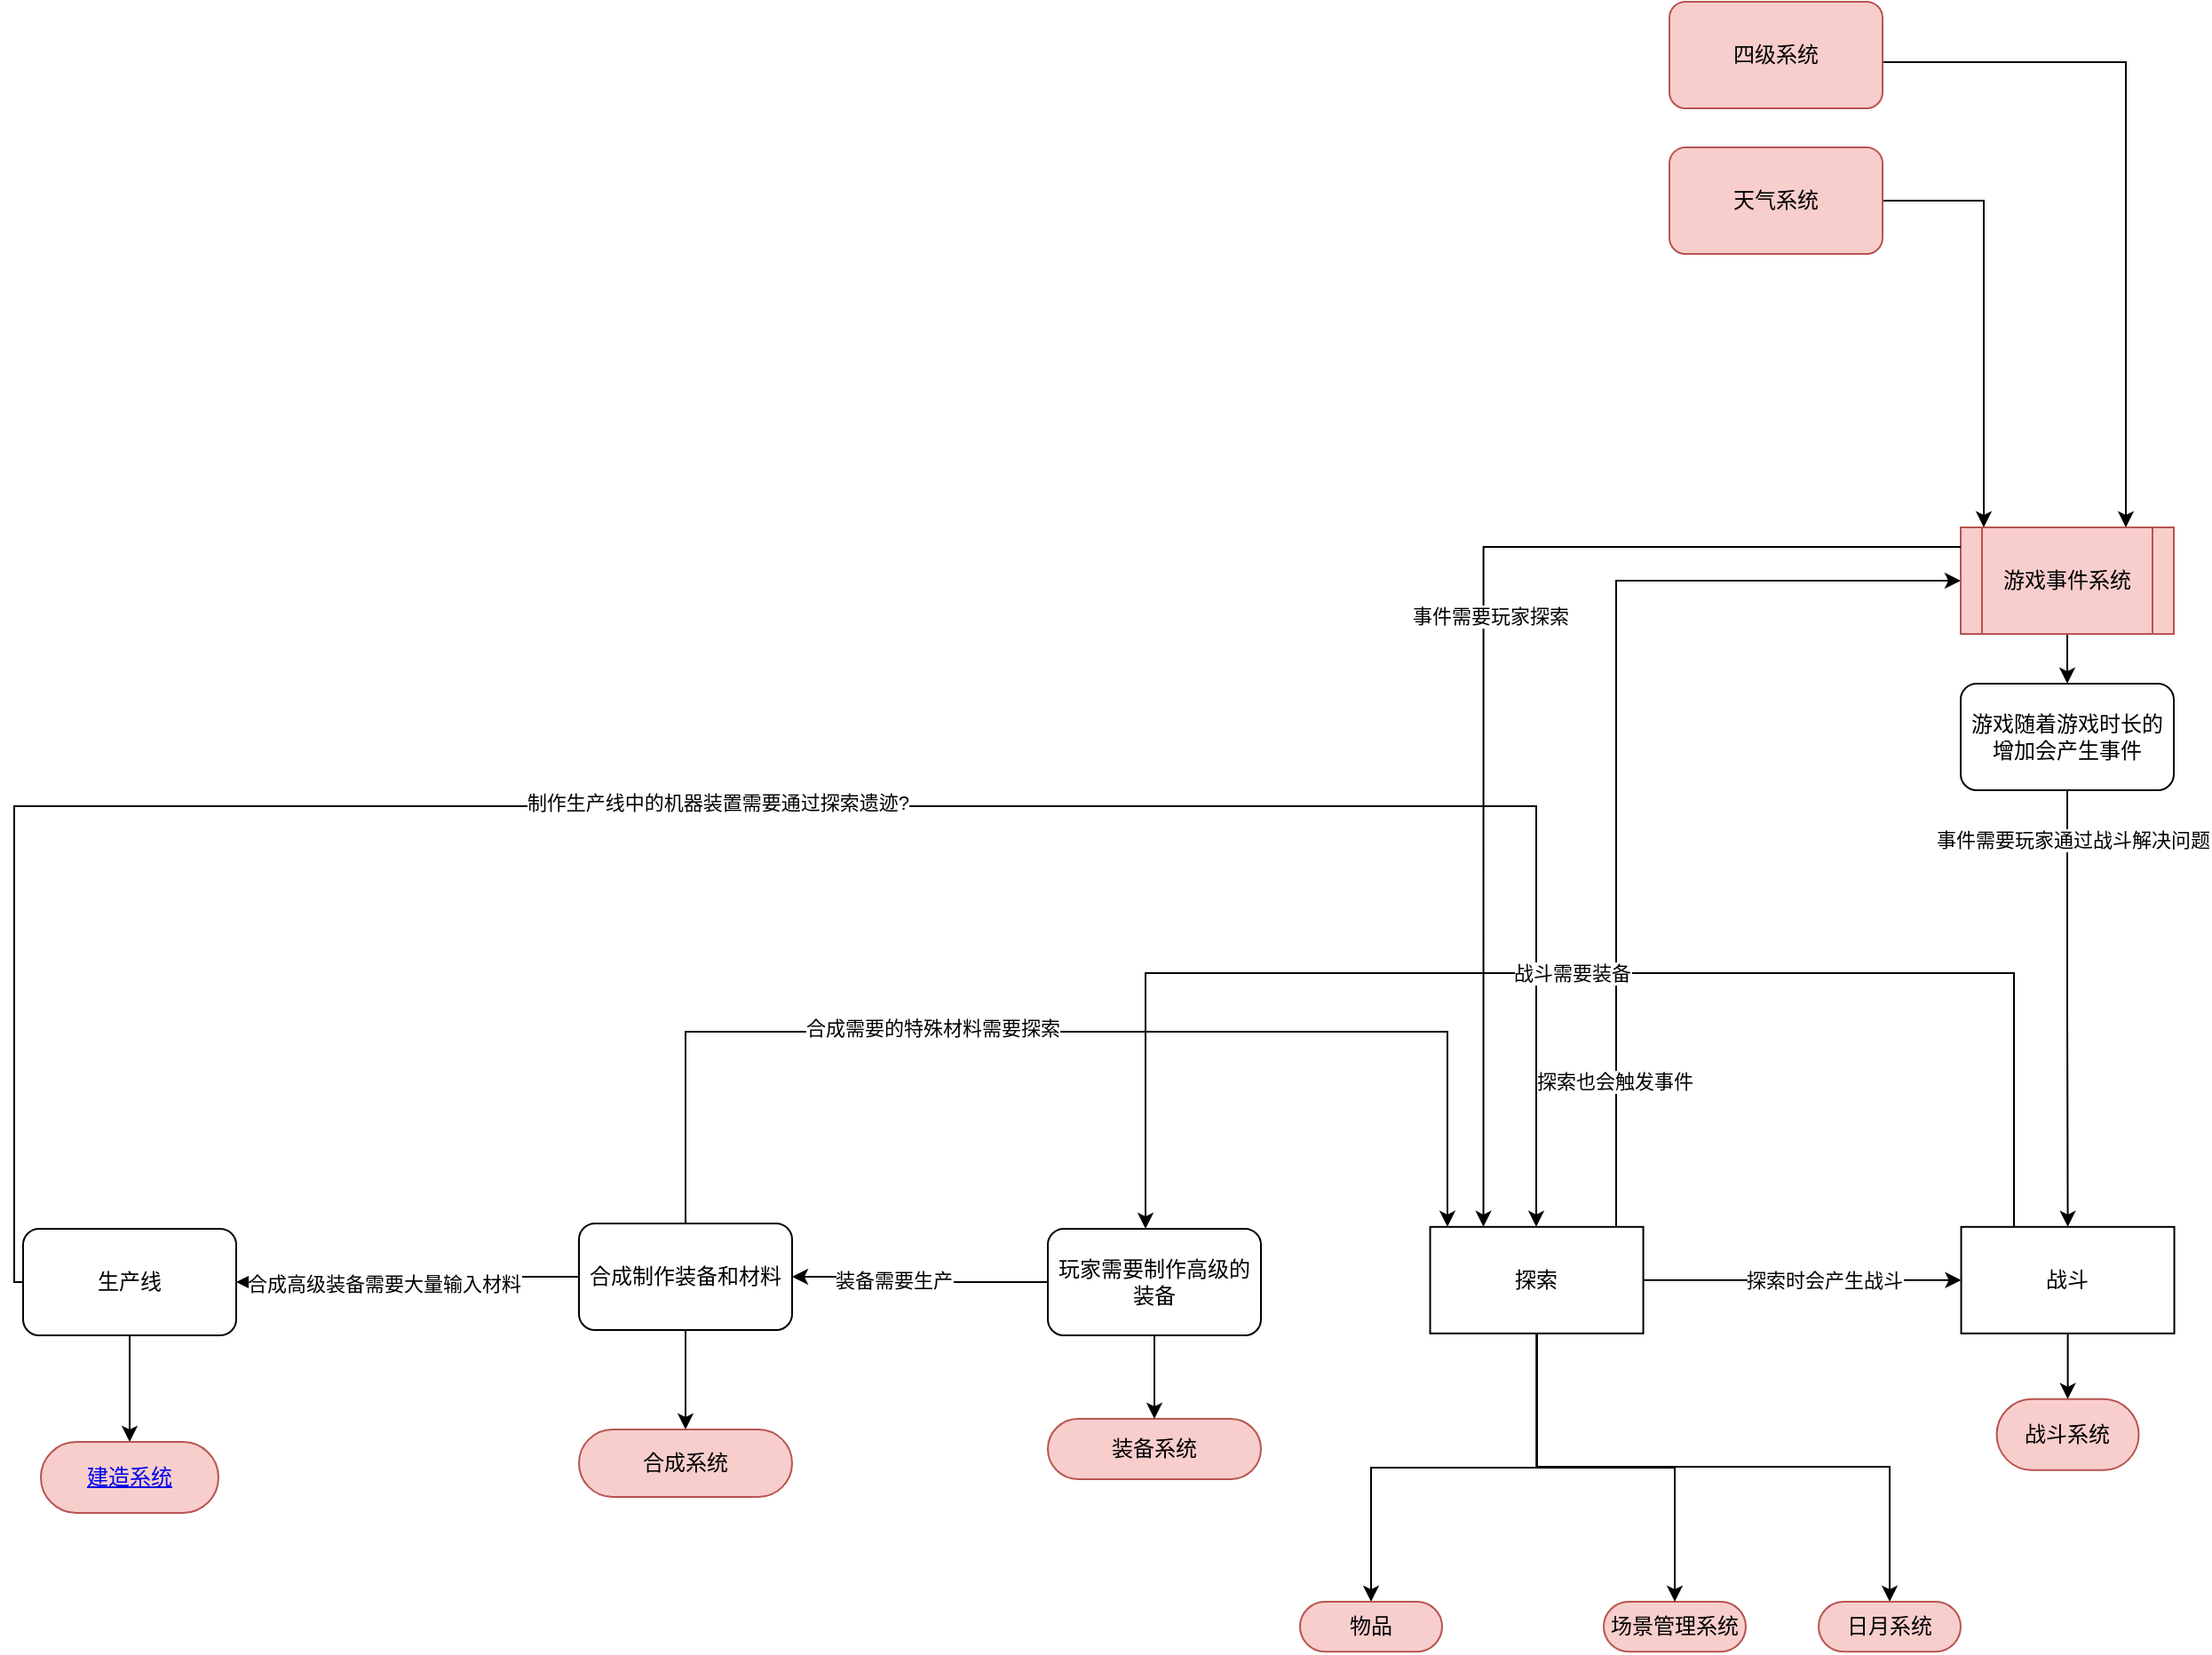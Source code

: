 <mxfile version="26.2.15" pages="11">
  <diagram id="8yKRzX55yw8iAQM8X-Ct" name="系统循环架构总览">
    <mxGraphModel dx="1295" dy="1937" grid="0" gridSize="10" guides="1" tooltips="1" connect="1" arrows="1" fold="1" page="1" pageScale="1" pageWidth="827" pageHeight="1169" math="0" shadow="0">
      <root>
        <mxCell id="0" />
        <mxCell id="1" parent="0" />
        <mxCell id="sgZPGOeCJPQWiLNWUdwU-47" value="场景管理系统" style="rounded=1;whiteSpace=wrap;html=1;fillColor=#f8cecc;strokeColor=#b85450;arcSize=50;" parent="1" vertex="1">
          <mxGeometry x="1178" y="807" width="80" height="28.09" as="geometry" />
        </mxCell>
        <mxCell id="sgZPGOeCJPQWiLNWUdwU-46" style="edgeStyle=orthogonalEdgeStyle;rounded=0;orthogonalLoop=1;jettySize=auto;html=1;" parent="1" source="sgZPGOeCJPQWiLNWUdwU-1" target="sgZPGOeCJPQWiLNWUdwU-47" edge="1">
          <mxGeometry relative="1" as="geometry">
            <mxPoint x="1100.27" y="730.91" as="targetPoint" />
          </mxGeometry>
        </mxCell>
        <mxCell id="sgZPGOeCJPQWiLNWUdwU-55" value="装备系统" style="rounded=1;whiteSpace=wrap;html=1;fillColor=#f8cecc;strokeColor=#b85450;arcSize=50;" parent="1" vertex="1">
          <mxGeometry x="865" y="704" width="120" height="34" as="geometry" />
        </mxCell>
        <mxCell id="sgZPGOeCJPQWiLNWUdwU-118" style="edgeStyle=orthogonalEdgeStyle;rounded=0;orthogonalLoop=1;jettySize=auto;html=1;" parent="1" source="sgZPGOeCJPQWiLNWUdwU-66" target="sgZPGOeCJPQWiLNWUdwU-1" edge="1">
          <mxGeometry relative="1" as="geometry">
            <Array as="points">
              <mxPoint x="283" y="627" />
              <mxPoint x="283" y="359" />
              <mxPoint x="1140" y="359" />
            </Array>
          </mxGeometry>
        </mxCell>
        <mxCell id="sgZPGOeCJPQWiLNWUdwU-119" value="制作生产线中的机器装置需要通过探索遗迹?" style="edgeLabel;html=1;align=center;verticalAlign=middle;resizable=0;points=[];" parent="sgZPGOeCJPQWiLNWUdwU-118" vertex="1" connectable="0">
          <mxGeometry x="-0.021" y="2" relative="1" as="geometry">
            <mxPoint as="offset" />
          </mxGeometry>
        </mxCell>
        <mxCell id="sgZPGOeCJPQWiLNWUdwU-127" style="edgeStyle=orthogonalEdgeStyle;rounded=0;orthogonalLoop=1;jettySize=auto;html=1;" parent="1" source="sgZPGOeCJPQWiLNWUdwU-77" target="sgZPGOeCJPQWiLNWUdwU-3" edge="1">
          <mxGeometry relative="1" as="geometry" />
        </mxCell>
        <mxCell id="sgZPGOeCJPQWiLNWUdwU-128" value="事件需要玩家通过战斗解决问题" style="edgeLabel;html=1;align=center;verticalAlign=middle;resizable=0;points=[];" parent="sgZPGOeCJPQWiLNWUdwU-127" vertex="1" connectable="0">
          <mxGeometry x="-0.773" y="3" relative="1" as="geometry">
            <mxPoint as="offset" />
          </mxGeometry>
        </mxCell>
        <mxCell id="sgZPGOeCJPQWiLNWUdwU-111" style="edgeStyle=orthogonalEdgeStyle;rounded=0;orthogonalLoop=1;jettySize=auto;html=1;entryX=1;entryY=0.5;entryDx=0;entryDy=0;" parent="1" source="sgZPGOeCJPQWiLNWUdwU-91" target="sgZPGOeCJPQWiLNWUdwU-113" edge="1">
          <mxGeometry relative="1" as="geometry">
            <mxPoint x="775" y="554" as="targetPoint" />
          </mxGeometry>
        </mxCell>
        <mxCell id="sgZPGOeCJPQWiLNWUdwU-112" value="装备需要生产" style="edgeLabel;html=1;align=center;verticalAlign=middle;resizable=0;points=[];" parent="sgZPGOeCJPQWiLNWUdwU-111" vertex="1" connectable="0">
          <mxGeometry x="0.233" y="2" relative="1" as="geometry">
            <mxPoint as="offset" />
          </mxGeometry>
        </mxCell>
        <mxCell id="sgZPGOeCJPQWiLNWUdwU-122" style="edgeStyle=orthogonalEdgeStyle;rounded=0;orthogonalLoop=1;jettySize=auto;html=1;" parent="1" source="sgZPGOeCJPQWiLNWUdwU-91" target="sgZPGOeCJPQWiLNWUdwU-55" edge="1">
          <mxGeometry relative="1" as="geometry" />
        </mxCell>
        <mxCell id="sgZPGOeCJPQWiLNWUdwU-91" value="玩家需要制作高级的装备" style="rounded=1;whiteSpace=wrap;html=1;" parent="1" vertex="1">
          <mxGeometry x="865" y="597" width="120" height="60" as="geometry" />
        </mxCell>
        <mxCell id="sgZPGOeCJPQWiLNWUdwU-102" style="edgeStyle=orthogonalEdgeStyle;rounded=0;orthogonalLoop=1;jettySize=auto;html=1;" parent="1" source="sgZPGOeCJPQWiLNWUdwU-1" target="sgZPGOeCJPQWiLNWUdwU-3" edge="1">
          <mxGeometry relative="1" as="geometry" />
        </mxCell>
        <mxCell id="sgZPGOeCJPQWiLNWUdwU-108" value="探索时会产生战斗" style="edgeLabel;html=1;align=center;verticalAlign=middle;resizable=0;points=[];" parent="sgZPGOeCJPQWiLNWUdwU-102" vertex="1" connectable="0">
          <mxGeometry x="0.128" relative="1" as="geometry">
            <mxPoint as="offset" />
          </mxGeometry>
        </mxCell>
        <mxCell id="sgZPGOeCJPQWiLNWUdwU-130" style="edgeStyle=orthogonalEdgeStyle;rounded=0;orthogonalLoop=1;jettySize=auto;html=1;" parent="1" source="sgZPGOeCJPQWiLNWUdwU-1" target="sgZPGOeCJPQWiLNWUdwU-84" edge="1">
          <mxGeometry relative="1" as="geometry">
            <Array as="points">
              <mxPoint x="1185" y="232" />
            </Array>
          </mxGeometry>
        </mxCell>
        <mxCell id="sgZPGOeCJPQWiLNWUdwU-131" value="探索也会触发事件" style="edgeLabel;html=1;align=center;verticalAlign=middle;resizable=0;points=[];" parent="sgZPGOeCJPQWiLNWUdwU-130" vertex="1" connectable="0">
          <mxGeometry x="-0.704" y="1" relative="1" as="geometry">
            <mxPoint as="offset" />
          </mxGeometry>
        </mxCell>
        <mxCell id="-geq74HsViHpNyOa7h9e-5" style="edgeStyle=orthogonalEdgeStyle;rounded=0;orthogonalLoop=1;jettySize=auto;html=1;" edge="1" parent="1" source="sgZPGOeCJPQWiLNWUdwU-1" target="-geq74HsViHpNyOa7h9e-4">
          <mxGeometry relative="1" as="geometry" />
        </mxCell>
        <mxCell id="ikkEqmOgNWbmak4Izthl-3" style="edgeStyle=orthogonalEdgeStyle;rounded=0;orthogonalLoop=1;jettySize=auto;html=1;" edge="1" parent="1" source="sgZPGOeCJPQWiLNWUdwU-1" target="ikkEqmOgNWbmak4Izthl-1">
          <mxGeometry relative="1" as="geometry">
            <Array as="points">
              <mxPoint x="1140" y="731" />
              <mxPoint x="1339" y="731" />
            </Array>
          </mxGeometry>
        </mxCell>
        <mxCell id="sgZPGOeCJPQWiLNWUdwU-1" value="探索" style="rounded=0;whiteSpace=wrap;html=1;" parent="1" vertex="1">
          <mxGeometry x="1080.27" y="595.91" width="120" height="60" as="geometry" />
        </mxCell>
        <mxCell id="sgZPGOeCJPQWiLNWUdwU-107" value="" style="group" parent="1" vertex="1" connectable="0">
          <mxGeometry x="1379.27" y="595.91" width="120" height="137" as="geometry" />
        </mxCell>
        <mxCell id="sgZPGOeCJPQWiLNWUdwU-48" value="战斗系统" style="rounded=1;whiteSpace=wrap;html=1;fillColor=#f8cecc;strokeColor=#b85450;arcSize=50;" parent="sgZPGOeCJPQWiLNWUdwU-107" vertex="1">
          <mxGeometry x="20" y="97" width="80" height="40" as="geometry" />
        </mxCell>
        <mxCell id="sgZPGOeCJPQWiLNWUdwU-100" style="edgeStyle=orthogonalEdgeStyle;rounded=0;orthogonalLoop=1;jettySize=auto;html=1;" parent="sgZPGOeCJPQWiLNWUdwU-107" source="sgZPGOeCJPQWiLNWUdwU-3" target="sgZPGOeCJPQWiLNWUdwU-48" edge="1">
          <mxGeometry relative="1" as="geometry" />
        </mxCell>
        <mxCell id="sgZPGOeCJPQWiLNWUdwU-3" value="战斗" style="rounded=0;whiteSpace=wrap;html=1;" parent="sgZPGOeCJPQWiLNWUdwU-107" vertex="1">
          <mxGeometry width="120" height="60" as="geometry" />
        </mxCell>
        <mxCell id="sgZPGOeCJPQWiLNWUdwU-109" style="edgeStyle=orthogonalEdgeStyle;rounded=0;orthogonalLoop=1;jettySize=auto;html=1;" parent="1" source="sgZPGOeCJPQWiLNWUdwU-3" target="sgZPGOeCJPQWiLNWUdwU-91" edge="1">
          <mxGeometry relative="1" as="geometry">
            <Array as="points">
              <mxPoint x="1409" y="453" />
              <mxPoint x="920" y="453" />
            </Array>
          </mxGeometry>
        </mxCell>
        <mxCell id="sgZPGOeCJPQWiLNWUdwU-110" value="战斗需要装备" style="edgeLabel;html=1;align=center;verticalAlign=middle;resizable=0;points=[];" parent="sgZPGOeCJPQWiLNWUdwU-109" vertex="1" connectable="0">
          <mxGeometry x="0.01" relative="1" as="geometry">
            <mxPoint as="offset" />
          </mxGeometry>
        </mxCell>
        <mxCell id="sgZPGOeCJPQWiLNWUdwU-115" style="edgeStyle=orthogonalEdgeStyle;rounded=0;orthogonalLoop=1;jettySize=auto;html=1;entryX=0.5;entryY=0;entryDx=0;entryDy=0;" parent="1" source="sgZPGOeCJPQWiLNWUdwU-113" target="sgZPGOeCJPQWiLNWUdwU-114" edge="1">
          <mxGeometry relative="1" as="geometry" />
        </mxCell>
        <mxCell id="sgZPGOeCJPQWiLNWUdwU-116" style="edgeStyle=orthogonalEdgeStyle;rounded=0;orthogonalLoop=1;jettySize=auto;html=1;entryX=1;entryY=0.5;entryDx=0;entryDy=0;" parent="1" source="sgZPGOeCJPQWiLNWUdwU-113" target="sgZPGOeCJPQWiLNWUdwU-66" edge="1">
          <mxGeometry relative="1" as="geometry" />
        </mxCell>
        <mxCell id="sgZPGOeCJPQWiLNWUdwU-117" value="合成高级装备需要大量输入材料" style="edgeLabel;html=1;align=center;verticalAlign=middle;resizable=0;points=[];" parent="sgZPGOeCJPQWiLNWUdwU-116" vertex="1" connectable="0">
          <mxGeometry x="0.157" y="1" relative="1" as="geometry">
            <mxPoint as="offset" />
          </mxGeometry>
        </mxCell>
        <mxCell id="sgZPGOeCJPQWiLNWUdwU-144" style="edgeStyle=orthogonalEdgeStyle;rounded=0;orthogonalLoop=1;jettySize=auto;html=1;" parent="1" source="sgZPGOeCJPQWiLNWUdwU-113" target="sgZPGOeCJPQWiLNWUdwU-1" edge="1">
          <mxGeometry relative="1" as="geometry">
            <Array as="points">
              <mxPoint x="661" y="486" />
              <mxPoint x="1090" y="486" />
            </Array>
          </mxGeometry>
        </mxCell>
        <mxCell id="sgZPGOeCJPQWiLNWUdwU-145" value="合成需要的特殊材料需要探索" style="edgeLabel;html=1;align=center;verticalAlign=middle;resizable=0;points=[];" parent="sgZPGOeCJPQWiLNWUdwU-144" vertex="1" connectable="0">
          <mxGeometry x="-0.236" y="2" relative="1" as="geometry">
            <mxPoint as="offset" />
          </mxGeometry>
        </mxCell>
        <mxCell id="sgZPGOeCJPQWiLNWUdwU-113" value="合成制作装备和材料" style="rounded=1;whiteSpace=wrap;html=1;" parent="1" vertex="1">
          <mxGeometry x="601" y="594" width="120" height="60" as="geometry" />
        </mxCell>
        <mxCell id="sgZPGOeCJPQWiLNWUdwU-114" value="合成系统" style="rounded=1;whiteSpace=wrap;html=1;fillColor=#f8cecc;strokeColor=#b85450;arcSize=50;" parent="1" vertex="1">
          <mxGeometry x="601" y="710" width="120" height="38" as="geometry" />
        </mxCell>
        <mxCell id="sgZPGOeCJPQWiLNWUdwU-129" value="" style="group" parent="1" vertex="1" connectable="0">
          <mxGeometry x="1379" y="202" width="120" height="148" as="geometry" />
        </mxCell>
        <mxCell id="sgZPGOeCJPQWiLNWUdwU-77" value="游戏随着游戏时长的增加会产生事件" style="rounded=1;whiteSpace=wrap;html=1;" parent="sgZPGOeCJPQWiLNWUdwU-129" vertex="1">
          <mxGeometry y="88" width="120" height="60" as="geometry" />
        </mxCell>
        <mxCell id="sgZPGOeCJPQWiLNWUdwU-126" style="edgeStyle=orthogonalEdgeStyle;rounded=0;orthogonalLoop=1;jettySize=auto;html=1;" parent="sgZPGOeCJPQWiLNWUdwU-129" source="sgZPGOeCJPQWiLNWUdwU-84" target="sgZPGOeCJPQWiLNWUdwU-77" edge="1">
          <mxGeometry relative="1" as="geometry" />
        </mxCell>
        <mxCell id="sgZPGOeCJPQWiLNWUdwU-84" value="游戏事件系统" style="shape=process;whiteSpace=wrap;html=1;backgroundOutline=1;fillColor=#f8cecc;strokeColor=#b85450;" parent="sgZPGOeCJPQWiLNWUdwU-129" vertex="1">
          <mxGeometry width="120" height="60" as="geometry" />
        </mxCell>
        <mxCell id="sgZPGOeCJPQWiLNWUdwU-133" style="edgeStyle=orthogonalEdgeStyle;rounded=0;orthogonalLoop=1;jettySize=auto;html=1;entryX=0.25;entryY=0;entryDx=0;entryDy=0;" parent="1" source="sgZPGOeCJPQWiLNWUdwU-84" target="sgZPGOeCJPQWiLNWUdwU-1" edge="1">
          <mxGeometry relative="1" as="geometry">
            <Array as="points">
              <mxPoint x="1110" y="213" />
            </Array>
          </mxGeometry>
        </mxCell>
        <mxCell id="sgZPGOeCJPQWiLNWUdwU-134" value="事件需要玩家探索" style="edgeLabel;html=1;align=center;verticalAlign=middle;resizable=0;points=[];" parent="sgZPGOeCJPQWiLNWUdwU-133" vertex="1" connectable="0">
          <mxGeometry x="-0.056" y="3" relative="1" as="geometry">
            <mxPoint as="offset" />
          </mxGeometry>
        </mxCell>
        <mxCell id="sgZPGOeCJPQWiLNWUdwU-96" style="edgeStyle=orthogonalEdgeStyle;rounded=0;orthogonalLoop=1;jettySize=auto;html=1;" parent="1" source="sgZPGOeCJPQWiLNWUdwU-66" target="sgZPGOeCJPQWiLNWUdwU-95" edge="1">
          <mxGeometry relative="1" as="geometry" />
        </mxCell>
        <mxCell id="sgZPGOeCJPQWiLNWUdwU-66" value="生产线" style="rounded=1;whiteSpace=wrap;html=1;" parent="1" vertex="1">
          <mxGeometry x="288" y="597" width="120" height="60" as="geometry" />
        </mxCell>
        <mxCell id="sgZPGOeCJPQWiLNWUdwU-95" value="&lt;a href=&quot;data:page/id,DBMBjDPxNjhQfU15J7hw&quot;&gt;建造系统&lt;/a&gt;" style="rounded=1;whiteSpace=wrap;html=1;fillColor=#f8cecc;strokeColor=#b85450;arcSize=50;" parent="1" vertex="1">
          <mxGeometry x="298" y="717" width="100" height="40" as="geometry" />
        </mxCell>
        <mxCell id="7XPcrnXRqbOTe6IbbNeM-3" style="edgeStyle=orthogonalEdgeStyle;rounded=0;orthogonalLoop=1;jettySize=auto;html=1;" parent="1" target="sgZPGOeCJPQWiLNWUdwU-84" edge="1">
          <mxGeometry relative="1" as="geometry">
            <mxPoint x="1245" y="18" as="sourcePoint" />
            <mxPoint x="1349" y="202" as="targetPoint" />
            <Array as="points">
              <mxPoint x="1392" y="18" />
            </Array>
          </mxGeometry>
        </mxCell>
        <mxCell id="7XPcrnXRqbOTe6IbbNeM-1" value="天气系统" style="rounded=1;whiteSpace=wrap;html=1;fillColor=#f8cecc;strokeColor=#b85450;" parent="1" vertex="1">
          <mxGeometry x="1215" y="-12" width="120" height="60" as="geometry" />
        </mxCell>
        <mxCell id="7XPcrnXRqbOTe6IbbNeM-12" style="edgeStyle=orthogonalEdgeStyle;rounded=0;orthogonalLoop=1;jettySize=auto;html=1;" parent="1" source="7XPcrnXRqbOTe6IbbNeM-11" target="sgZPGOeCJPQWiLNWUdwU-84" edge="1">
          <mxGeometry relative="1" as="geometry">
            <Array as="points">
              <mxPoint x="1472" y="-60" />
            </Array>
          </mxGeometry>
        </mxCell>
        <mxCell id="7XPcrnXRqbOTe6IbbNeM-11" value="四级系统" style="rounded=1;whiteSpace=wrap;html=1;fillColor=#f8cecc;strokeColor=#b85450;" parent="1" vertex="1">
          <mxGeometry x="1215" y="-94" width="120" height="60" as="geometry" />
        </mxCell>
        <mxCell id="-geq74HsViHpNyOa7h9e-4" value="物品" style="rounded=1;whiteSpace=wrap;html=1;fillColor=#f8cecc;strokeColor=#b85450;arcSize=50;" vertex="1" parent="1">
          <mxGeometry x="1007" y="807" width="80" height="28.09" as="geometry" />
        </mxCell>
        <mxCell id="ikkEqmOgNWbmak4Izthl-1" value="日月系统" style="rounded=1;whiteSpace=wrap;html=1;fillColor=#f8cecc;strokeColor=#b85450;arcSize=50;" vertex="1" parent="1">
          <mxGeometry x="1299" y="807" width="80" height="28.09" as="geometry" />
        </mxCell>
      </root>
    </mxGraphModel>
  </diagram>
  <diagram id="DBMBjDPxNjhQfU15J7hw" name="建造系统">
    <mxGraphModel dx="1554" dy="922" grid="0" gridSize="10" guides="1" tooltips="1" connect="1" arrows="1" fold="1" page="1" pageScale="1" pageWidth="827" pageHeight="1169" math="0" shadow="0">
      <root>
        <mxCell id="0" />
        <mxCell id="1" parent="0" />
      </root>
    </mxGraphModel>
  </diagram>
  <diagram id="7nI9HsyKMPYUS1flPPYI" name="场景管理系统">
    <mxGraphModel dx="888" dy="527" grid="1" gridSize="10" guides="1" tooltips="1" connect="1" arrows="1" fold="1" page="1" pageScale="1" pageWidth="827" pageHeight="1169" math="0" shadow="0">
      <root>
        <mxCell id="0" />
        <mxCell id="1" parent="0" />
        <mxCell id="mfzNhTfDVjoKL1E9EDx1-3" style="edgeStyle=orthogonalEdgeStyle;rounded=0;orthogonalLoop=1;jettySize=auto;html=1;" edge="1" parent="1" source="mfzNhTfDVjoKL1E9EDx1-1" target="mfzNhTfDVjoKL1E9EDx1-4">
          <mxGeometry relative="1" as="geometry">
            <mxPoint x="450" y="290" as="targetPoint" />
          </mxGeometry>
        </mxCell>
        <mxCell id="mfzNhTfDVjoKL1E9EDx1-1" value="RuntimeItemManager" style="rounded=0;whiteSpace=wrap;html=1;" vertex="1" parent="1">
          <mxGeometry x="240" y="260" width="120" height="60" as="geometry" />
        </mxCell>
        <mxCell id="mfzNhTfDVjoKL1E9EDx1-4" value="1.控制Item的实例化&lt;div&gt;2.可通过其实现对场景中激活的对象&lt;/div&gt;&lt;div&gt;进行获取&lt;/div&gt;" style="rounded=0;html=1;align=left;" vertex="1" parent="1">
          <mxGeometry x="460" y="240" width="180" height="100" as="geometry" />
        </mxCell>
      </root>
    </mxGraphModel>
  </diagram>
  <diagram id="WCs-G18D6YQ83Z-JA0hO" name="合成系统">
    <mxGraphModel dx="1554" dy="922" grid="1" gridSize="10" guides="1" tooltips="1" connect="1" arrows="1" fold="1" page="1" pageScale="1" pageWidth="827" pageHeight="1169" math="0" shadow="0">
      <root>
        <mxCell id="0" />
        <mxCell id="1" parent="0" />
      </root>
    </mxGraphModel>
  </diagram>
  <diagram id="UFzkiy5nreiDV0YAMeuw" name="装备系统">
    <mxGraphModel dx="1554" dy="922" grid="1" gridSize="10" guides="1" tooltips="1" connect="1" arrows="1" fold="1" page="1" pageScale="1" pageWidth="827" pageHeight="1169" math="0" shadow="0">
      <root>
        <mxCell id="0" />
        <mxCell id="1" parent="0" />
      </root>
    </mxGraphModel>
  </diagram>
  <diagram id="4e21hq4EQfnfGdJ8mzFA" name="战斗系统">
    <mxGraphModel dx="414" dy="266" grid="0" gridSize="10" guides="1" tooltips="1" connect="1" arrows="1" fold="1" page="1" pageScale="1" pageWidth="827" pageHeight="1169" math="0" shadow="0">
      <root>
        <mxCell id="0" />
        <mxCell id="1" parent="0" />
        <mxCell id="ivFXdCMjcTw8b6-AllAN-2" value="&lt;span style=&quot;font-size: 16px;&quot;&gt;头盔&lt;/span&gt;" style="rounded=0;whiteSpace=wrap;html=1;" vertex="1" parent="1">
          <mxGeometry x="196" y="585" width="120" height="60" as="geometry" />
        </mxCell>
        <mxCell id="ivFXdCMjcTw8b6-AllAN-3" value="&lt;div&gt;&lt;span style=&quot;font-size: 16px; background-color: transparent; color: light-dark(rgb(0, 0, 0), rgb(255, 255, 255));&quot;&gt;胸甲&lt;/span&gt;&lt;/div&gt;" style="rounded=0;whiteSpace=wrap;html=1;" vertex="1" parent="1">
          <mxGeometry x="196" y="645" width="120" height="60" as="geometry" />
        </mxCell>
        <mxCell id="ivFXdCMjcTw8b6-AllAN-4" value="&lt;div style=&quot;font-size: 16px;&quot;&gt;护腿&lt;/div&gt;" style="rounded=0;whiteSpace=wrap;html=1;" vertex="1" parent="1">
          <mxGeometry x="196" y="705" width="120" height="60" as="geometry" />
        </mxCell>
        <mxCell id="ivFXdCMjcTw8b6-AllAN-5" value="&lt;span style=&quot;font-size: 16px;&quot;&gt;靴子&lt;/span&gt;" style="rounded=0;whiteSpace=wrap;html=1;" vertex="1" parent="1">
          <mxGeometry x="196" y="765" width="120" height="60" as="geometry" />
        </mxCell>
        <mxCell id="ivFXdCMjcTw8b6-AllAN-10" value="&lt;span style=&quot;font-size: 16px; font-weight: 400;&quot;&gt;头盔:20&lt;/span&gt;" style="swimlane;fontStyle=1;align=center;verticalAlign=top;childLayout=stackLayout;horizontal=1;startSize=26;horizontalStack=0;resizeParent=1;resizeParentMax=0;resizeLast=0;collapsible=1;marginBottom=0;whiteSpace=wrap;html=1;" vertex="1" parent="1">
          <mxGeometry x="971" y="385" width="160" height="141" as="geometry" />
        </mxCell>
        <mxCell id="ivFXdCMjcTw8b6-AllAN-11" value="1.头盔是主要用于防御上段攻击&lt;div&gt;2.头盔主要影响玩家的视野(也就是滚轮缩放程度)&lt;/div&gt;" style="text;strokeColor=none;fillColor=none;align=left;verticalAlign=top;spacingLeft=4;spacingRight=4;overflow=hidden;rotatable=0;points=[[0,0.5],[1,0.5]];portConstraint=eastwest;whiteSpace=wrap;html=1;" vertex="1" parent="ivFXdCMjcTw8b6-AllAN-10">
          <mxGeometry y="26" width="160" height="81" as="geometry" />
        </mxCell>
        <mxCell id="ivFXdCMjcTw8b6-AllAN-12" value="" style="line;strokeWidth=1;fillColor=none;align=left;verticalAlign=middle;spacingTop=-1;spacingLeft=3;spacingRight=3;rotatable=0;labelPosition=right;points=[];portConstraint=eastwest;strokeColor=inherit;" vertex="1" parent="ivFXdCMjcTw8b6-AllAN-10">
          <mxGeometry y="107" width="160" height="8" as="geometry" />
        </mxCell>
        <mxCell id="ivFXdCMjcTw8b6-AllAN-13" value="+ method(type): type" style="text;strokeColor=none;fillColor=none;align=left;verticalAlign=top;spacingLeft=4;spacingRight=4;overflow=hidden;rotatable=0;points=[[0,0.5],[1,0.5]];portConstraint=eastwest;whiteSpace=wrap;html=1;" vertex="1" parent="ivFXdCMjcTw8b6-AllAN-10">
          <mxGeometry y="115" width="160" height="26" as="geometry" />
        </mxCell>
        <mxCell id="ivFXdCMjcTw8b6-AllAN-14" value="Actor" style="shape=umlActor;verticalLabelPosition=bottom;verticalAlign=top;html=1;outlineConnect=0;" vertex="1" parent="1">
          <mxGeometry x="1269" y="703" width="101" height="202" as="geometry" />
        </mxCell>
        <mxCell id="ivFXdCMjcTw8b6-AllAN-16" style="edgeStyle=none;curved=1;rounded=0;orthogonalLoop=1;jettySize=auto;html=1;entryX=0.5;entryY=0;entryDx=0;entryDy=0;entryPerimeter=0;fontSize=12;startSize=8;endSize=8;" edge="1" parent="1" source="ivFXdCMjcTw8b6-AllAN-10" target="ivFXdCMjcTw8b6-AllAN-14">
          <mxGeometry relative="1" as="geometry" />
        </mxCell>
        <mxCell id="ivFXdCMjcTw8b6-AllAN-17" value="&lt;span style=&quot;font-size: 16px; font-weight: 400;&quot;&gt;胸甲:30&lt;/span&gt;" style="swimlane;fontStyle=1;align=center;verticalAlign=top;childLayout=stackLayout;horizontal=1;startSize=26;horizontalStack=0;resizeParent=1;resizeParentMax=0;resizeLast=0;collapsible=1;marginBottom=0;whiteSpace=wrap;html=1;" vertex="1" parent="1">
          <mxGeometry x="797" y="657" width="160" height="141" as="geometry" />
        </mxCell>
        <mxCell id="ivFXdCMjcTw8b6-AllAN-18" value="1.防御中段_刺攻击 也是防御力的主要来源&lt;div&gt;2.胸甲的重量占防御装备的大部分(会影响玩家的移动速度)&lt;/div&gt;" style="text;strokeColor=none;fillColor=none;align=left;verticalAlign=top;spacingLeft=4;spacingRight=4;overflow=hidden;rotatable=0;points=[[0,0.5],[1,0.5]];portConstraint=eastwest;whiteSpace=wrap;html=1;" vertex="1" parent="ivFXdCMjcTw8b6-AllAN-17">
          <mxGeometry y="26" width="160" height="81" as="geometry" />
        </mxCell>
        <mxCell id="ivFXdCMjcTw8b6-AllAN-19" value="" style="line;strokeWidth=1;fillColor=none;align=left;verticalAlign=middle;spacingTop=-1;spacingLeft=3;spacingRight=3;rotatable=0;labelPosition=right;points=[];portConstraint=eastwest;strokeColor=inherit;" vertex="1" parent="ivFXdCMjcTw8b6-AllAN-17">
          <mxGeometry y="107" width="160" height="8" as="geometry" />
        </mxCell>
        <mxCell id="ivFXdCMjcTw8b6-AllAN-20" value="+ method(type): type" style="text;strokeColor=none;fillColor=none;align=left;verticalAlign=top;spacingLeft=4;spacingRight=4;overflow=hidden;rotatable=0;points=[[0,0.5],[1,0.5]];portConstraint=eastwest;whiteSpace=wrap;html=1;" vertex="1" parent="ivFXdCMjcTw8b6-AllAN-17">
          <mxGeometry y="115" width="160" height="26" as="geometry" />
        </mxCell>
        <mxCell id="ivFXdCMjcTw8b6-AllAN-21" style="edgeStyle=none;curved=1;rounded=0;orthogonalLoop=1;jettySize=auto;html=1;entryX=0.5;entryY=0.5;entryDx=0;entryDy=0;entryPerimeter=0;fontSize=12;startSize=8;endSize=8;" edge="1" parent="1" source="ivFXdCMjcTw8b6-AllAN-18" target="ivFXdCMjcTw8b6-AllAN-14">
          <mxGeometry relative="1" as="geometry" />
        </mxCell>
        <mxCell id="ivFXdCMjcTw8b6-AllAN-23" value="护腿:30" style="swimlane;fontStyle=1;align=center;verticalAlign=top;childLayout=stackLayout;horizontal=1;startSize=26;horizontalStack=0;resizeParent=1;resizeParentMax=0;resizeLast=0;collapsible=1;marginBottom=0;whiteSpace=wrap;html=1;" vertex="1" parent="1">
          <mxGeometry x="881" y="977" width="160" height="141" as="geometry" />
        </mxCell>
        <mxCell id="ivFXdCMjcTw8b6-AllAN-24" value="1.主要影响玩家的转身速度&lt;div&gt;2.下部防御_占比大&lt;/div&gt;&lt;div&gt;3.影响玩家的翻滚动作&lt;/div&gt;" style="text;strokeColor=none;fillColor=none;align=left;verticalAlign=top;spacingLeft=4;spacingRight=4;overflow=hidden;rotatable=0;points=[[0,0.5],[1,0.5]];portConstraint=eastwest;whiteSpace=wrap;html=1;" vertex="1" parent="ivFXdCMjcTw8b6-AllAN-23">
          <mxGeometry y="26" width="160" height="81" as="geometry" />
        </mxCell>
        <mxCell id="ivFXdCMjcTw8b6-AllAN-25" value="" style="line;strokeWidth=1;fillColor=none;align=left;verticalAlign=middle;spacingTop=-1;spacingLeft=3;spacingRight=3;rotatable=0;labelPosition=right;points=[];portConstraint=eastwest;strokeColor=inherit;" vertex="1" parent="ivFXdCMjcTw8b6-AllAN-23">
          <mxGeometry y="107" width="160" height="8" as="geometry" />
        </mxCell>
        <mxCell id="ivFXdCMjcTw8b6-AllAN-26" value="+ method(type): type" style="text;strokeColor=none;fillColor=none;align=left;verticalAlign=top;spacingLeft=4;spacingRight=4;overflow=hidden;rotatable=0;points=[[0,0.5],[1,0.5]];portConstraint=eastwest;whiteSpace=wrap;html=1;" vertex="1" parent="ivFXdCMjcTw8b6-AllAN-23">
          <mxGeometry y="115" width="160" height="26" as="geometry" />
        </mxCell>
        <mxCell id="ivFXdCMjcTw8b6-AllAN-27" style="edgeStyle=none;curved=1;rounded=0;orthogonalLoop=1;jettySize=auto;html=1;entryX=0.297;entryY=0.818;entryDx=0;entryDy=0;entryPerimeter=0;fontSize=12;startSize=8;endSize=8;" edge="1" parent="1" source="ivFXdCMjcTw8b6-AllAN-23" target="ivFXdCMjcTw8b6-AllAN-14">
          <mxGeometry relative="1" as="geometry" />
        </mxCell>
        <mxCell id="ivFXdCMjcTw8b6-AllAN-28" value="靴子:20" style="swimlane;fontStyle=1;align=center;verticalAlign=top;childLayout=stackLayout;horizontal=1;startSize=26;horizontalStack=0;resizeParent=1;resizeParentMax=0;resizeLast=0;collapsible=1;marginBottom=0;whiteSpace=wrap;html=1;" vertex="1" parent="1">
          <mxGeometry x="1343" y="997" width="160" height="141" as="geometry" />
        </mxCell>
        <mxCell id="ivFXdCMjcTw8b6-AllAN-29" value="1.防御占比小&lt;div&gt;2.主要影响玩家的移动速度&lt;/div&gt;" style="text;strokeColor=none;fillColor=none;align=left;verticalAlign=top;spacingLeft=4;spacingRight=4;overflow=hidden;rotatable=0;points=[[0,0.5],[1,0.5]];portConstraint=eastwest;whiteSpace=wrap;html=1;" vertex="1" parent="ivFXdCMjcTw8b6-AllAN-28">
          <mxGeometry y="26" width="160" height="81" as="geometry" />
        </mxCell>
        <mxCell id="ivFXdCMjcTw8b6-AllAN-30" value="" style="line;strokeWidth=1;fillColor=none;align=left;verticalAlign=middle;spacingTop=-1;spacingLeft=3;spacingRight=3;rotatable=0;labelPosition=right;points=[];portConstraint=eastwest;strokeColor=inherit;" vertex="1" parent="ivFXdCMjcTw8b6-AllAN-28">
          <mxGeometry y="107" width="160" height="8" as="geometry" />
        </mxCell>
        <mxCell id="ivFXdCMjcTw8b6-AllAN-31" value="+ method(type): type" style="text;strokeColor=none;fillColor=none;align=left;verticalAlign=top;spacingLeft=4;spacingRight=4;overflow=hidden;rotatable=0;points=[[0,0.5],[1,0.5]];portConstraint=eastwest;whiteSpace=wrap;html=1;" vertex="1" parent="ivFXdCMjcTw8b6-AllAN-28">
          <mxGeometry y="115" width="160" height="26" as="geometry" />
        </mxCell>
        <mxCell id="ivFXdCMjcTw8b6-AllAN-32" style="edgeStyle=none;curved=1;rounded=0;orthogonalLoop=1;jettySize=auto;html=1;entryX=1;entryY=1;entryDx=0;entryDy=0;entryPerimeter=0;fontSize=12;startSize=8;endSize=8;" edge="1" parent="1" source="ivFXdCMjcTw8b6-AllAN-28" target="ivFXdCMjcTw8b6-AllAN-14">
          <mxGeometry relative="1" as="geometry" />
        </mxCell>
        <mxCell id="ivFXdCMjcTw8b6-AllAN-47" value="定义" style="swimlane;fontStyle=1;align=center;verticalAlign=top;childLayout=stackLayout;horizontal=1;startSize=26;horizontalStack=0;resizeParent=1;resizeParentMax=0;resizeLast=0;collapsible=1;marginBottom=0;whiteSpace=wrap;html=1;" vertex="1" parent="1">
          <mxGeometry x="1429" y="560" width="228" height="123" as="geometry" />
        </mxCell>
        <mxCell id="ivFXdCMjcTw8b6-AllAN-48" value="防御力(伤害减免百分比)&amp;nbsp;&lt;div&gt;重量(移动速度减少百分比)&lt;/div&gt;" style="text;strokeColor=none;fillColor=none;align=left;verticalAlign=top;spacingLeft=4;spacingRight=4;overflow=hidden;rotatable=0;points=[[0,0.5],[1,0.5]];portConstraint=eastwest;whiteSpace=wrap;html=1;" vertex="1" parent="ivFXdCMjcTw8b6-AllAN-47">
          <mxGeometry y="26" width="228" height="63" as="geometry" />
        </mxCell>
        <mxCell id="ivFXdCMjcTw8b6-AllAN-49" value="" style="line;strokeWidth=1;fillColor=none;align=left;verticalAlign=middle;spacingTop=-1;spacingLeft=3;spacingRight=3;rotatable=0;labelPosition=right;points=[];portConstraint=eastwest;strokeColor=inherit;" vertex="1" parent="ivFXdCMjcTw8b6-AllAN-47">
          <mxGeometry y="89" width="228" height="8" as="geometry" />
        </mxCell>
        <mxCell id="ivFXdCMjcTw8b6-AllAN-50" value="伤害减免(护甲) -- 最高为90%&lt;div&gt;&lt;br&gt;&lt;/div&gt;" style="text;strokeColor=none;fillColor=none;align=left;verticalAlign=top;spacingLeft=4;spacingRight=4;overflow=hidden;rotatable=0;points=[[0,0.5],[1,0.5]];portConstraint=eastwest;whiteSpace=wrap;html=1;" vertex="1" parent="ivFXdCMjcTw8b6-AllAN-47">
          <mxGeometry y="97" width="228" height="26" as="geometry" />
        </mxCell>
        <mxCell id="ivFXdCMjcTw8b6-AllAN-95" style="edgeStyle=none;curved=1;rounded=0;orthogonalLoop=1;jettySize=auto;html=1;fontSize=12;startSize=8;endSize=8;" edge="1" parent="1" source="ivFXdCMjcTw8b6-AllAN-52" target="ivFXdCMjcTw8b6-AllAN-10">
          <mxGeometry relative="1" as="geometry" />
        </mxCell>
        <mxCell id="ivFXdCMjcTw8b6-AllAN-52" value="木头盔" style="swimlane;fontStyle=1;align=center;verticalAlign=top;childLayout=stackLayout;horizontal=1;startSize=26;horizontalStack=0;resizeParent=1;resizeParentMax=0;resizeLast=0;collapsible=1;marginBottom=0;whiteSpace=wrap;html=1;" vertex="1" parent="1">
          <mxGeometry x="1064" y="128" width="160" height="119" as="geometry" />
        </mxCell>
        <mxCell id="ivFXdCMjcTw8b6-AllAN-53" value="防御力:5%&lt;div&gt;&lt;span style=&quot;background-color: transparent; color: light-dark(rgb(0, 0, 0), rgb(255, 255, 255));&quot;&gt;耐久:500&lt;/span&gt;&lt;/div&gt;" style="text;strokeColor=none;fillColor=none;align=left;verticalAlign=top;spacingLeft=4;spacingRight=4;overflow=hidden;rotatable=0;points=[[0,0.5],[1,0.5]];portConstraint=eastwest;whiteSpace=wrap;html=1;" vertex="1" parent="ivFXdCMjcTw8b6-AllAN-52">
          <mxGeometry y="26" width="160" height="44" as="geometry" />
        </mxCell>
        <mxCell id="ivFXdCMjcTw8b6-AllAN-54" value="" style="line;strokeWidth=1;fillColor=none;align=left;verticalAlign=middle;spacingTop=-1;spacingLeft=3;spacingRight=3;rotatable=0;labelPosition=right;points=[];portConstraint=eastwest;strokeColor=inherit;" vertex="1" parent="ivFXdCMjcTw8b6-AllAN-52">
          <mxGeometry y="70" width="160" height="8" as="geometry" />
        </mxCell>
        <mxCell id="ivFXdCMjcTw8b6-AllAN-55" value="清香的木头可以振奋精神&lt;div&gt;&lt;span style=&quot;background-color: transparent; color: light-dark(rgb(0, 0, 0), rgb(255, 255, 255));&quot;&gt;+25%最大精力&lt;/span&gt;&lt;/div&gt;" style="text;strokeColor=none;fillColor=none;align=left;verticalAlign=top;spacingLeft=4;spacingRight=4;overflow=hidden;rotatable=0;points=[[0,0.5],[1,0.5]];portConstraint=eastwest;whiteSpace=wrap;html=1;" vertex="1" parent="ivFXdCMjcTw8b6-AllAN-52">
          <mxGeometry y="78" width="160" height="41" as="geometry" />
        </mxCell>
        <mxCell id="ivFXdCMjcTw8b6-AllAN-94" style="edgeStyle=none;curved=1;rounded=0;orthogonalLoop=1;jettySize=auto;html=1;fontSize=12;startSize=8;endSize=8;" edge="1" parent="1" source="ivFXdCMjcTw8b6-AllAN-56" target="ivFXdCMjcTw8b6-AllAN-10">
          <mxGeometry relative="1" as="geometry" />
        </mxCell>
        <mxCell id="ivFXdCMjcTw8b6-AllAN-56" value="石头盔" style="swimlane;fontStyle=1;align=center;verticalAlign=top;childLayout=stackLayout;horizontal=1;startSize=26;horizontalStack=0;resizeParent=1;resizeParentMax=0;resizeLast=0;collapsible=1;marginBottom=0;whiteSpace=wrap;html=1;" vertex="1" parent="1">
          <mxGeometry x="846" y="116" width="160" height="138" as="geometry" />
        </mxCell>
        <mxCell id="ivFXdCMjcTw8b6-AllAN-57" value="防御力:10%&lt;div&gt;耐久:300&lt;/div&gt;" style="text;strokeColor=none;fillColor=none;align=left;verticalAlign=top;spacingLeft=4;spacingRight=4;overflow=hidden;rotatable=0;points=[[0,0.5],[1,0.5]];portConstraint=eastwest;whiteSpace=wrap;html=1;" vertex="1" parent="ivFXdCMjcTw8b6-AllAN-56">
          <mxGeometry y="26" width="160" height="56" as="geometry" />
        </mxCell>
        <mxCell id="ivFXdCMjcTw8b6-AllAN-93" value="没人会把这东西顶头上&lt;div&gt;转身速度-30%&lt;/div&gt;&lt;div&gt;移动速度-20%&lt;/div&gt;" style="rounded=0;whiteSpace=wrap;html=1;" vertex="1" parent="ivFXdCMjcTw8b6-AllAN-56">
          <mxGeometry y="82" width="160" height="56" as="geometry" />
        </mxCell>
        <mxCell id="ivFXdCMjcTw8b6-AllAN-69" value="合金" style="swimlane;fontStyle=1;align=center;verticalAlign=top;childLayout=stackLayout;horizontal=1;startSize=26;horizontalStack=0;resizeParent=1;resizeParentMax=0;resizeLast=0;collapsible=1;marginBottom=0;whiteSpace=wrap;html=1;" vertex="1" parent="1">
          <mxGeometry x="1644" y="931" width="160" height="87" as="geometry" />
        </mxCell>
        <mxCell id="ivFXdCMjcTw8b6-AllAN-70" value="70" style="text;strokeColor=none;fillColor=none;align=left;verticalAlign=top;spacingLeft=4;spacingRight=4;overflow=hidden;rotatable=0;points=[[0,0.5],[1,0.5]];portConstraint=eastwest;whiteSpace=wrap;html=1;" vertex="1" parent="ivFXdCMjcTw8b6-AllAN-69">
          <mxGeometry y="26" width="160" height="27" as="geometry" />
        </mxCell>
        <mxCell id="ivFXdCMjcTw8b6-AllAN-71" value="" style="line;strokeWidth=1;fillColor=none;align=left;verticalAlign=middle;spacingTop=-1;spacingLeft=3;spacingRight=3;rotatable=0;labelPosition=right;points=[];portConstraint=eastwest;strokeColor=inherit;" vertex="1" parent="ivFXdCMjcTw8b6-AllAN-69">
          <mxGeometry y="53" width="160" height="8" as="geometry" />
        </mxCell>
        <mxCell id="ivFXdCMjcTw8b6-AllAN-72" value="+ method(type): type" style="text;strokeColor=none;fillColor=none;align=left;verticalAlign=top;spacingLeft=4;spacingRight=4;overflow=hidden;rotatable=0;points=[[0,0.5],[1,0.5]];portConstraint=eastwest;whiteSpace=wrap;html=1;" vertex="1" parent="ivFXdCMjcTw8b6-AllAN-69">
          <mxGeometry y="61" width="160" height="26" as="geometry" />
        </mxCell>
        <mxCell id="ivFXdCMjcTw8b6-AllAN-73" value="铁制" style="swimlane;fontStyle=1;align=center;verticalAlign=top;childLayout=stackLayout;horizontal=1;startSize=26;horizontalStack=0;resizeParent=1;resizeParentMax=0;resizeLast=0;collapsible=1;marginBottom=0;whiteSpace=wrap;html=1;" vertex="1" parent="1">
          <mxGeometry x="1644" y="1032" width="160" height="86" as="geometry" />
        </mxCell>
        <mxCell id="ivFXdCMjcTw8b6-AllAN-74" value="60" style="text;strokeColor=none;fillColor=none;align=left;verticalAlign=top;spacingLeft=4;spacingRight=4;overflow=hidden;rotatable=0;points=[[0,0.5],[1,0.5]];portConstraint=eastwest;whiteSpace=wrap;html=1;" vertex="1" parent="ivFXdCMjcTw8b6-AllAN-73">
          <mxGeometry y="26" width="160" height="26" as="geometry" />
        </mxCell>
        <mxCell id="ivFXdCMjcTw8b6-AllAN-75" value="" style="line;strokeWidth=1;fillColor=none;align=left;verticalAlign=middle;spacingTop=-1;spacingLeft=3;spacingRight=3;rotatable=0;labelPosition=right;points=[];portConstraint=eastwest;strokeColor=inherit;" vertex="1" parent="ivFXdCMjcTw8b6-AllAN-73">
          <mxGeometry y="52" width="160" height="8" as="geometry" />
        </mxCell>
        <mxCell id="ivFXdCMjcTw8b6-AllAN-76" value="+ method(type): type" style="text;strokeColor=none;fillColor=none;align=left;verticalAlign=top;spacingLeft=4;spacingRight=4;overflow=hidden;rotatable=0;points=[[0,0.5],[1,0.5]];portConstraint=eastwest;whiteSpace=wrap;html=1;" vertex="1" parent="ivFXdCMjcTw8b6-AllAN-73">
          <mxGeometry y="60" width="160" height="26" as="geometry" />
        </mxCell>
        <mxCell id="ivFXdCMjcTw8b6-AllAN-77" value="铜制" style="swimlane;fontStyle=1;align=center;verticalAlign=top;childLayout=stackLayout;horizontal=1;startSize=26;horizontalStack=0;resizeParent=1;resizeParentMax=0;resizeLast=0;collapsible=1;marginBottom=0;whiteSpace=wrap;html=1;" vertex="1" parent="1">
          <mxGeometry x="1644" y="1131" width="160" height="86" as="geometry" />
        </mxCell>
        <mxCell id="ivFXdCMjcTw8b6-AllAN-78" value="50" style="text;strokeColor=none;fillColor=none;align=left;verticalAlign=top;spacingLeft=4;spacingRight=4;overflow=hidden;rotatable=0;points=[[0,0.5],[1,0.5]];portConstraint=eastwest;whiteSpace=wrap;html=1;" vertex="1" parent="ivFXdCMjcTw8b6-AllAN-77">
          <mxGeometry y="26" width="160" height="26" as="geometry" />
        </mxCell>
        <mxCell id="ivFXdCMjcTw8b6-AllAN-79" value="" style="line;strokeWidth=1;fillColor=none;align=left;verticalAlign=middle;spacingTop=-1;spacingLeft=3;spacingRight=3;rotatable=0;labelPosition=right;points=[];portConstraint=eastwest;strokeColor=inherit;" vertex="1" parent="ivFXdCMjcTw8b6-AllAN-77">
          <mxGeometry y="52" width="160" height="8" as="geometry" />
        </mxCell>
        <mxCell id="ivFXdCMjcTw8b6-AllAN-80" value="+ method(type): type" style="text;strokeColor=none;fillColor=none;align=left;verticalAlign=top;spacingLeft=4;spacingRight=4;overflow=hidden;rotatable=0;points=[[0,0.5],[1,0.5]];portConstraint=eastwest;whiteSpace=wrap;html=1;" vertex="1" parent="ivFXdCMjcTw8b6-AllAN-77">
          <mxGeometry y="60" width="160" height="26" as="geometry" />
        </mxCell>
        <mxCell id="ivFXdCMjcTw8b6-AllAN-81" value="石制" style="swimlane;fontStyle=1;align=center;verticalAlign=top;childLayout=stackLayout;horizontal=1;startSize=26;horizontalStack=0;resizeParent=1;resizeParentMax=0;resizeLast=0;collapsible=1;marginBottom=0;whiteSpace=wrap;html=1;" vertex="1" parent="1">
          <mxGeometry x="1644" y="1229" width="160" height="86" as="geometry" />
        </mxCell>
        <mxCell id="ivFXdCMjcTw8b6-AllAN-82" value="20" style="text;strokeColor=none;fillColor=none;align=left;verticalAlign=top;spacingLeft=4;spacingRight=4;overflow=hidden;rotatable=0;points=[[0,0.5],[1,0.5]];portConstraint=eastwest;whiteSpace=wrap;html=1;" vertex="1" parent="ivFXdCMjcTw8b6-AllAN-81">
          <mxGeometry y="26" width="160" height="26" as="geometry" />
        </mxCell>
        <mxCell id="ivFXdCMjcTw8b6-AllAN-83" value="" style="line;strokeWidth=1;fillColor=none;align=left;verticalAlign=middle;spacingTop=-1;spacingLeft=3;spacingRight=3;rotatable=0;labelPosition=right;points=[];portConstraint=eastwest;strokeColor=inherit;" vertex="1" parent="ivFXdCMjcTw8b6-AllAN-81">
          <mxGeometry y="52" width="160" height="8" as="geometry" />
        </mxCell>
        <mxCell id="ivFXdCMjcTw8b6-AllAN-84" value="+ method(type): type" style="text;strokeColor=none;fillColor=none;align=left;verticalAlign=top;spacingLeft=4;spacingRight=4;overflow=hidden;rotatable=0;points=[[0,0.5],[1,0.5]];portConstraint=eastwest;whiteSpace=wrap;html=1;" vertex="1" parent="ivFXdCMjcTw8b6-AllAN-81">
          <mxGeometry y="60" width="160" height="26" as="geometry" />
        </mxCell>
        <mxCell id="ivFXdCMjcTw8b6-AllAN-85" value="木制" style="swimlane;fontStyle=1;align=center;verticalAlign=top;childLayout=stackLayout;horizontal=1;startSize=26;horizontalStack=0;resizeParent=1;resizeParentMax=0;resizeLast=0;collapsible=1;marginBottom=0;whiteSpace=wrap;html=1;" vertex="1" parent="1">
          <mxGeometry x="1644" y="1336" width="160" height="86" as="geometry" />
        </mxCell>
        <mxCell id="ivFXdCMjcTw8b6-AllAN-86" value="防御力:10" style="text;strokeColor=none;fillColor=none;align=left;verticalAlign=top;spacingLeft=4;spacingRight=4;overflow=hidden;rotatable=0;points=[[0,0.5],[1,0.5]];portConstraint=eastwest;whiteSpace=wrap;html=1;" vertex="1" parent="ivFXdCMjcTw8b6-AllAN-85">
          <mxGeometry y="26" width="160" height="26" as="geometry" />
        </mxCell>
        <mxCell id="ivFXdCMjcTw8b6-AllAN-87" value="" style="line;strokeWidth=1;fillColor=none;align=left;verticalAlign=middle;spacingTop=-1;spacingLeft=3;spacingRight=3;rotatable=0;labelPosition=right;points=[];portConstraint=eastwest;strokeColor=inherit;" vertex="1" parent="ivFXdCMjcTw8b6-AllAN-85">
          <mxGeometry y="52" width="160" height="8" as="geometry" />
        </mxCell>
        <mxCell id="ivFXdCMjcTw8b6-AllAN-88" value="+ method(type): type" style="text;strokeColor=none;fillColor=none;align=left;verticalAlign=top;spacingLeft=4;spacingRight=4;overflow=hidden;rotatable=0;points=[[0,0.5],[1,0.5]];portConstraint=eastwest;whiteSpace=wrap;html=1;" vertex="1" parent="ivFXdCMjcTw8b6-AllAN-85">
          <mxGeometry y="60" width="160" height="26" as="geometry" />
        </mxCell>
        <mxCell id="ivFXdCMjcTw8b6-AllAN-89" value="皮制" style="swimlane;fontStyle=1;align=center;verticalAlign=top;childLayout=stackLayout;horizontal=1;startSize=26;horizontalStack=0;resizeParent=1;resizeParentMax=0;resizeLast=0;collapsible=1;marginBottom=0;whiteSpace=wrap;html=1;" vertex="1" parent="1">
          <mxGeometry x="1862" y="1336" width="160" height="86" as="geometry" />
        </mxCell>
        <mxCell id="ivFXdCMjcTw8b6-AllAN-90" value="防御力:10" style="text;strokeColor=none;fillColor=none;align=left;verticalAlign=top;spacingLeft=4;spacingRight=4;overflow=hidden;rotatable=0;points=[[0,0.5],[1,0.5]];portConstraint=eastwest;whiteSpace=wrap;html=1;" vertex="1" parent="ivFXdCMjcTw8b6-AllAN-89">
          <mxGeometry y="26" width="160" height="26" as="geometry" />
        </mxCell>
        <mxCell id="ivFXdCMjcTw8b6-AllAN-91" value="" style="line;strokeWidth=1;fillColor=none;align=left;verticalAlign=middle;spacingTop=-1;spacingLeft=3;spacingRight=3;rotatable=0;labelPosition=right;points=[];portConstraint=eastwest;strokeColor=inherit;" vertex="1" parent="ivFXdCMjcTw8b6-AllAN-89">
          <mxGeometry y="52" width="160" height="8" as="geometry" />
        </mxCell>
        <mxCell id="ivFXdCMjcTw8b6-AllAN-92" value="+ method(type): type" style="text;strokeColor=none;fillColor=none;align=left;verticalAlign=top;spacingLeft=4;spacingRight=4;overflow=hidden;rotatable=0;points=[[0,0.5],[1,0.5]];portConstraint=eastwest;whiteSpace=wrap;html=1;" vertex="1" parent="ivFXdCMjcTw8b6-AllAN-89">
          <mxGeometry y="60" width="160" height="26" as="geometry" />
        </mxCell>
        <mxCell id="ivFXdCMjcTw8b6-AllAN-96" value="铜头盔" style="swimlane;fontStyle=1;align=center;verticalAlign=top;childLayout=stackLayout;horizontal=1;startSize=26;horizontalStack=0;resizeParent=1;resizeParentMax=0;resizeLast=0;collapsible=1;marginBottom=0;whiteSpace=wrap;html=1;" vertex="1" parent="1">
          <mxGeometry x="637" y="168" width="160" height="138" as="geometry" />
        </mxCell>
        <mxCell id="ivFXdCMjcTw8b6-AllAN-97" value="防御力:10%&lt;div&gt;重量:1%&lt;/div&gt;&lt;div&gt;耐久:3000&lt;/div&gt;" style="text;strokeColor=none;fillColor=none;align=left;verticalAlign=top;spacingLeft=4;spacingRight=4;overflow=hidden;rotatable=0;points=[[0,0.5],[1,0.5]];portConstraint=eastwest;whiteSpace=wrap;html=1;" vertex="1" parent="ivFXdCMjcTw8b6-AllAN-96">
          <mxGeometry y="26" width="160" height="56" as="geometry" />
        </mxCell>
        <mxCell id="ivFXdCMjcTw8b6-AllAN-98" value="导电&lt;div&gt;&lt;br&gt;&lt;/div&gt;" style="rounded=0;whiteSpace=wrap;html=1;" vertex="1" parent="ivFXdCMjcTw8b6-AllAN-96">
          <mxGeometry y="82" width="160" height="56" as="geometry" />
        </mxCell>
      </root>
    </mxGraphModel>
  </diagram>
  <diagram id="S1iuna5DHOfvEd7IbMGI" name="地图生成">
    <mxGraphModel dx="3108" dy="1912" grid="1" gridSize="10" guides="1" tooltips="1" connect="1" arrows="1" fold="1" page="1" pageScale="1" pageWidth="827" pageHeight="1169" math="0" shadow="0">
      <root>
        <mxCell id="0" />
        <mxCell id="1" parent="0" />
        <mxCell id="JIX-TwRCmHORRKUrZwH6-1" value="" style="rounded=0;whiteSpace=wrap;html=1;" vertex="1" parent="1">
          <mxGeometry y="10" width="820" height="1060" as="geometry" />
        </mxCell>
        <mxCell id="sWdDy9dxzjYvNjNHna18-1" value="" style="whiteSpace=wrap;html=1;aspect=fixed;" parent="1" vertex="1">
          <mxGeometry x="16" y="87" width="80" height="80" as="geometry" />
        </mxCell>
        <mxCell id="sWdDy9dxzjYvNjNHna18-2" value="" style="whiteSpace=wrap;html=1;aspect=fixed;" parent="1" vertex="1">
          <mxGeometry x="16" y="167" width="80" height="80" as="geometry" />
        </mxCell>
        <mxCell id="sWdDy9dxzjYvNjNHna18-3" value="" style="whiteSpace=wrap;html=1;aspect=fixed;" parent="1" vertex="1">
          <mxGeometry x="96" y="87" width="80" height="80" as="geometry" />
        </mxCell>
        <mxCell id="sWdDy9dxzjYvNjNHna18-4" value="" style="whiteSpace=wrap;html=1;aspect=fixed;" parent="1" vertex="1">
          <mxGeometry x="96" y="167" width="80" height="80" as="geometry" />
        </mxCell>
        <mxCell id="sWdDy9dxzjYvNjNHna18-5" value="" style="whiteSpace=wrap;html=1;aspect=fixed;" parent="1" vertex="1">
          <mxGeometry x="16" y="247" width="80" height="80" as="geometry" />
        </mxCell>
        <mxCell id="sWdDy9dxzjYvNjNHna18-6" value="" style="whiteSpace=wrap;html=1;aspect=fixed;" parent="1" vertex="1">
          <mxGeometry x="96" y="247" width="80" height="80" as="geometry" />
        </mxCell>
        <mxCell id="sWdDy9dxzjYvNjNHna18-7" value="" style="whiteSpace=wrap;html=1;aspect=fixed;" parent="1" vertex="1">
          <mxGeometry x="176" y="87" width="80" height="80" as="geometry" />
        </mxCell>
        <mxCell id="sWdDy9dxzjYvNjNHna18-8" value="" style="whiteSpace=wrap;html=1;aspect=fixed;" parent="1" vertex="1">
          <mxGeometry x="176" y="167" width="80" height="80" as="geometry" />
        </mxCell>
        <mxCell id="sWdDy9dxzjYvNjNHna18-9" value="" style="whiteSpace=wrap;html=1;aspect=fixed;" parent="1" vertex="1">
          <mxGeometry x="176" y="247" width="80" height="80" as="geometry" />
        </mxCell>
        <mxCell id="sWdDy9dxzjYvNjNHna18-10" value="X" style="text;html=1;align=center;verticalAlign=middle;whiteSpace=wrap;rounded=0;fontSize=16;" parent="1" vertex="1">
          <mxGeometry x="124.5" y="237" width="23" height="15" as="geometry" />
        </mxCell>
        <mxCell id="sWdDy9dxzjYvNjNHna18-12" value="Y" style="text;html=1;align=center;verticalAlign=middle;whiteSpace=wrap;rounded=0;fontSize=16;" parent="1" vertex="1">
          <mxGeometry x="145" y="187" width="60" height="30" as="geometry" />
        </mxCell>
        <mxCell id="sWdDy9dxzjYvNjNHna18-13" value="0.5X&lt;div&gt;0.5Y&lt;/div&gt;" style="text;html=1;align=center;verticalAlign=middle;whiteSpace=wrap;rounded=0;fontSize=16;" parent="1" vertex="1">
          <mxGeometry x="106" y="187" width="60" height="30" as="geometry" />
        </mxCell>
        <mxCell id="sWdDy9dxzjYvNjNHna18-14" value="X" style="text;html=1;align=center;verticalAlign=middle;whiteSpace=wrap;rounded=0;fontSize=16;" parent="1" vertex="1">
          <mxGeometry x="205" y="204" width="23" height="15" as="geometry" />
        </mxCell>
        <mxCell id="sWdDy9dxzjYvNjNHna18-15" value="Y" style="text;html=1;align=center;verticalAlign=middle;whiteSpace=wrap;rounded=0;fontSize=16;" parent="1" vertex="1">
          <mxGeometry x="186.5" y="210" width="60" height="30" as="geometry" />
        </mxCell>
        <mxCell id="5YbstSo7ZunGX-rjuer3-13" style="edgeStyle=orthogonalEdgeStyle;rounded=0;orthogonalLoop=1;jettySize=auto;html=1;" parent="1" source="5YbstSo7ZunGX-rjuer3-2" target="5YbstSo7ZunGX-rjuer3-8" edge="1">
          <mxGeometry relative="1" as="geometry" />
        </mxCell>
        <mxCell id="5YbstSo7ZunGX-rjuer3-2" value="1.玩家需要向边界放向移动2个单位&lt;div&gt;(只有在世界边界的情况下才实现)&lt;/div&gt;" style="rounded=0;html=1;align=left;" parent="1" vertex="1">
          <mxGeometry x="296.5" y="250" width="180" height="100" as="geometry" />
        </mxCell>
        <mxCell id="5YbstSo7ZunGX-rjuer3-12" style="edgeStyle=orthogonalEdgeStyle;rounded=0;orthogonalLoop=1;jettySize=auto;html=1;" parent="1" source="5YbstSo7ZunGX-rjuer3-3" target="5YbstSo7ZunGX-rjuer3-8" edge="1">
          <mxGeometry relative="1" as="geometry" />
        </mxCell>
        <mxCell id="5YbstSo7ZunGX-rjuer3-3" value="2.切换场景时&amp;nbsp; scene的名字为 当前激活&lt;div&gt;Pos +&amp;nbsp; mapsize&amp;nbsp;&lt;/div&gt;" style="rounded=0;html=1;align=left;" parent="1" vertex="1">
          <mxGeometry x="400" y="50" width="180" height="100" as="geometry" />
        </mxCell>
        <mxCell id="5YbstSo7ZunGX-rjuer3-8" value="世界边界" style="swimlane;fontStyle=1;align=center;verticalAlign=top;childLayout=stackLayout;horizontal=1;startSize=26;horizontalStack=0;resizeParent=1;resizeParentMax=0;resizeLast=0;collapsible=1;marginBottom=0;whiteSpace=wrap;html=1;" parent="1" vertex="1">
          <mxGeometry x="530" y="230" width="255" height="141" as="geometry" />
        </mxCell>
        <mxCell id="5YbstSo7ZunGX-rjuer3-9" value="&lt;font style=&quot;font-size: 10px;&quot;&gt;字段:&lt;/font&gt;&lt;div&gt;&lt;font style=&quot;font-size: 10px;&quot;&gt;float 耕地肥力 //控制作物生长速度的系数之一&lt;/font&gt;&lt;/div&gt;&lt;div&gt;&lt;font style=&quot;font-size: 10px;&quot;&gt;float 耕地水分 //控制作物是否能生长的条件之一&lt;/font&gt;&lt;/div&gt;" style="text;strokeColor=none;fillColor=none;align=left;verticalAlign=top;spacingLeft=4;spacingRight=4;overflow=hidden;rotatable=0;points=[[0,0.5],[1,0.5]];portConstraint=eastwest;whiteSpace=wrap;html=1;" parent="5YbstSo7ZunGX-rjuer3-8" vertex="1">
          <mxGeometry y="26" width="255" height="64" as="geometry" />
        </mxCell>
        <mxCell id="5YbstSo7ZunGX-rjuer3-10" value="" style="line;strokeWidth=1;fillColor=none;align=left;verticalAlign=middle;spacingTop=-1;spacingLeft=3;spacingRight=3;rotatable=0;labelPosition=right;points=[];portConstraint=eastwest;strokeColor=inherit;" parent="5YbstSo7ZunGX-rjuer3-8" vertex="1">
          <mxGeometry y="90" width="255" height="8" as="geometry" />
        </mxCell>
        <mxCell id="5YbstSo7ZunGX-rjuer3-11" value="&lt;font style=&quot;font-size: 10px;&quot;&gt;函数:&lt;/font&gt;" style="text;strokeColor=none;fillColor=none;align=left;verticalAlign=top;spacingLeft=4;spacingRight=4;overflow=hidden;rotatable=0;points=[[0,0.5],[1,0.5]];portConstraint=eastwest;whiteSpace=wrap;html=1;" parent="5YbstSo7ZunGX-rjuer3-8" vertex="1">
          <mxGeometry y="98" width="255" height="43" as="geometry" />
        </mxCell>
        <mxCell id="5YbstSo7ZunGX-rjuer3-14" value="随机地图生成器" style="swimlane;fontStyle=1;align=center;verticalAlign=top;childLayout=stackLayout;horizontal=1;startSize=26;horizontalStack=0;resizeParent=1;resizeParentMax=0;resizeLast=0;collapsible=1;marginBottom=0;whiteSpace=wrap;html=1;" parent="1" vertex="1">
          <mxGeometry x="10" y="560" width="255" height="141" as="geometry" />
        </mxCell>
        <mxCell id="5YbstSo7ZunGX-rjuer3-15" value="&lt;font style=&quot;font-size: 10px;&quot;&gt;字段:&lt;/font&gt;&lt;div&gt;&lt;font style=&quot;font-size: 10px;&quot;&gt;float 耕地肥力 //控制作物生长速度的系数之一&lt;/font&gt;&lt;/div&gt;&lt;div&gt;&lt;font style=&quot;font-size: 10px;&quot;&gt;float 耕地水分 //控制作物是否能生长的条件之一&lt;/font&gt;&lt;/div&gt;" style="text;strokeColor=none;fillColor=none;align=left;verticalAlign=top;spacingLeft=4;spacingRight=4;overflow=hidden;rotatable=0;points=[[0,0.5],[1,0.5]];portConstraint=eastwest;whiteSpace=wrap;html=1;" parent="5YbstSo7ZunGX-rjuer3-14" vertex="1">
          <mxGeometry y="26" width="255" height="64" as="geometry" />
        </mxCell>
        <mxCell id="5YbstSo7ZunGX-rjuer3-16" value="" style="line;strokeWidth=1;fillColor=none;align=left;verticalAlign=middle;spacingTop=-1;spacingLeft=3;spacingRight=3;rotatable=0;labelPosition=right;points=[];portConstraint=eastwest;strokeColor=inherit;" parent="5YbstSo7ZunGX-rjuer3-14" vertex="1">
          <mxGeometry y="90" width="255" height="8" as="geometry" />
        </mxCell>
        <mxCell id="5YbstSo7ZunGX-rjuer3-17" value="&lt;font style=&quot;font-size: 10px;&quot;&gt;函数:&lt;/font&gt;" style="text;strokeColor=none;fillColor=none;align=left;verticalAlign=top;spacingLeft=4;spacingRight=4;overflow=hidden;rotatable=0;points=[[0,0.5],[1,0.5]];portConstraint=eastwest;whiteSpace=wrap;html=1;" parent="5YbstSo7ZunGX-rjuer3-14" vertex="1">
          <mxGeometry y="98" width="255" height="43" as="geometry" />
        </mxCell>
        <mxCell id="5YbstSo7ZunGX-rjuer3-24" style="edgeStyle=orthogonalEdgeStyle;rounded=0;orthogonalLoop=1;jettySize=auto;html=1;" parent="1" source="5YbstSo7ZunGX-rjuer3-18" target="5YbstSo7ZunGX-rjuer3-14" edge="1">
          <mxGeometry relative="1" as="geometry" />
        </mxCell>
        <mxCell id="5YbstSo7ZunGX-rjuer3-18" value="生成器需要检测当前地图的位置&lt;div&gt;也就是SaveData中的激活MapPos&lt;/div&gt;&lt;div&gt;&lt;br&gt;&lt;/div&gt;" style="rounded=0;html=1;align=left;" parent="1" vertex="1">
          <mxGeometry x="30" y="405" width="180" height="100" as="geometry" />
        </mxCell>
        <mxCell id="5YbstSo7ZunGX-rjuer3-19" value="调整控制玩家位置" style="rounded=0;html=1;align=left;" parent="1" vertex="1">
          <mxGeometry x="310" y="405" width="180" height="100" as="geometry" />
        </mxCell>
        <mxCell id="5YbstSo7ZunGX-rjuer3-20" value="MapCore" style="swimlane;fontStyle=1;align=center;verticalAlign=top;childLayout=stackLayout;horizontal=1;startSize=26;horizontalStack=0;resizeParent=1;resizeParentMax=0;resizeLast=0;collapsible=1;marginBottom=0;whiteSpace=wrap;html=1;" parent="1" vertex="1">
          <mxGeometry x="140" y="880" width="255" height="141" as="geometry" />
        </mxCell>
        <mxCell id="5YbstSo7ZunGX-rjuer3-21" value="&lt;font style=&quot;font-size: 10px;&quot;&gt;字段:&lt;/font&gt;&lt;div&gt;&lt;font style=&quot;font-size: 10px;&quot;&gt;float 耕地肥力 //控制作物生长速度的系数之一&lt;/font&gt;&lt;/div&gt;&lt;div&gt;&lt;font style=&quot;font-size: 10px;&quot;&gt;float 耕地水分 //控制作物是否能生长的条件之一&lt;/font&gt;&lt;/div&gt;" style="text;strokeColor=none;fillColor=none;align=left;verticalAlign=top;spacingLeft=4;spacingRight=4;overflow=hidden;rotatable=0;points=[[0,0.5],[1,0.5]];portConstraint=eastwest;whiteSpace=wrap;html=1;" parent="5YbstSo7ZunGX-rjuer3-20" vertex="1">
          <mxGeometry y="26" width="255" height="64" as="geometry" />
        </mxCell>
        <mxCell id="5YbstSo7ZunGX-rjuer3-22" value="" style="line;strokeWidth=1;fillColor=none;align=left;verticalAlign=middle;spacingTop=-1;spacingLeft=3;spacingRight=3;rotatable=0;labelPosition=right;points=[];portConstraint=eastwest;strokeColor=inherit;" parent="5YbstSo7ZunGX-rjuer3-20" vertex="1">
          <mxGeometry y="90" width="255" height="8" as="geometry" />
        </mxCell>
        <mxCell id="5YbstSo7ZunGX-rjuer3-23" value="&lt;font style=&quot;font-size: 10px;&quot;&gt;函数:&lt;/font&gt;" style="text;strokeColor=none;fillColor=none;align=left;verticalAlign=top;spacingLeft=4;spacingRight=4;overflow=hidden;rotatable=0;points=[[0,0.5],[1,0.5]];portConstraint=eastwest;whiteSpace=wrap;html=1;" parent="5YbstSo7ZunGX-rjuer3-20" vertex="1">
          <mxGeometry y="98" width="255" height="43" as="geometry" />
        </mxCell>
        <mxCell id="5YbstSo7ZunGX-rjuer3-25" value="SaveAndLoad" style="swimlane;fontStyle=1;align=center;verticalAlign=top;childLayout=stackLayout;horizontal=1;startSize=26;horizontalStack=0;resizeParent=1;resizeParentMax=0;resizeLast=0;collapsible=1;marginBottom=0;whiteSpace=wrap;html=1;" parent="1" vertex="1">
          <mxGeometry x="510" y="540" width="255" height="141" as="geometry" />
        </mxCell>
        <mxCell id="5YbstSo7ZunGX-rjuer3-26" value="&lt;font style=&quot;font-size: 10px;&quot;&gt;字段:&lt;/font&gt;&lt;div&gt;&lt;font style=&quot;font-size: 10px;&quot;&gt;float 耕地肥力 //控制作物生长速度的系数之一&lt;/font&gt;&lt;/div&gt;&lt;div&gt;&lt;font style=&quot;font-size: 10px;&quot;&gt;float 耕地水分 //控制作物是否能生长的条件之一&lt;/font&gt;&lt;/div&gt;" style="text;strokeColor=none;fillColor=none;align=left;verticalAlign=top;spacingLeft=4;spacingRight=4;overflow=hidden;rotatable=0;points=[[0,0.5],[1,0.5]];portConstraint=eastwest;whiteSpace=wrap;html=1;" parent="5YbstSo7ZunGX-rjuer3-25" vertex="1">
          <mxGeometry y="26" width="255" height="64" as="geometry" />
        </mxCell>
        <mxCell id="5YbstSo7ZunGX-rjuer3-27" value="" style="line;strokeWidth=1;fillColor=none;align=left;verticalAlign=middle;spacingTop=-1;spacingLeft=3;spacingRight=3;rotatable=0;labelPosition=right;points=[];portConstraint=eastwest;strokeColor=inherit;" parent="5YbstSo7ZunGX-rjuer3-25" vertex="1">
          <mxGeometry y="90" width="255" height="8" as="geometry" />
        </mxCell>
        <mxCell id="5YbstSo7ZunGX-rjuer3-28" value="&lt;font style=&quot;font-size: 10px;&quot;&gt;函数:&lt;/font&gt;" style="text;strokeColor=none;fillColor=none;align=left;verticalAlign=top;spacingLeft=4;spacingRight=4;overflow=hidden;rotatable=0;points=[[0,0.5],[1,0.5]];portConstraint=eastwest;whiteSpace=wrap;html=1;" parent="5YbstSo7ZunGX-rjuer3-25" vertex="1">
          <mxGeometry y="98" width="255" height="43" as="geometry" />
        </mxCell>
      </root>
    </mxGraphModel>
  </diagram>
  <diagram id="gO6x3-bXh_4YzvtyA-zJ" name="生物系统">
    <mxGraphModel dx="942" dy="579" grid="1" gridSize="10" guides="1" tooltips="1" connect="1" arrows="1" fold="1" page="1" pageScale="1" pageWidth="827" pageHeight="1169" math="0" shadow="0">
      <root>
        <mxCell id="0" />
        <mxCell id="1" parent="0" />
        <mxCell id="G7GfrGc3iJnmokA2DJqh-1" value="生物基础属性和行为表格" style="shape=table;startSize=30;container=1;collapsible=0;childLayout=tableLayout;strokeColor=default;fontSize=12;align=left;labelBorderColor=none;labelBackgroundColor=none;whiteSpace=wrap;fontStyle=1" vertex="1" parent="1">
          <mxGeometry width="1040" height="350" as="geometry" />
        </mxCell>
        <mxCell id="G7GfrGc3iJnmokA2DJqh-2" value="" style="shape=tableRow;horizontal=0;startSize=0;swimlaneHead=0;swimlaneBody=0;strokeColor=inherit;top=0;left=0;bottom=0;right=0;collapsible=0;dropTarget=0;fillColor=none;points=[[0,0.5],[1,0.5]];portConstraint=eastwest;fontSize=12;align=left;labelBorderColor=none;labelBackgroundColor=none;whiteSpace=wrap;fontStyle=1" vertex="1" parent="G7GfrGc3iJnmokA2DJqh-1">
          <mxGeometry y="30" width="1040" height="40" as="geometry" />
        </mxCell>
        <mxCell id="G7GfrGc3iJnmokA2DJqh-3" value="名字" style="shape=partialRectangle;whiteSpace=wrap;connectable=0;strokeColor=inherit;overflow=hidden;fillColor=none;top=0;left=0;bottom=0;right=0;pointerEvents=1;fontSize=12;align=left;labelBorderColor=none;labelBackgroundColor=none;fontStyle=1" vertex="1" parent="G7GfrGc3iJnmokA2DJqh-2">
          <mxGeometry width="50" height="40" as="geometry">
            <mxRectangle width="50" height="40" as="alternateBounds" />
          </mxGeometry>
        </mxCell>
        <mxCell id="G7GfrGc3iJnmokA2DJqh-4" value="参数" style="shape=partialRectangle;whiteSpace=wrap;connectable=0;strokeColor=inherit;overflow=hidden;fillColor=none;top=0;left=0;bottom=0;right=0;pointerEvents=1;fontSize=12;align=left;labelBorderColor=none;labelBackgroundColor=none;fontStyle=1" vertex="1" parent="G7GfrGc3iJnmokA2DJqh-2">
          <mxGeometry x="50" width="270" height="40" as="geometry">
            <mxRectangle width="270" height="40" as="alternateBounds" />
          </mxGeometry>
        </mxCell>
        <mxCell id="G7GfrGc3iJnmokA2DJqh-5" value="功能/行为" style="shape=partialRectangle;whiteSpace=wrap;connectable=0;strokeColor=inherit;overflow=hidden;fillColor=none;top=0;left=0;bottom=0;right=0;pointerEvents=1;fontSize=12;align=left;labelBorderColor=none;labelBackgroundColor=none;fontStyle=1" vertex="1" parent="G7GfrGc3iJnmokA2DJqh-2">
          <mxGeometry x="320" width="720" height="40" as="geometry">
            <mxRectangle width="720" height="40" as="alternateBounds" />
          </mxGeometry>
        </mxCell>
        <mxCell id="G7GfrGc3iJnmokA2DJqh-6" value="" style="shape=tableRow;horizontal=0;startSize=0;swimlaneHead=0;swimlaneBody=0;strokeColor=inherit;top=0;left=0;bottom=0;right=0;collapsible=0;dropTarget=0;fillColor=none;points=[[0,0.5],[1,0.5]];portConstraint=eastwest;fontSize=12;align=left;labelBorderColor=none;labelBackgroundColor=none;whiteSpace=wrap;fontStyle=1" vertex="1" parent="G7GfrGc3iJnmokA2DJqh-1">
          <mxGeometry y="70" width="1040" height="40" as="geometry" />
        </mxCell>
        <mxCell id="G7GfrGc3iJnmokA2DJqh-7" value="鸡" style="shape=partialRectangle;whiteSpace=wrap;connectable=0;strokeColor=inherit;overflow=hidden;fillColor=none;top=0;left=0;bottom=0;right=0;pointerEvents=1;fontSize=12;align=left;labelBorderColor=none;labelBackgroundColor=none;fontStyle=1" vertex="1" parent="G7GfrGc3iJnmokA2DJqh-6">
          <mxGeometry width="50" height="40" as="geometry">
            <mxRectangle width="50" height="40" as="alternateBounds" />
          </mxGeometry>
        </mxCell>
        <mxCell id="G7GfrGc3iJnmokA2DJqh-8" value="1.生产模块(下蛋间隔) " style="shape=partialRectangle;whiteSpace=wrap;connectable=0;strokeColor=inherit;overflow=hidden;fillColor=none;top=0;left=0;bottom=0;right=0;pointerEvents=1;fontSize=12;align=left;labelBorderColor=none;labelBackgroundColor=none;fontStyle=1" vertex="1" parent="G7GfrGc3iJnmokA2DJqh-6">
          <mxGeometry x="50" width="270" height="40" as="geometry">
            <mxRectangle width="270" height="40" as="alternateBounds" />
          </mxGeometry>
        </mxCell>
        <mxCell id="G7GfrGc3iJnmokA2DJqh-9" value="~会生产&quot;鸡蛋&quot;" style="shape=partialRectangle;whiteSpace=wrap;connectable=0;strokeColor=inherit;overflow=hidden;fillColor=none;top=0;left=0;bottom=0;right=0;pointerEvents=1;fontSize=12;align=left;labelBorderColor=none;labelBackgroundColor=none;fontStyle=1" vertex="1" parent="G7GfrGc3iJnmokA2DJqh-6">
          <mxGeometry x="320" width="720" height="40" as="geometry">
            <mxRectangle width="720" height="40" as="alternateBounds" />
          </mxGeometry>
        </mxCell>
        <mxCell id="G7GfrGc3iJnmokA2DJqh-10" value="" style="shape=tableRow;horizontal=0;startSize=0;swimlaneHead=0;swimlaneBody=0;strokeColor=inherit;top=0;left=0;bottom=0;right=0;collapsible=0;dropTarget=0;fillColor=none;points=[[0,0.5],[1,0.5]];portConstraint=eastwest;fontSize=12;align=left;labelBorderColor=none;labelBackgroundColor=none;whiteSpace=wrap;fontStyle=1" vertex="1" parent="G7GfrGc3iJnmokA2DJqh-1">
          <mxGeometry y="110" width="1040" height="60" as="geometry" />
        </mxCell>
        <mxCell id="G7GfrGc3iJnmokA2DJqh-11" value="小鸡" style="shape=partialRectangle;whiteSpace=wrap;connectable=0;strokeColor=inherit;overflow=hidden;fillColor=none;top=0;left=0;bottom=0;right=0;pointerEvents=1;fontSize=12;align=left;labelBorderColor=none;labelBackgroundColor=none;fontStyle=1" vertex="1" parent="G7GfrGc3iJnmokA2DJqh-10">
          <mxGeometry width="50" height="60" as="geometry">
            <mxRectangle width="50" height="60" as="alternateBounds" />
          </mxGeometry>
        </mxCell>
        <mxCell id="G7GfrGc3iJnmokA2DJqh-12" value="1.成长模块(成长进度条) " style="shape=partialRectangle;whiteSpace=wrap;connectable=0;strokeColor=inherit;overflow=hidden;fillColor=none;top=0;left=0;bottom=0;right=0;pointerEvents=1;fontSize=12;align=left;labelBorderColor=none;labelBackgroundColor=none;fontStyle=1" vertex="1" parent="G7GfrGc3iJnmokA2DJqh-10">
          <mxGeometry x="50" width="270" height="60" as="geometry">
            <mxRectangle width="270" height="60" as="alternateBounds" />
          </mxGeometry>
        </mxCell>
        <mxCell id="G7GfrGc3iJnmokA2DJqh-13" value="~监听模块OnAction:  会实例化一个成熟的鸡哥且鸡哥继承自身 销毁自己 &#xa;~行为树: 逃跑=&gt;进食=&gt;生产(下蛋)=&gt;睡觉=&gt;闲逛" style="shape=partialRectangle;whiteSpace=wrap;connectable=0;strokeColor=inherit;overflow=hidden;fillColor=none;top=0;left=0;bottom=0;right=0;pointerEvents=1;fontSize=12;align=left;labelBorderColor=none;labelBackgroundColor=none;fontStyle=1" vertex="1" parent="G7GfrGc3iJnmokA2DJqh-10">
          <mxGeometry x="320" width="720" height="60" as="geometry">
            <mxRectangle width="720" height="60" as="alternateBounds" />
          </mxGeometry>
        </mxCell>
        <mxCell id="mLb_QiYtao4QTVwQVCJk-25" value="" style="shape=tableRow;horizontal=0;startSize=0;swimlaneHead=0;swimlaneBody=0;strokeColor=inherit;top=0;left=0;bottom=0;right=0;collapsible=0;dropTarget=0;fillColor=none;points=[[0,0.5],[1,0.5]];portConstraint=eastwest;fontSize=12;align=left;labelBorderColor=none;labelBackgroundColor=none;whiteSpace=wrap;fontStyle=1" vertex="1" parent="G7GfrGc3iJnmokA2DJqh-1">
          <mxGeometry y="170" width="1040" height="100" as="geometry" />
        </mxCell>
        <mxCell id="mLb_QiYtao4QTVwQVCJk-26" value="狼" style="shape=partialRectangle;whiteSpace=wrap;connectable=0;strokeColor=inherit;overflow=hidden;fillColor=none;top=0;left=0;bottom=0;right=0;pointerEvents=1;fontSize=12;align=left;labelBorderColor=none;labelBackgroundColor=none;fontStyle=1" vertex="1" parent="mLb_QiYtao4QTVwQVCJk-25">
          <mxGeometry width="50" height="100" as="geometry">
            <mxRectangle width="50" height="100" as="alternateBounds" />
          </mxGeometry>
        </mxCell>
        <mxCell id="mLb_QiYtao4QTVwQVCJk-27" value="1.精力模块 2.饱食度模块 3.移动模块 4.攻击模块&#xa;5.成长模块 6.生产模块 7.感知模块" style="shape=partialRectangle;whiteSpace=wrap;connectable=0;strokeColor=inherit;overflow=hidden;fillColor=none;top=0;left=0;bottom=0;right=0;pointerEvents=1;fontSize=12;align=left;labelBorderColor=none;labelBackgroundColor=none;fontStyle=1" vertex="1" parent="mLb_QiYtao4QTVwQVCJk-25">
          <mxGeometry x="50" width="270" height="100" as="geometry">
            <mxRectangle width="270" height="100" as="alternateBounds" />
          </mxGeometry>
        </mxCell>
        <mxCell id="mLb_QiYtao4QTVwQVCJk-28" value="1.生产模块: 在进食模块Action后的100秒后生产 Item:大便; &#xa;2.成长模块 :类似Tree index越大 影响其移动,攻击,饱食,精力也越多 Index近似年龄 在Index超过狼的壮年期后属性开始下降&#xa;3.生育模块:与异性狼交配后生产 一个小狼 小狼的缩放为0.5f &#xa;" style="shape=partialRectangle;whiteSpace=wrap;connectable=0;strokeColor=inherit;overflow=hidden;fillColor=none;top=0;left=0;bottom=0;right=0;pointerEvents=1;fontSize=12;align=left;labelBorderColor=none;labelBackgroundColor=none;fontStyle=1" vertex="1" parent="mLb_QiYtao4QTVwQVCJk-25">
          <mxGeometry x="320" width="720" height="100" as="geometry">
            <mxRectangle width="720" height="100" as="alternateBounds" />
          </mxGeometry>
        </mxCell>
        <mxCell id="mLb_QiYtao4QTVwQVCJk-21" value="" style="shape=tableRow;horizontal=0;startSize=0;swimlaneHead=0;swimlaneBody=0;strokeColor=inherit;top=0;left=0;bottom=0;right=0;collapsible=0;dropTarget=0;fillColor=none;points=[[0,0.5],[1,0.5]];portConstraint=eastwest;fontSize=12;align=left;labelBorderColor=none;labelBackgroundColor=none;whiteSpace=wrap;fontStyle=1" vertex="1" parent="G7GfrGc3iJnmokA2DJqh-1">
          <mxGeometry y="270" width="1040" height="40" as="geometry" />
        </mxCell>
        <mxCell id="mLb_QiYtao4QTVwQVCJk-22" value="" style="shape=partialRectangle;whiteSpace=wrap;connectable=0;strokeColor=inherit;overflow=hidden;fillColor=none;top=0;left=0;bottom=0;right=0;pointerEvents=1;fontSize=12;align=left;labelBorderColor=none;labelBackgroundColor=none;fontStyle=1" vertex="1" parent="mLb_QiYtao4QTVwQVCJk-21">
          <mxGeometry width="50" height="40" as="geometry">
            <mxRectangle width="50" height="40" as="alternateBounds" />
          </mxGeometry>
        </mxCell>
        <mxCell id="mLb_QiYtao4QTVwQVCJk-23" value="" style="shape=partialRectangle;whiteSpace=wrap;connectable=0;strokeColor=inherit;overflow=hidden;fillColor=none;top=0;left=0;bottom=0;right=0;pointerEvents=1;fontSize=12;align=left;labelBorderColor=none;labelBackgroundColor=none;fontStyle=1" vertex="1" parent="mLb_QiYtao4QTVwQVCJk-21">
          <mxGeometry x="50" width="270" height="40" as="geometry">
            <mxRectangle width="270" height="40" as="alternateBounds" />
          </mxGeometry>
        </mxCell>
        <mxCell id="mLb_QiYtao4QTVwQVCJk-24" value="" style="shape=partialRectangle;whiteSpace=wrap;connectable=0;strokeColor=inherit;overflow=hidden;fillColor=none;top=0;left=0;bottom=0;right=0;pointerEvents=1;fontSize=12;align=left;labelBorderColor=none;labelBackgroundColor=none;fontStyle=1" vertex="1" parent="mLb_QiYtao4QTVwQVCJk-21">
          <mxGeometry x="320" width="720" height="40" as="geometry">
            <mxRectangle width="720" height="40" as="alternateBounds" />
          </mxGeometry>
        </mxCell>
        <mxCell id="mLb_QiYtao4QTVwQVCJk-17" value="" style="shape=tableRow;horizontal=0;startSize=0;swimlaneHead=0;swimlaneBody=0;strokeColor=inherit;top=0;left=0;bottom=0;right=0;collapsible=0;dropTarget=0;fillColor=none;points=[[0,0.5],[1,0.5]];portConstraint=eastwest;fontSize=12;align=left;labelBorderColor=none;labelBackgroundColor=none;whiteSpace=wrap;fontStyle=1" vertex="1" parent="G7GfrGc3iJnmokA2DJqh-1">
          <mxGeometry y="310" width="1040" height="40" as="geometry" />
        </mxCell>
        <mxCell id="mLb_QiYtao4QTVwQVCJk-18" value="" style="shape=partialRectangle;whiteSpace=wrap;connectable=0;strokeColor=inherit;overflow=hidden;fillColor=none;top=0;left=0;bottom=0;right=0;pointerEvents=1;fontSize=12;align=left;labelBorderColor=none;labelBackgroundColor=none;fontStyle=1" vertex="1" parent="mLb_QiYtao4QTVwQVCJk-17">
          <mxGeometry width="50" height="40" as="geometry">
            <mxRectangle width="50" height="40" as="alternateBounds" />
          </mxGeometry>
        </mxCell>
        <mxCell id="mLb_QiYtao4QTVwQVCJk-19" value="" style="shape=partialRectangle;whiteSpace=wrap;connectable=0;strokeColor=inherit;overflow=hidden;fillColor=none;top=0;left=0;bottom=0;right=0;pointerEvents=1;fontSize=12;align=left;labelBorderColor=none;labelBackgroundColor=none;fontStyle=1" vertex="1" parent="mLb_QiYtao4QTVwQVCJk-17">
          <mxGeometry x="50" width="270" height="40" as="geometry">
            <mxRectangle width="270" height="40" as="alternateBounds" />
          </mxGeometry>
        </mxCell>
        <mxCell id="mLb_QiYtao4QTVwQVCJk-20" value="" style="shape=partialRectangle;whiteSpace=wrap;connectable=0;strokeColor=inherit;overflow=hidden;fillColor=none;top=0;left=0;bottom=0;right=0;pointerEvents=1;fontSize=12;align=left;labelBorderColor=none;labelBackgroundColor=none;fontStyle=1" vertex="1" parent="mLb_QiYtao4QTVwQVCJk-17">
          <mxGeometry x="320" width="720" height="40" as="geometry">
            <mxRectangle width="720" height="40" as="alternateBounds" />
          </mxGeometry>
        </mxCell>
        <mxCell id="mLb_QiYtao4QTVwQVCJk-32" value="繁殖(检测周围是否有其他同类生物)&#xa;逃跑(血量进入一定范围后逃跑 远离对自己造成伤害的角色)&#xa;进食(饱食度进入一定范围后追踪食物)&#xa;狩猎(追踪其他的生物(通常排除和自身相同Item名字的))&#xa;繁殖(在两者饱和度都&gt;0.8 且 繁殖冷却为true)&#xa;睡觉(在时间&lt;(300~500时))&#xa;闲逛(产生随机点四处走动)" style="rounded=0;align=left;movable=1;resizable=1;rotatable=1;deletable=1;editable=1;locked=0;connectable=1;fontSize=12;labelBorderColor=none;labelBackgroundColor=none;whiteSpace=wrap;fontStyle=1" vertex="1" parent="1">
          <mxGeometry x="1050" width="220" height="260" as="geometry" />
        </mxCell>
        <mxCell id="mLb_QiYtao4QTVwQVCJk-33" value="生物行为参考表" style="rounded=0;whiteSpace=wrap;movable=1;resizable=1;rotatable=1;deletable=1;editable=1;locked=0;connectable=1;fontSize=12;labelBorderColor=none;labelBackgroundColor=none;fontStyle=1" vertex="1" parent="1">
          <mxGeometry x="1050" width="220" height="20" as="geometry" />
        </mxCell>
      </root>
    </mxGraphModel>
  </diagram>
  <diagram id="edKjjmKVwwP09CCUtBcx" name="物品系统">
    <mxGraphModel dx="1295" dy="797" grid="1" gridSize="10" guides="1" tooltips="1" connect="1" arrows="1" fold="1" page="1" pageScale="1" pageWidth="827" pageHeight="1169" math="0" shadow="0">
      <root>
        <mxCell id="0" />
        <mxCell id="1" parent="0" />
        <mxCell id="tQ0m6YcCW1BnzafzHtgf-1" value="生物基础属性和行为表格" style="shape=table;startSize=30;container=1;collapsible=0;childLayout=tableLayout;strokeColor=default;fontSize=12;align=left;labelBorderColor=none;labelBackgroundColor=none;whiteSpace=wrap;fontStyle=1" vertex="1" parent="1">
          <mxGeometry width="1310" height="600" as="geometry" />
        </mxCell>
        <mxCell id="tQ0m6YcCW1BnzafzHtgf-2" value="" style="shape=tableRow;horizontal=0;startSize=0;swimlaneHead=0;swimlaneBody=0;strokeColor=inherit;top=0;left=0;bottom=0;right=0;collapsible=0;dropTarget=0;fillColor=none;points=[[0,0.5],[1,0.5]];portConstraint=eastwest;fontSize=12;align=left;labelBorderColor=none;labelBackgroundColor=none;whiteSpace=wrap;fontStyle=1" vertex="1" parent="tQ0m6YcCW1BnzafzHtgf-1">
          <mxGeometry y="30" width="1310" height="40" as="geometry" />
        </mxCell>
        <mxCell id="tQ0m6YcCW1BnzafzHtgf-3" value="名字" style="shape=partialRectangle;whiteSpace=wrap;connectable=0;strokeColor=inherit;overflow=hidden;fillColor=none;top=0;left=0;bottom=0;right=0;pointerEvents=1;fontSize=12;align=left;labelBorderColor=none;labelBackgroundColor=none;fontStyle=1" vertex="1" parent="tQ0m6YcCW1BnzafzHtgf-2">
          <mxGeometry width="50" height="40" as="geometry">
            <mxRectangle width="50" height="40" as="alternateBounds" />
          </mxGeometry>
        </mxCell>
        <mxCell id="cv3SvapzwUiKypN0SJn_-27" value="介绍" style="shape=partialRectangle;whiteSpace=wrap;connectable=0;strokeColor=inherit;overflow=hidden;fillColor=none;top=0;left=0;bottom=0;right=0;pointerEvents=1;fontSize=12;align=left;labelBorderColor=none;labelBackgroundColor=none;fontStyle=1" vertex="1" parent="tQ0m6YcCW1BnzafzHtgf-2">
          <mxGeometry x="50" width="90" height="40" as="geometry">
            <mxRectangle width="90" height="40" as="alternateBounds" />
          </mxGeometry>
        </mxCell>
        <mxCell id="tQ0m6YcCW1BnzafzHtgf-4" value="参数" style="shape=partialRectangle;whiteSpace=wrap;connectable=0;strokeColor=inherit;overflow=hidden;fillColor=none;top=0;left=0;bottom=0;right=0;pointerEvents=1;fontSize=12;align=left;labelBorderColor=none;labelBackgroundColor=none;fontStyle=1" vertex="1" parent="tQ0m6YcCW1BnzafzHtgf-2">
          <mxGeometry x="140" width="450" height="40" as="geometry">
            <mxRectangle width="450" height="40" as="alternateBounds" />
          </mxGeometry>
        </mxCell>
        <mxCell id="tQ0m6YcCW1BnzafzHtgf-5" value="功能/行为" style="shape=partialRectangle;whiteSpace=wrap;connectable=0;strokeColor=inherit;overflow=hidden;fillColor=none;top=0;left=0;bottom=0;right=0;pointerEvents=1;fontSize=12;align=left;labelBorderColor=none;labelBackgroundColor=none;fontStyle=1" vertex="1" parent="tQ0m6YcCW1BnzafzHtgf-2">
          <mxGeometry x="590" width="720" height="40" as="geometry">
            <mxRectangle width="720" height="40" as="alternateBounds" />
          </mxGeometry>
        </mxCell>
        <mxCell id="tQ0m6YcCW1BnzafzHtgf-6" value="" style="shape=tableRow;horizontal=0;startSize=0;swimlaneHead=0;swimlaneBody=0;strokeColor=inherit;top=0;left=0;bottom=0;right=0;collapsible=0;dropTarget=0;fillColor=none;points=[[0,0.5],[1,0.5]];portConstraint=eastwest;fontSize=12;align=left;labelBorderColor=none;labelBackgroundColor=none;whiteSpace=wrap;fontStyle=1" vertex="1" parent="tQ0m6YcCW1BnzafzHtgf-1">
          <mxGeometry y="70" width="1310" height="40" as="geometry" />
        </mxCell>
        <mxCell id="tQ0m6YcCW1BnzafzHtgf-7" value="蛋" style="shape=partialRectangle;whiteSpace=wrap;connectable=0;strokeColor=inherit;overflow=hidden;fillColor=none;top=0;left=0;bottom=0;right=0;pointerEvents=1;fontSize=12;align=left;labelBorderColor=none;labelBackgroundColor=none;fontStyle=1" vertex="1" parent="tQ0m6YcCW1BnzafzHtgf-6">
          <mxGeometry width="50" height="40" as="geometry">
            <mxRectangle width="50" height="40" as="alternateBounds" />
          </mxGeometry>
        </mxCell>
        <mxCell id="cv3SvapzwUiKypN0SJn_-28" value="鸡的生产对象" style="shape=partialRectangle;whiteSpace=wrap;connectable=0;strokeColor=inherit;overflow=hidden;fillColor=none;top=0;left=0;bottom=0;right=0;pointerEvents=1;fontSize=12;align=left;labelBorderColor=none;labelBackgroundColor=none;fontStyle=1" vertex="1" parent="tQ0m6YcCW1BnzafzHtgf-6">
          <mxGeometry x="50" width="90" height="40" as="geometry">
            <mxRectangle width="90" height="40" as="alternateBounds" />
          </mxGeometry>
        </mxCell>
        <mxCell id="tQ0m6YcCW1BnzafzHtgf-8" value="1.成长模块(孵化程度) 2.环境检测模块(温度检测)" style="shape=partialRectangle;whiteSpace=wrap;connectable=0;strokeColor=inherit;overflow=hidden;fillColor=none;top=0;left=0;bottom=0;right=0;pointerEvents=1;fontSize=12;align=left;labelBorderColor=none;labelBackgroundColor=none;fontStyle=1" vertex="1" parent="tQ0m6YcCW1BnzafzHtgf-6">
          <mxGeometry x="140" width="450" height="40" as="geometry">
            <mxRectangle width="450" height="40" as="alternateBounds" />
          </mxGeometry>
        </mxCell>
        <mxCell id="tQ0m6YcCW1BnzafzHtgf-9" value="1.当环境检测模块检测到温度合适时 启动 成长模块 ,温度不合适时关闭成长模块" style="shape=partialRectangle;whiteSpace=wrap;connectable=0;strokeColor=inherit;overflow=hidden;fillColor=none;top=0;left=0;bottom=0;right=0;pointerEvents=1;fontSize=12;align=left;labelBorderColor=none;labelBackgroundColor=none;fontStyle=1" vertex="1" parent="tQ0m6YcCW1BnzafzHtgf-6">
          <mxGeometry x="590" width="720" height="40" as="geometry">
            <mxRectangle width="720" height="40" as="alternateBounds" />
          </mxGeometry>
        </mxCell>
        <mxCell id="tQ0m6YcCW1BnzafzHtgf-10" value="" style="shape=tableRow;horizontal=0;startSize=0;swimlaneHead=0;swimlaneBody=0;strokeColor=inherit;top=0;left=0;bottom=0;right=0;collapsible=0;dropTarget=0;fillColor=none;points=[[0,0.5],[1,0.5]];portConstraint=eastwest;fontSize=12;align=left;labelBorderColor=none;labelBackgroundColor=none;whiteSpace=wrap;fontStyle=1" vertex="1" parent="tQ0m6YcCW1BnzafzHtgf-1">
          <mxGeometry y="110" width="1310" height="170" as="geometry" />
        </mxCell>
        <mxCell id="tQ0m6YcCW1BnzafzHtgf-11" value="大便" style="shape=partialRectangle;whiteSpace=wrap;connectable=0;strokeColor=inherit;overflow=hidden;fillColor=none;top=0;left=0;bottom=0;right=0;pointerEvents=1;fontSize=12;align=left;labelBorderColor=none;labelBackgroundColor=none;fontStyle=1" vertex="1" parent="tQ0m6YcCW1BnzafzHtgf-10">
          <mxGeometry width="50" height="170" as="geometry">
            <mxRectangle width="50" height="170" as="alternateBounds" />
          </mxGeometry>
        </mxCell>
        <mxCell id="cv3SvapzwUiKypN0SJn_-29" value="动物的生产副产物" style="shape=partialRectangle;whiteSpace=wrap;connectable=0;strokeColor=inherit;overflow=hidden;fillColor=none;top=0;left=0;bottom=0;right=0;pointerEvents=1;fontSize=12;align=left;labelBorderColor=none;labelBackgroundColor=none;fontStyle=1" vertex="1" parent="tQ0m6YcCW1BnzafzHtgf-10">
          <mxGeometry x="50" width="90" height="170" as="geometry">
            <mxRectangle width="90" height="170" as="alternateBounds" />
          </mxGeometry>
        </mxCell>
        <mxCell id="tQ0m6YcCW1BnzafzHtgf-12" value="1.生产模块(转变为肥料) &#xa;2.环境检测(温度模块)&#xa;3.成长模块(在同一个位置超过一天就会将Canpickup字段转变为false 表示物品粘在地面上了)(如果地面Tile为液体 , 同一个位置放置超过60秒 销毁大便 然后污染水源 , 提升水的营养含量 )" style="shape=partialRectangle;whiteSpace=wrap;connectable=0;strokeColor=inherit;overflow=hidden;fillColor=none;top=0;left=0;bottom=0;right=0;pointerEvents=1;fontSize=12;align=left;labelBorderColor=none;labelBackgroundColor=none;fontStyle=1" vertex="1" parent="tQ0m6YcCW1BnzafzHtgf-10">
          <mxGeometry x="140" width="450" height="170" as="geometry">
            <mxRectangle width="450" height="170" as="alternateBounds" />
          </mxGeometry>
        </mxCell>
        <mxCell id="tQ0m6YcCW1BnzafzHtgf-13" value="1.当环境检测模块检测到温度合适时 启动 成长模块 ,温度不合适时关闭成长模块&#xa;2.可以使用铲子类 将大便铲松 然后就 可以拾起放入背包了 可通过合成台合成物品:肥料" style="shape=partialRectangle;whiteSpace=wrap;connectable=0;strokeColor=inherit;overflow=hidden;fillColor=none;top=0;left=0;bottom=0;right=0;pointerEvents=1;fontSize=12;align=left;labelBorderColor=none;labelBackgroundColor=none;fontStyle=1" vertex="1" parent="tQ0m6YcCW1BnzafzHtgf-10">
          <mxGeometry x="590" width="720" height="170" as="geometry">
            <mxRectangle width="720" height="170" as="alternateBounds" />
          </mxGeometry>
        </mxCell>
        <mxCell id="tQ0m6YcCW1BnzafzHtgf-14" value="" style="shape=tableRow;horizontal=0;startSize=0;swimlaneHead=0;swimlaneBody=0;strokeColor=inherit;top=0;left=0;bottom=0;right=0;collapsible=0;dropTarget=0;fillColor=none;points=[[0,0.5],[1,0.5]];portConstraint=eastwest;fontSize=12;align=left;labelBorderColor=none;labelBackgroundColor=none;whiteSpace=wrap;fontStyle=1" vertex="1" parent="tQ0m6YcCW1BnzafzHtgf-1">
          <mxGeometry y="280" width="1310" height="100" as="geometry" />
        </mxCell>
        <mxCell id="tQ0m6YcCW1BnzafzHtgf-15" value="小麦" style="shape=partialRectangle;whiteSpace=wrap;connectable=0;strokeColor=inherit;overflow=hidden;fillColor=none;top=0;left=0;bottom=0;right=0;pointerEvents=1;fontSize=12;align=left;labelBorderColor=none;labelBackgroundColor=none;fontStyle=1" vertex="1" parent="tQ0m6YcCW1BnzafzHtgf-14">
          <mxGeometry width="50" height="100" as="geometry">
            <mxRectangle width="50" height="100" as="alternateBounds" />
          </mxGeometry>
        </mxCell>
        <mxCell id="cv3SvapzwUiKypN0SJn_-30" value="驯化后的狗尾巴草" style="shape=partialRectangle;whiteSpace=wrap;connectable=0;strokeColor=inherit;overflow=hidden;fillColor=none;top=0;left=0;bottom=0;right=0;pointerEvents=1;fontSize=12;align=left;labelBorderColor=none;labelBackgroundColor=none;fontStyle=1" vertex="1" parent="tQ0m6YcCW1BnzafzHtgf-14">
          <mxGeometry x="50" width="90" height="100" as="geometry">
            <mxRectangle width="90" height="100" as="alternateBounds" />
          </mxGeometry>
        </mxCell>
        <mxCell id="tQ0m6YcCW1BnzafzHtgf-16" value="1.生长模块(有三个生长阶段)&#xa;2.转变模块(只有一个阶段,处于草地上)&#xa;3.Tile检测模块(返回Action&lt;TileData.name&gt;) " style="shape=partialRectangle;whiteSpace=wrap;connectable=0;strokeColor=inherit;overflow=hidden;fillColor=none;top=0;left=0;bottom=0;right=0;pointerEvents=1;fontSize=12;align=left;labelBorderColor=none;labelBackgroundColor=none;fontStyle=1" vertex="1" parent="tQ0m6YcCW1BnzafzHtgf-14">
          <mxGeometry x="140" width="450" height="100" as="geometry">
            <mxRectangle width="450" height="100" as="alternateBounds" />
          </mxGeometry>
        </mxCell>
        <mxCell id="tQ0m6YcCW1BnzafzHtgf-17" value="1.在生长模块的index到达3时 小麦视为成熟 通过镰刀攻击后掉落(类似房子) 小麦  (前提是所处Tile是耕地)&#xa;2.在转变模块达成时 小麦转变为狗尾巴草" style="shape=partialRectangle;whiteSpace=wrap;connectable=0;strokeColor=inherit;overflow=hidden;fillColor=none;top=0;left=0;bottom=0;right=0;pointerEvents=1;fontSize=12;align=left;labelBorderColor=none;labelBackgroundColor=none;fontStyle=1" vertex="1" parent="tQ0m6YcCW1BnzafzHtgf-14">
          <mxGeometry x="590" width="720" height="100" as="geometry">
            <mxRectangle width="720" height="100" as="alternateBounds" />
          </mxGeometry>
        </mxCell>
        <mxCell id="tQ0m6YcCW1BnzafzHtgf-18" value="" style="shape=tableRow;horizontal=0;startSize=0;swimlaneHead=0;swimlaneBody=0;strokeColor=inherit;top=0;left=0;bottom=0;right=0;collapsible=0;dropTarget=0;fillColor=none;points=[[0,0.5],[1,0.5]];portConstraint=eastwest;fontSize=12;align=left;labelBorderColor=none;labelBackgroundColor=none;whiteSpace=wrap;fontStyle=1" vertex="1" parent="tQ0m6YcCW1BnzafzHtgf-1">
          <mxGeometry y="380" width="1310" height="40" as="geometry" />
        </mxCell>
        <mxCell id="tQ0m6YcCW1BnzafzHtgf-19" value="肉" style="shape=partialRectangle;whiteSpace=wrap;connectable=0;strokeColor=inherit;overflow=hidden;fillColor=none;top=0;left=0;bottom=0;right=0;pointerEvents=1;fontSize=12;align=left;labelBorderColor=none;labelBackgroundColor=none;fontStyle=1" vertex="1" parent="tQ0m6YcCW1BnzafzHtgf-18">
          <mxGeometry width="50" height="40" as="geometry">
            <mxRectangle width="50" height="40" as="alternateBounds" />
          </mxGeometry>
        </mxCell>
        <mxCell id="cv3SvapzwUiKypN0SJn_-31" value="动物身上的肉" style="shape=partialRectangle;whiteSpace=wrap;connectable=0;strokeColor=inherit;overflow=hidden;fillColor=none;top=0;left=0;bottom=0;right=0;pointerEvents=1;fontSize=12;align=left;labelBorderColor=none;labelBackgroundColor=none;fontStyle=1" vertex="1" parent="tQ0m6YcCW1BnzafzHtgf-18">
          <mxGeometry x="50" width="90" height="40" as="geometry">
            <mxRectangle width="90" height="40" as="alternateBounds" />
          </mxGeometry>
        </mxCell>
        <mxCell id="tQ0m6YcCW1BnzafzHtgf-20" value="1.温度检测 : 检测所处地块的温度 温度越高腐败模块速度越快&#xa;2.腐败模块 : 到达进度后转变为腐肉" style="shape=partialRectangle;whiteSpace=wrap;connectable=0;strokeColor=inherit;overflow=hidden;fillColor=none;top=0;left=0;bottom=0;right=0;pointerEvents=1;fontSize=12;align=left;labelBorderColor=none;labelBackgroundColor=none;fontStyle=1" vertex="1" parent="tQ0m6YcCW1BnzafzHtgf-18">
          <mxGeometry x="140" width="450" height="40" as="geometry">
            <mxRectangle width="450" height="40" as="alternateBounds" />
          </mxGeometry>
        </mxCell>
        <mxCell id="tQ0m6YcCW1BnzafzHtgf-21" value="" style="shape=partialRectangle;whiteSpace=wrap;connectable=0;strokeColor=inherit;overflow=hidden;fillColor=none;top=0;left=0;bottom=0;right=0;pointerEvents=1;fontSize=12;align=left;labelBorderColor=none;labelBackgroundColor=none;fontStyle=1" vertex="1" parent="tQ0m6YcCW1BnzafzHtgf-18">
          <mxGeometry x="590" width="720" height="40" as="geometry">
            <mxRectangle width="720" height="40" as="alternateBounds" />
          </mxGeometry>
        </mxCell>
        <mxCell id="tQ0m6YcCW1BnzafzHtgf-22" value="" style="shape=tableRow;horizontal=0;startSize=0;swimlaneHead=0;swimlaneBody=0;strokeColor=inherit;top=0;left=0;bottom=0;right=0;collapsible=0;dropTarget=0;fillColor=none;points=[[0,0.5],[1,0.5]];portConstraint=eastwest;fontSize=12;align=left;labelBorderColor=none;labelBackgroundColor=none;whiteSpace=wrap;fontStyle=1" vertex="1" parent="tQ0m6YcCW1BnzafzHtgf-1">
          <mxGeometry y="420" width="1310" height="40" as="geometry" />
        </mxCell>
        <mxCell id="tQ0m6YcCW1BnzafzHtgf-23" value="狗尾巴草" style="shape=partialRectangle;whiteSpace=wrap;connectable=0;strokeColor=inherit;overflow=hidden;fillColor=none;top=0;left=0;bottom=0;right=0;pointerEvents=1;fontSize=12;align=left;labelBorderColor=none;labelBackgroundColor=none;fontStyle=1" vertex="1" parent="tQ0m6YcCW1BnzafzHtgf-22">
          <mxGeometry width="50" height="40" as="geometry">
            <mxRectangle width="50" height="40" as="alternateBounds" />
          </mxGeometry>
        </mxCell>
        <mxCell id="cv3SvapzwUiKypN0SJn_-32" style="shape=partialRectangle;whiteSpace=wrap;connectable=0;strokeColor=inherit;overflow=hidden;fillColor=none;top=0;left=0;bottom=0;right=0;pointerEvents=1;fontSize=12;align=left;labelBorderColor=none;labelBackgroundColor=none;fontStyle=1" vertex="1" parent="tQ0m6YcCW1BnzafzHtgf-22">
          <mxGeometry x="50" width="90" height="40" as="geometry">
            <mxRectangle width="90" height="40" as="alternateBounds" />
          </mxGeometry>
        </mxCell>
        <mxCell id="tQ0m6YcCW1BnzafzHtgf-24" value="1.伤害检测模块: 在死亡时掉落  狗尾巴草种子3:1的概率掉落小麦种子&#xa;2.Tile检测模块(返回Action&lt;TileData.name&gt;) " style="shape=partialRectangle;whiteSpace=wrap;connectable=0;strokeColor=inherit;overflow=hidden;fillColor=none;top=0;left=0;bottom=0;right=0;pointerEvents=1;fontSize=12;align=left;labelBorderColor=none;labelBackgroundColor=none;fontStyle=1" vertex="1" parent="tQ0m6YcCW1BnzafzHtgf-22">
          <mxGeometry x="140" width="450" height="40" as="geometry">
            <mxRectangle width="450" height="40" as="alternateBounds" />
          </mxGeometry>
        </mxCell>
        <mxCell id="tQ0m6YcCW1BnzafzHtgf-25" value="1.只能在Tag为肥沃的地块上种植&#xa;2.如果Tile是在耕地上 则种子生成比例为1:1" style="shape=partialRectangle;whiteSpace=wrap;connectable=0;strokeColor=inherit;overflow=hidden;fillColor=none;top=0;left=0;bottom=0;right=0;pointerEvents=1;fontSize=12;align=left;labelBorderColor=none;labelBackgroundColor=none;fontStyle=1" vertex="1" parent="tQ0m6YcCW1BnzafzHtgf-22">
          <mxGeometry x="590" width="720" height="40" as="geometry">
            <mxRectangle width="720" height="40" as="alternateBounds" />
          </mxGeometry>
        </mxCell>
        <mxCell id="cv3SvapzwUiKypN0SJn_-33" style="shape=tableRow;horizontal=0;startSize=0;swimlaneHead=0;swimlaneBody=0;strokeColor=inherit;top=0;left=0;bottom=0;right=0;collapsible=0;dropTarget=0;fillColor=none;points=[[0,0.5],[1,0.5]];portConstraint=eastwest;fontSize=12;align=left;labelBorderColor=none;labelBackgroundColor=none;whiteSpace=wrap;fontStyle=1" vertex="1" parent="tQ0m6YcCW1BnzafzHtgf-1">
          <mxGeometry y="460" width="1310" height="40" as="geometry" />
        </mxCell>
        <mxCell id="cv3SvapzwUiKypN0SJn_-34" value="腐肉" style="shape=partialRectangle;whiteSpace=wrap;connectable=0;strokeColor=inherit;overflow=hidden;fillColor=none;top=0;left=0;bottom=0;right=0;pointerEvents=1;fontSize=12;align=left;labelBorderColor=none;labelBackgroundColor=none;fontStyle=1" vertex="1" parent="cv3SvapzwUiKypN0SJn_-33">
          <mxGeometry width="50" height="40" as="geometry">
            <mxRectangle width="50" height="40" as="alternateBounds" />
          </mxGeometry>
        </mxCell>
        <mxCell id="cv3SvapzwUiKypN0SJn_-35" value="腐败后的肉" style="shape=partialRectangle;whiteSpace=wrap;connectable=0;strokeColor=inherit;overflow=hidden;fillColor=none;top=0;left=0;bottom=0;right=0;pointerEvents=1;fontSize=12;align=left;labelBorderColor=none;labelBackgroundColor=none;fontStyle=1" vertex="1" parent="cv3SvapzwUiKypN0SJn_-33">
          <mxGeometry x="50" width="90" height="40" as="geometry">
            <mxRectangle width="90" height="40" as="alternateBounds" />
          </mxGeometry>
        </mxCell>
        <mxCell id="cv3SvapzwUiKypN0SJn_-36" value="1.生产模块 : 精度条满后转变为肥料&#xa;2.温度检测 :温度越高转变为肥料的速度越快" style="shape=partialRectangle;whiteSpace=wrap;connectable=0;strokeColor=inherit;overflow=hidden;fillColor=none;top=0;left=0;bottom=0;right=0;pointerEvents=1;fontSize=12;align=left;labelBorderColor=none;labelBackgroundColor=none;fontStyle=1" vertex="1" parent="cv3SvapzwUiKypN0SJn_-33">
          <mxGeometry x="140" width="450" height="40" as="geometry">
            <mxRectangle width="450" height="40" as="alternateBounds" />
          </mxGeometry>
        </mxCell>
        <mxCell id="cv3SvapzwUiKypN0SJn_-37" style="shape=partialRectangle;whiteSpace=wrap;connectable=0;strokeColor=inherit;overflow=hidden;fillColor=none;top=0;left=0;bottom=0;right=0;pointerEvents=1;fontSize=12;align=left;labelBorderColor=none;labelBackgroundColor=none;fontStyle=1" vertex="1" parent="cv3SvapzwUiKypN0SJn_-33">
          <mxGeometry x="590" width="720" height="40" as="geometry">
            <mxRectangle width="720" height="40" as="alternateBounds" />
          </mxGeometry>
        </mxCell>
        <mxCell id="cv3SvapzwUiKypN0SJn_-43" style="shape=tableRow;horizontal=0;startSize=0;swimlaneHead=0;swimlaneBody=0;strokeColor=inherit;top=0;left=0;bottom=0;right=0;collapsible=0;dropTarget=0;fillColor=none;points=[[0,0.5],[1,0.5]];portConstraint=eastwest;fontSize=12;align=left;labelBorderColor=none;labelBackgroundColor=none;whiteSpace=wrap;fontStyle=1" vertex="1" parent="tQ0m6YcCW1BnzafzHtgf-1">
          <mxGeometry y="500" width="1310" height="60" as="geometry" />
        </mxCell>
        <mxCell id="cv3SvapzwUiKypN0SJn_-44" value="熟肉" style="shape=partialRectangle;whiteSpace=wrap;connectable=0;strokeColor=inherit;overflow=hidden;fillColor=none;top=0;left=0;bottom=0;right=0;pointerEvents=1;fontSize=12;align=left;labelBorderColor=none;labelBackgroundColor=none;fontStyle=1" vertex="1" parent="cv3SvapzwUiKypN0SJn_-43">
          <mxGeometry width="50" height="60" as="geometry">
            <mxRectangle width="50" height="60" as="alternateBounds" />
          </mxGeometry>
        </mxCell>
        <mxCell id="cv3SvapzwUiKypN0SJn_-45" value="烹饪后的熟肉" style="shape=partialRectangle;whiteSpace=wrap;connectable=0;strokeColor=inherit;overflow=hidden;fillColor=none;top=0;left=0;bottom=0;right=0;pointerEvents=1;fontSize=12;align=left;labelBorderColor=none;labelBackgroundColor=none;fontStyle=1" vertex="1" parent="cv3SvapzwUiKypN0SJn_-43">
          <mxGeometry x="50" width="90" height="60" as="geometry">
            <mxRectangle width="90" height="60" as="alternateBounds" />
          </mxGeometry>
        </mxCell>
        <mxCell id="cv3SvapzwUiKypN0SJn_-46" value="1.温度检测 : 检测所处地块的温度 温度越高腐败模块速度越快&#xa;2.腐败模块 : 到达进度后转变为腐肉&#xa;3.进食模块 : 检测Item的右键是否按下 按下执行Eat" style="shape=partialRectangle;whiteSpace=wrap;connectable=0;strokeColor=inherit;overflow=hidden;fillColor=none;top=0;left=0;bottom=0;right=0;pointerEvents=1;fontSize=12;align=left;labelBorderColor=none;labelBackgroundColor=none;fontStyle=1" vertex="1" parent="cv3SvapzwUiKypN0SJn_-43">
          <mxGeometry x="140" width="450" height="60" as="geometry">
            <mxRectangle width="450" height="60" as="alternateBounds" />
          </mxGeometry>
        </mxCell>
        <mxCell id="cv3SvapzwUiKypN0SJn_-47" value="Act食用后恢复玩家20的饱食度" style="shape=partialRectangle;whiteSpace=wrap;connectable=0;strokeColor=inherit;overflow=hidden;fillColor=none;top=0;left=0;bottom=0;right=0;pointerEvents=1;fontSize=12;align=left;labelBorderColor=none;labelBackgroundColor=none;fontStyle=1" vertex="1" parent="cv3SvapzwUiKypN0SJn_-43">
          <mxGeometry x="590" width="720" height="60" as="geometry">
            <mxRectangle width="720" height="60" as="alternateBounds" />
          </mxGeometry>
        </mxCell>
        <mxCell id="cv3SvapzwUiKypN0SJn_-48" style="shape=tableRow;horizontal=0;startSize=0;swimlaneHead=0;swimlaneBody=0;strokeColor=inherit;top=0;left=0;bottom=0;right=0;collapsible=0;dropTarget=0;fillColor=none;points=[[0,0.5],[1,0.5]];portConstraint=eastwest;fontSize=12;align=left;labelBorderColor=none;labelBackgroundColor=none;whiteSpace=wrap;fontStyle=1" vertex="1" parent="tQ0m6YcCW1BnzafzHtgf-1">
          <mxGeometry y="560" width="1310" height="40" as="geometry" />
        </mxCell>
        <mxCell id="cv3SvapzwUiKypN0SJn_-49" style="shape=partialRectangle;whiteSpace=wrap;connectable=0;strokeColor=inherit;overflow=hidden;fillColor=none;top=0;left=0;bottom=0;right=0;pointerEvents=1;fontSize=12;align=left;labelBorderColor=none;labelBackgroundColor=none;fontStyle=1" vertex="1" parent="cv3SvapzwUiKypN0SJn_-48">
          <mxGeometry width="50" height="40" as="geometry">
            <mxRectangle width="50" height="40" as="alternateBounds" />
          </mxGeometry>
        </mxCell>
        <mxCell id="cv3SvapzwUiKypN0SJn_-50" style="shape=partialRectangle;whiteSpace=wrap;connectable=0;strokeColor=inherit;overflow=hidden;fillColor=none;top=0;left=0;bottom=0;right=0;pointerEvents=1;fontSize=12;align=left;labelBorderColor=none;labelBackgroundColor=none;fontStyle=1" vertex="1" parent="cv3SvapzwUiKypN0SJn_-48">
          <mxGeometry x="50" width="90" height="40" as="geometry">
            <mxRectangle width="90" height="40" as="alternateBounds" />
          </mxGeometry>
        </mxCell>
        <mxCell id="cv3SvapzwUiKypN0SJn_-51" style="shape=partialRectangle;whiteSpace=wrap;connectable=0;strokeColor=inherit;overflow=hidden;fillColor=none;top=0;left=0;bottom=0;right=0;pointerEvents=1;fontSize=12;align=left;labelBorderColor=none;labelBackgroundColor=none;fontStyle=1" vertex="1" parent="cv3SvapzwUiKypN0SJn_-48">
          <mxGeometry x="140" width="450" height="40" as="geometry">
            <mxRectangle width="450" height="40" as="alternateBounds" />
          </mxGeometry>
        </mxCell>
        <mxCell id="cv3SvapzwUiKypN0SJn_-52" style="shape=partialRectangle;whiteSpace=wrap;connectable=0;strokeColor=inherit;overflow=hidden;fillColor=none;top=0;left=0;bottom=0;right=0;pointerEvents=1;fontSize=12;align=left;labelBorderColor=none;labelBackgroundColor=none;fontStyle=1" vertex="1" parent="cv3SvapzwUiKypN0SJn_-48">
          <mxGeometry x="590" width="720" height="40" as="geometry">
            <mxRectangle width="720" height="40" as="alternateBounds" />
          </mxGeometry>
        </mxCell>
        <mxCell id="tQ0m6YcCW1BnzafzHtgf-26" value="繁殖(检测周围是否有其他同类生物)&#xa;逃跑(血量进入一定范围后逃跑 远离对自己造成伤害的角色)&#xa;进食(饱食度进入一定范围后追踪食物)&#xa;狩猎(追踪其他的生物(通常排除和自身相同Item名字的))&#xa;繁殖(在两者饱和度都&gt;0.8 且 繁殖冷却为true)&#xa;睡觉(在时间&lt;(300~500时))&#xa;闲逛(产生随机点四处走动)" style="rounded=0;align=left;movable=1;resizable=1;rotatable=1;deletable=1;editable=1;locked=0;connectable=1;fontSize=12;labelBorderColor=none;labelBackgroundColor=none;whiteSpace=wrap;fontStyle=1" vertex="1" parent="1">
          <mxGeometry x="1050" width="220" height="260" as="geometry" />
        </mxCell>
        <mxCell id="tQ0m6YcCW1BnzafzHtgf-27" value="生物行为参考表" style="rounded=0;whiteSpace=wrap;movable=1;resizable=1;rotatable=1;deletable=1;editable=1;locked=0;connectable=1;fontSize=12;labelBorderColor=none;labelBackgroundColor=none;fontStyle=1" vertex="1" parent="1">
          <mxGeometry x="1050" width="220" height="20" as="geometry" />
        </mxCell>
      </root>
    </mxGraphModel>
  </diagram>
  <diagram id="8wQz4qoXnYkEu0HUYyuX" name="世界生物群系">
    <mxGraphModel dx="1295" dy="797" grid="1" gridSize="10" guides="1" tooltips="1" connect="1" arrows="1" fold="1" page="1" pageScale="1" pageWidth="827" pageHeight="1169" math="0" shadow="0">
      <root>
        <mxCell id="0" />
        <mxCell id="1" parent="0" />
        <mxCell id="synoI2qVW4RgWgq2aRPt-1" value="生物群系参数" style="shape=table;startSize=30;container=1;collapsible=0;childLayout=tableLayout;strokeColor=default;fontSize=12;align=left;labelBorderColor=none;labelBackgroundColor=none;whiteSpace=wrap;fontStyle=1" vertex="1" parent="1">
          <mxGeometry width="1210" height="760" as="geometry" />
        </mxCell>
        <mxCell id="synoI2qVW4RgWgq2aRPt-2" value="" style="shape=tableRow;horizontal=0;startSize=0;swimlaneHead=0;swimlaneBody=0;strokeColor=inherit;top=0;left=0;bottom=0;right=0;collapsible=0;dropTarget=0;fillColor=none;points=[[0,0.5],[1,0.5]];portConstraint=eastwest;fontSize=12;align=left;labelBorderColor=none;labelBackgroundColor=none;whiteSpace=wrap;fontStyle=1" vertex="1" parent="synoI2qVW4RgWgq2aRPt-1">
          <mxGeometry y="30" width="1210" height="40" as="geometry" />
        </mxCell>
        <mxCell id="synoI2qVW4RgWgq2aRPt-3" value="名字" style="shape=partialRectangle;whiteSpace=wrap;connectable=0;strokeColor=inherit;overflow=hidden;fillColor=none;top=0;left=0;bottom=0;right=0;pointerEvents=1;fontSize=12;align=left;labelBorderColor=none;labelBackgroundColor=none;fontStyle=1" vertex="1" parent="synoI2qVW4RgWgq2aRPt-2">
          <mxGeometry width="60" height="40" as="geometry">
            <mxRectangle width="60" height="40" as="alternateBounds" />
          </mxGeometry>
        </mxCell>
        <mxCell id="synoI2qVW4RgWgq2aRPt-4" value="介绍" style="shape=partialRectangle;whiteSpace=wrap;connectable=0;strokeColor=inherit;overflow=hidden;fillColor=none;top=0;left=0;bottom=0;right=0;pointerEvents=1;fontSize=12;align=left;labelBorderColor=none;labelBackgroundColor=none;fontStyle=1" vertex="1" parent="synoI2qVW4RgWgq2aRPt-2">
          <mxGeometry x="60" width="80" height="40" as="geometry">
            <mxRectangle width="80" height="40" as="alternateBounds" />
          </mxGeometry>
        </mxCell>
        <mxCell id="synoI2qVW4RgWgq2aRPt-5" value="参数" style="shape=partialRectangle;whiteSpace=wrap;connectable=0;strokeColor=inherit;overflow=hidden;fillColor=none;top=0;left=0;bottom=0;right=0;pointerEvents=1;fontSize=12;align=left;labelBorderColor=none;labelBackgroundColor=none;fontStyle=1" vertex="1" parent="synoI2qVW4RgWgq2aRPt-2">
          <mxGeometry x="140" width="450" height="40" as="geometry">
            <mxRectangle width="450" height="40" as="alternateBounds" />
          </mxGeometry>
        </mxCell>
        <mxCell id="synoI2qVW4RgWgq2aRPt-6" value="功能/行为" style="shape=partialRectangle;whiteSpace=wrap;connectable=0;strokeColor=inherit;overflow=hidden;fillColor=none;top=0;left=0;bottom=0;right=0;pointerEvents=1;fontSize=12;align=left;labelBorderColor=none;labelBackgroundColor=none;fontStyle=1" vertex="1" parent="synoI2qVW4RgWgq2aRPt-2">
          <mxGeometry x="590" width="620" height="40" as="geometry">
            <mxRectangle width="620" height="40" as="alternateBounds" />
          </mxGeometry>
        </mxCell>
        <mxCell id="synoI2qVW4RgWgq2aRPt-7" value="" style="shape=tableRow;horizontal=0;startSize=0;swimlaneHead=0;swimlaneBody=0;strokeColor=inherit;top=0;left=0;bottom=0;right=0;collapsible=0;dropTarget=0;fillColor=none;points=[[0,0.5],[1,0.5]];portConstraint=eastwest;fontSize=12;align=left;labelBorderColor=none;labelBackgroundColor=none;whiteSpace=wrap;fontStyle=1" vertex="1" parent="synoI2qVW4RgWgq2aRPt-1">
          <mxGeometry y="70" width="1210" height="40" as="geometry" />
        </mxCell>
        <mxCell id="synoI2qVW4RgWgq2aRPt-8" value="温带森林" style="shape=partialRectangle;whiteSpace=wrap;connectable=0;strokeColor=inherit;overflow=hidden;fillColor=none;top=0;left=0;bottom=0;right=0;pointerEvents=1;fontSize=12;align=left;labelBorderColor=none;labelBackgroundColor=none;fontStyle=1" vertex="1" parent="synoI2qVW4RgWgq2aRPt-7">
          <mxGeometry width="60" height="40" as="geometry">
            <mxRectangle width="60" height="40" as="alternateBounds" />
          </mxGeometry>
        </mxCell>
        <mxCell id="synoI2qVW4RgWgq2aRPt-9" value="" style="shape=partialRectangle;whiteSpace=wrap;connectable=0;strokeColor=inherit;overflow=hidden;fillColor=none;top=0;left=0;bottom=0;right=0;pointerEvents=1;fontSize=12;align=left;labelBorderColor=none;labelBackgroundColor=none;fontStyle=1" vertex="1" parent="synoI2qVW4RgWgq2aRPt-7">
          <mxGeometry x="60" width="80" height="40" as="geometry">
            <mxRectangle width="80" height="40" as="alternateBounds" />
          </mxGeometry>
        </mxCell>
        <mxCell id="synoI2qVW4RgWgq2aRPt-10" value="" style="shape=partialRectangle;whiteSpace=wrap;connectable=0;strokeColor=inherit;overflow=hidden;fillColor=none;top=0;left=0;bottom=0;right=0;pointerEvents=1;fontSize=12;align=left;labelBorderColor=none;labelBackgroundColor=none;fontStyle=1" vertex="1" parent="synoI2qVW4RgWgq2aRPt-7">
          <mxGeometry x="140" width="450" height="40" as="geometry">
            <mxRectangle width="450" height="40" as="alternateBounds" />
          </mxGeometry>
        </mxCell>
        <mxCell id="synoI2qVW4RgWgq2aRPt-11" value="" style="shape=partialRectangle;whiteSpace=wrap;connectable=0;strokeColor=inherit;overflow=hidden;fillColor=none;top=0;left=0;bottom=0;right=0;pointerEvents=1;fontSize=12;align=left;labelBorderColor=none;labelBackgroundColor=none;fontStyle=1" vertex="1" parent="synoI2qVW4RgWgq2aRPt-7">
          <mxGeometry x="590" width="620" height="40" as="geometry">
            <mxRectangle width="620" height="40" as="alternateBounds" />
          </mxGeometry>
        </mxCell>
        <mxCell id="synoI2qVW4RgWgq2aRPt-12" value="" style="shape=tableRow;horizontal=0;startSize=0;swimlaneHead=0;swimlaneBody=0;strokeColor=inherit;top=0;left=0;bottom=0;right=0;collapsible=0;dropTarget=0;fillColor=none;points=[[0,0.5],[1,0.5]];portConstraint=eastwest;fontSize=12;align=left;labelBorderColor=none;labelBackgroundColor=none;whiteSpace=wrap;fontStyle=1" vertex="1" parent="synoI2qVW4RgWgq2aRPt-1">
          <mxGeometry y="110" width="1210" height="40" as="geometry" />
        </mxCell>
        <mxCell id="synoI2qVW4RgWgq2aRPt-13" value="热带雨林" style="shape=partialRectangle;whiteSpace=wrap;connectable=0;strokeColor=inherit;overflow=hidden;fillColor=none;top=0;left=0;bottom=0;right=0;pointerEvents=1;fontSize=12;align=left;labelBorderColor=none;labelBackgroundColor=none;fontStyle=1" vertex="1" parent="synoI2qVW4RgWgq2aRPt-12">
          <mxGeometry width="60" height="40" as="geometry">
            <mxRectangle width="60" height="40" as="alternateBounds" />
          </mxGeometry>
        </mxCell>
        <mxCell id="synoI2qVW4RgWgq2aRPt-14" value="" style="shape=partialRectangle;whiteSpace=wrap;connectable=0;strokeColor=inherit;overflow=hidden;fillColor=none;top=0;left=0;bottom=0;right=0;pointerEvents=1;fontSize=12;align=left;labelBorderColor=none;labelBackgroundColor=none;fontStyle=1" vertex="1" parent="synoI2qVW4RgWgq2aRPt-12">
          <mxGeometry x="60" width="80" height="40" as="geometry">
            <mxRectangle width="80" height="40" as="alternateBounds" />
          </mxGeometry>
        </mxCell>
        <mxCell id="synoI2qVW4RgWgq2aRPt-15" value="" style="shape=partialRectangle;whiteSpace=wrap;connectable=0;strokeColor=inherit;overflow=hidden;fillColor=none;top=0;left=0;bottom=0;right=0;pointerEvents=1;fontSize=12;align=left;labelBorderColor=none;labelBackgroundColor=none;fontStyle=1" vertex="1" parent="synoI2qVW4RgWgq2aRPt-12">
          <mxGeometry x="140" width="450" height="40" as="geometry">
            <mxRectangle width="450" height="40" as="alternateBounds" />
          </mxGeometry>
        </mxCell>
        <mxCell id="synoI2qVW4RgWgq2aRPt-16" value="" style="shape=partialRectangle;whiteSpace=wrap;connectable=0;strokeColor=inherit;overflow=hidden;fillColor=none;top=0;left=0;bottom=0;right=0;pointerEvents=1;fontSize=12;align=left;labelBorderColor=none;labelBackgroundColor=none;fontStyle=1" vertex="1" parent="synoI2qVW4RgWgq2aRPt-12">
          <mxGeometry x="590" width="620" height="40" as="geometry">
            <mxRectangle width="620" height="40" as="alternateBounds" />
          </mxGeometry>
        </mxCell>
        <mxCell id="synoI2qVW4RgWgq2aRPt-17" value="" style="shape=tableRow;horizontal=0;startSize=0;swimlaneHead=0;swimlaneBody=0;strokeColor=inherit;top=0;left=0;bottom=0;right=0;collapsible=0;dropTarget=0;fillColor=none;points=[[0,0.5],[1,0.5]];portConstraint=eastwest;fontSize=12;align=left;labelBorderColor=none;labelBackgroundColor=none;whiteSpace=wrap;fontStyle=1" vertex="1" parent="synoI2qVW4RgWgq2aRPt-1">
          <mxGeometry y="150" width="1210" height="40" as="geometry" />
        </mxCell>
        <mxCell id="synoI2qVW4RgWgq2aRPt-18" value="针叶林" style="shape=partialRectangle;whiteSpace=wrap;connectable=0;strokeColor=inherit;overflow=hidden;fillColor=none;top=0;left=0;bottom=0;right=0;pointerEvents=1;fontSize=12;align=left;labelBorderColor=none;labelBackgroundColor=none;fontStyle=1" vertex="1" parent="synoI2qVW4RgWgq2aRPt-17">
          <mxGeometry width="60" height="40" as="geometry">
            <mxRectangle width="60" height="40" as="alternateBounds" />
          </mxGeometry>
        </mxCell>
        <mxCell id="synoI2qVW4RgWgq2aRPt-19" value="" style="shape=partialRectangle;whiteSpace=wrap;connectable=0;strokeColor=inherit;overflow=hidden;fillColor=none;top=0;left=0;bottom=0;right=0;pointerEvents=1;fontSize=12;align=left;labelBorderColor=none;labelBackgroundColor=none;fontStyle=1" vertex="1" parent="synoI2qVW4RgWgq2aRPt-17">
          <mxGeometry x="60" width="80" height="40" as="geometry">
            <mxRectangle width="80" height="40" as="alternateBounds" />
          </mxGeometry>
        </mxCell>
        <mxCell id="synoI2qVW4RgWgq2aRPt-20" value="" style="shape=partialRectangle;whiteSpace=wrap;connectable=0;strokeColor=inherit;overflow=hidden;fillColor=none;top=0;left=0;bottom=0;right=0;pointerEvents=1;fontSize=12;align=left;labelBorderColor=none;labelBackgroundColor=none;fontStyle=1" vertex="1" parent="synoI2qVW4RgWgq2aRPt-17">
          <mxGeometry x="140" width="450" height="40" as="geometry">
            <mxRectangle width="450" height="40" as="alternateBounds" />
          </mxGeometry>
        </mxCell>
        <mxCell id="synoI2qVW4RgWgq2aRPt-21" value="" style="shape=partialRectangle;whiteSpace=wrap;connectable=0;strokeColor=inherit;overflow=hidden;fillColor=none;top=0;left=0;bottom=0;right=0;pointerEvents=1;fontSize=12;align=left;labelBorderColor=none;labelBackgroundColor=none;fontStyle=1" vertex="1" parent="synoI2qVW4RgWgq2aRPt-17">
          <mxGeometry x="590" width="620" height="40" as="geometry">
            <mxRectangle width="620" height="40" as="alternateBounds" />
          </mxGeometry>
        </mxCell>
        <mxCell id="synoI2qVW4RgWgq2aRPt-22" value="" style="shape=tableRow;horizontal=0;startSize=0;swimlaneHead=0;swimlaneBody=0;strokeColor=inherit;top=0;left=0;bottom=0;right=0;collapsible=0;dropTarget=0;fillColor=none;points=[[0,0.5],[1,0.5]];portConstraint=eastwest;fontSize=12;align=left;labelBorderColor=none;labelBackgroundColor=none;whiteSpace=wrap;fontStyle=1" vertex="1" parent="synoI2qVW4RgWgq2aRPt-1">
          <mxGeometry y="190" width="1210" height="40" as="geometry" />
        </mxCell>
        <mxCell id="synoI2qVW4RgWgq2aRPt-23" value="温带草原" style="shape=partialRectangle;whiteSpace=wrap;connectable=0;strokeColor=inherit;overflow=hidden;fillColor=none;top=0;left=0;bottom=0;right=0;pointerEvents=1;fontSize=12;align=left;labelBorderColor=none;labelBackgroundColor=none;fontStyle=1" vertex="1" parent="synoI2qVW4RgWgq2aRPt-22">
          <mxGeometry width="60" height="40" as="geometry">
            <mxRectangle width="60" height="40" as="alternateBounds" />
          </mxGeometry>
        </mxCell>
        <mxCell id="synoI2qVW4RgWgq2aRPt-24" value="" style="shape=partialRectangle;whiteSpace=wrap;connectable=0;strokeColor=inherit;overflow=hidden;fillColor=none;top=0;left=0;bottom=0;right=0;pointerEvents=1;fontSize=12;align=left;labelBorderColor=none;labelBackgroundColor=none;fontStyle=1" vertex="1" parent="synoI2qVW4RgWgq2aRPt-22">
          <mxGeometry x="60" width="80" height="40" as="geometry">
            <mxRectangle width="80" height="40" as="alternateBounds" />
          </mxGeometry>
        </mxCell>
        <mxCell id="synoI2qVW4RgWgq2aRPt-25" value="" style="shape=partialRectangle;whiteSpace=wrap;connectable=0;strokeColor=inherit;overflow=hidden;fillColor=none;top=0;left=0;bottom=0;right=0;pointerEvents=1;fontSize=12;align=left;labelBorderColor=none;labelBackgroundColor=none;fontStyle=1" vertex="1" parent="synoI2qVW4RgWgq2aRPt-22">
          <mxGeometry x="140" width="450" height="40" as="geometry">
            <mxRectangle width="450" height="40" as="alternateBounds" />
          </mxGeometry>
        </mxCell>
        <mxCell id="synoI2qVW4RgWgq2aRPt-26" value="" style="shape=partialRectangle;whiteSpace=wrap;connectable=0;strokeColor=inherit;overflow=hidden;fillColor=none;top=0;left=0;bottom=0;right=0;pointerEvents=1;fontSize=12;align=left;labelBorderColor=none;labelBackgroundColor=none;fontStyle=1" vertex="1" parent="synoI2qVW4RgWgq2aRPt-22">
          <mxGeometry x="590" width="620" height="40" as="geometry">
            <mxRectangle width="620" height="40" as="alternateBounds" />
          </mxGeometry>
        </mxCell>
        <mxCell id="synoI2qVW4RgWgq2aRPt-27" value="" style="shape=tableRow;horizontal=0;startSize=0;swimlaneHead=0;swimlaneBody=0;strokeColor=inherit;top=0;left=0;bottom=0;right=0;collapsible=0;dropTarget=0;fillColor=none;points=[[0,0.5],[1,0.5]];portConstraint=eastwest;fontSize=12;align=left;labelBorderColor=none;labelBackgroundColor=none;whiteSpace=wrap;fontStyle=1" vertex="1" parent="synoI2qVW4RgWgq2aRPt-1">
          <mxGeometry y="230" width="1210" height="40" as="geometry" />
        </mxCell>
        <mxCell id="synoI2qVW4RgWgq2aRPt-28" value="热带草原" style="shape=partialRectangle;whiteSpace=wrap;connectable=0;strokeColor=inherit;overflow=hidden;fillColor=none;top=0;left=0;bottom=0;right=0;pointerEvents=1;fontSize=12;align=left;labelBorderColor=none;labelBackgroundColor=none;fontStyle=1" vertex="1" parent="synoI2qVW4RgWgq2aRPt-27">
          <mxGeometry width="60" height="40" as="geometry">
            <mxRectangle width="60" height="40" as="alternateBounds" />
          </mxGeometry>
        </mxCell>
        <mxCell id="synoI2qVW4RgWgq2aRPt-29" style="shape=partialRectangle;whiteSpace=wrap;connectable=0;strokeColor=inherit;overflow=hidden;fillColor=none;top=0;left=0;bottom=0;right=0;pointerEvents=1;fontSize=12;align=left;labelBorderColor=none;labelBackgroundColor=none;fontStyle=1" vertex="1" parent="synoI2qVW4RgWgq2aRPt-27">
          <mxGeometry x="60" width="80" height="40" as="geometry">
            <mxRectangle width="80" height="40" as="alternateBounds" />
          </mxGeometry>
        </mxCell>
        <mxCell id="synoI2qVW4RgWgq2aRPt-30" value="" style="shape=partialRectangle;whiteSpace=wrap;connectable=0;strokeColor=inherit;overflow=hidden;fillColor=none;top=0;left=0;bottom=0;right=0;pointerEvents=1;fontSize=12;align=left;labelBorderColor=none;labelBackgroundColor=none;fontStyle=1" vertex="1" parent="synoI2qVW4RgWgq2aRPt-27">
          <mxGeometry x="140" width="450" height="40" as="geometry">
            <mxRectangle width="450" height="40" as="alternateBounds" />
          </mxGeometry>
        </mxCell>
        <mxCell id="synoI2qVW4RgWgq2aRPt-31" value="" style="shape=partialRectangle;whiteSpace=wrap;connectable=0;strokeColor=inherit;overflow=hidden;fillColor=none;top=0;left=0;bottom=0;right=0;pointerEvents=1;fontSize=12;align=left;labelBorderColor=none;labelBackgroundColor=none;fontStyle=1" vertex="1" parent="synoI2qVW4RgWgq2aRPt-27">
          <mxGeometry x="590" width="620" height="40" as="geometry">
            <mxRectangle width="620" height="40" as="alternateBounds" />
          </mxGeometry>
        </mxCell>
        <mxCell id="synoI2qVW4RgWgq2aRPt-32" style="shape=tableRow;horizontal=0;startSize=0;swimlaneHead=0;swimlaneBody=0;strokeColor=inherit;top=0;left=0;bottom=0;right=0;collapsible=0;dropTarget=0;fillColor=none;points=[[0,0.5],[1,0.5]];portConstraint=eastwest;fontSize=12;align=left;labelBorderColor=none;labelBackgroundColor=none;whiteSpace=wrap;fontStyle=1" vertex="1" parent="synoI2qVW4RgWgq2aRPt-1">
          <mxGeometry y="270" width="1210" height="40" as="geometry" />
        </mxCell>
        <mxCell id="synoI2qVW4RgWgq2aRPt-33" value="热带沙漠" style="shape=partialRectangle;whiteSpace=wrap;connectable=0;strokeColor=inherit;overflow=hidden;fillColor=none;top=0;left=0;bottom=0;right=0;pointerEvents=1;fontSize=12;align=left;labelBorderColor=none;labelBackgroundColor=none;fontStyle=1" vertex="1" parent="synoI2qVW4RgWgq2aRPt-32">
          <mxGeometry width="60" height="40" as="geometry">
            <mxRectangle width="60" height="40" as="alternateBounds" />
          </mxGeometry>
        </mxCell>
        <mxCell id="synoI2qVW4RgWgq2aRPt-34" value="" style="shape=partialRectangle;whiteSpace=wrap;connectable=0;strokeColor=inherit;overflow=hidden;fillColor=none;top=0;left=0;bottom=0;right=0;pointerEvents=1;fontSize=12;align=left;labelBorderColor=none;labelBackgroundColor=none;fontStyle=1" vertex="1" parent="synoI2qVW4RgWgq2aRPt-32">
          <mxGeometry x="60" width="80" height="40" as="geometry">
            <mxRectangle width="80" height="40" as="alternateBounds" />
          </mxGeometry>
        </mxCell>
        <mxCell id="synoI2qVW4RgWgq2aRPt-35" value="" style="shape=partialRectangle;whiteSpace=wrap;connectable=0;strokeColor=inherit;overflow=hidden;fillColor=none;top=0;left=0;bottom=0;right=0;pointerEvents=1;fontSize=12;align=left;labelBorderColor=none;labelBackgroundColor=none;fontStyle=1" vertex="1" parent="synoI2qVW4RgWgq2aRPt-32">
          <mxGeometry x="140" width="450" height="40" as="geometry">
            <mxRectangle width="450" height="40" as="alternateBounds" />
          </mxGeometry>
        </mxCell>
        <mxCell id="synoI2qVW4RgWgq2aRPt-36" style="shape=partialRectangle;whiteSpace=wrap;connectable=0;strokeColor=inherit;overflow=hidden;fillColor=none;top=0;left=0;bottom=0;right=0;pointerEvents=1;fontSize=12;align=left;labelBorderColor=none;labelBackgroundColor=none;fontStyle=1" vertex="1" parent="synoI2qVW4RgWgq2aRPt-32">
          <mxGeometry x="590" width="620" height="40" as="geometry">
            <mxRectangle width="620" height="40" as="alternateBounds" />
          </mxGeometry>
        </mxCell>
        <mxCell id="synoI2qVW4RgWgq2aRPt-37" style="shape=tableRow;horizontal=0;startSize=0;swimlaneHead=0;swimlaneBody=0;strokeColor=inherit;top=0;left=0;bottom=0;right=0;collapsible=0;dropTarget=0;fillColor=none;points=[[0,0.5],[1,0.5]];portConstraint=eastwest;fontSize=12;align=left;labelBorderColor=none;labelBackgroundColor=none;whiteSpace=wrap;fontStyle=1" vertex="1" parent="synoI2qVW4RgWgq2aRPt-1">
          <mxGeometry y="310" width="1210" height="50" as="geometry" />
        </mxCell>
        <mxCell id="synoI2qVW4RgWgq2aRPt-38" value="寒冷荒漠" style="shape=partialRectangle;whiteSpace=wrap;connectable=0;strokeColor=inherit;overflow=hidden;fillColor=none;top=0;left=0;bottom=0;right=0;pointerEvents=1;fontSize=12;align=left;labelBorderColor=none;labelBackgroundColor=none;fontStyle=1" vertex="1" parent="synoI2qVW4RgWgq2aRPt-37">
          <mxGeometry width="60" height="50" as="geometry">
            <mxRectangle width="60" height="50" as="alternateBounds" />
          </mxGeometry>
        </mxCell>
        <mxCell id="synoI2qVW4RgWgq2aRPt-39" value="" style="shape=partialRectangle;whiteSpace=wrap;connectable=0;strokeColor=inherit;overflow=hidden;fillColor=none;top=0;left=0;bottom=0;right=0;pointerEvents=1;fontSize=12;align=left;labelBorderColor=none;labelBackgroundColor=none;fontStyle=1" vertex="1" parent="synoI2qVW4RgWgq2aRPt-37">
          <mxGeometry x="60" width="80" height="50" as="geometry">
            <mxRectangle width="80" height="50" as="alternateBounds" />
          </mxGeometry>
        </mxCell>
        <mxCell id="synoI2qVW4RgWgq2aRPt-40" value="" style="shape=partialRectangle;whiteSpace=wrap;connectable=0;strokeColor=inherit;overflow=hidden;fillColor=none;top=0;left=0;bottom=0;right=0;pointerEvents=1;fontSize=12;align=left;labelBorderColor=none;labelBackgroundColor=none;fontStyle=1" vertex="1" parent="synoI2qVW4RgWgq2aRPt-37">
          <mxGeometry x="140" width="450" height="50" as="geometry">
            <mxRectangle width="450" height="50" as="alternateBounds" />
          </mxGeometry>
        </mxCell>
        <mxCell id="synoI2qVW4RgWgq2aRPt-41" value="" style="shape=partialRectangle;whiteSpace=wrap;connectable=0;strokeColor=inherit;overflow=hidden;fillColor=none;top=0;left=0;bottom=0;right=0;pointerEvents=1;fontSize=12;align=left;labelBorderColor=none;labelBackgroundColor=none;fontStyle=1" vertex="1" parent="synoI2qVW4RgWgq2aRPt-37">
          <mxGeometry x="590" width="620" height="50" as="geometry">
            <mxRectangle width="620" height="50" as="alternateBounds" />
          </mxGeometry>
        </mxCell>
        <mxCell id="synoI2qVW4RgWgq2aRPt-42" style="shape=tableRow;horizontal=0;startSize=0;swimlaneHead=0;swimlaneBody=0;strokeColor=inherit;top=0;left=0;bottom=0;right=0;collapsible=0;dropTarget=0;fillColor=none;points=[[0,0.5],[1,0.5]];portConstraint=eastwest;fontSize=12;align=left;labelBorderColor=none;labelBackgroundColor=none;whiteSpace=wrap;fontStyle=1" vertex="1" parent="synoI2qVW4RgWgq2aRPt-1">
          <mxGeometry y="360" width="1210" height="40" as="geometry" />
        </mxCell>
        <mxCell id="synoI2qVW4RgWgq2aRPt-43" value="沼泽" style="shape=partialRectangle;whiteSpace=wrap;connectable=0;strokeColor=inherit;overflow=hidden;fillColor=none;top=0;left=0;bottom=0;right=0;pointerEvents=1;fontSize=12;align=left;labelBorderColor=none;labelBackgroundColor=none;fontStyle=1" vertex="1" parent="synoI2qVW4RgWgq2aRPt-42">
          <mxGeometry width="60" height="40" as="geometry">
            <mxRectangle width="60" height="40" as="alternateBounds" />
          </mxGeometry>
        </mxCell>
        <mxCell id="synoI2qVW4RgWgq2aRPt-44" style="shape=partialRectangle;whiteSpace=wrap;connectable=0;strokeColor=inherit;overflow=hidden;fillColor=none;top=0;left=0;bottom=0;right=0;pointerEvents=1;fontSize=12;align=left;labelBorderColor=none;labelBackgroundColor=none;fontStyle=1" vertex="1" parent="synoI2qVW4RgWgq2aRPt-42">
          <mxGeometry x="60" width="80" height="40" as="geometry">
            <mxRectangle width="80" height="40" as="alternateBounds" />
          </mxGeometry>
        </mxCell>
        <mxCell id="synoI2qVW4RgWgq2aRPt-45" style="shape=partialRectangle;whiteSpace=wrap;connectable=0;strokeColor=inherit;overflow=hidden;fillColor=none;top=0;left=0;bottom=0;right=0;pointerEvents=1;fontSize=12;align=left;labelBorderColor=none;labelBackgroundColor=none;fontStyle=1" vertex="1" parent="synoI2qVW4RgWgq2aRPt-42">
          <mxGeometry x="140" width="450" height="40" as="geometry">
            <mxRectangle width="450" height="40" as="alternateBounds" />
          </mxGeometry>
        </mxCell>
        <mxCell id="synoI2qVW4RgWgq2aRPt-46" style="shape=partialRectangle;whiteSpace=wrap;connectable=0;strokeColor=inherit;overflow=hidden;fillColor=none;top=0;left=0;bottom=0;right=0;pointerEvents=1;fontSize=12;align=left;labelBorderColor=none;labelBackgroundColor=none;fontStyle=1" vertex="1" parent="synoI2qVW4RgWgq2aRPt-42">
          <mxGeometry x="590" width="620" height="40" as="geometry">
            <mxRectangle width="620" height="40" as="alternateBounds" />
          </mxGeometry>
        </mxCell>
        <mxCell id="synoI2qVW4RgWgq2aRPt-49" style="shape=tableRow;horizontal=0;startSize=0;swimlaneHead=0;swimlaneBody=0;strokeColor=inherit;top=0;left=0;bottom=0;right=0;collapsible=0;dropTarget=0;fillColor=none;points=[[0,0.5],[1,0.5]];portConstraint=eastwest;fontSize=12;align=left;labelBorderColor=none;labelBackgroundColor=none;whiteSpace=wrap;fontStyle=1" vertex="1" parent="synoI2qVW4RgWgq2aRPt-1">
          <mxGeometry y="400" width="1210" height="40" as="geometry" />
        </mxCell>
        <mxCell id="synoI2qVW4RgWgq2aRPt-50" value="红树林" style="shape=partialRectangle;whiteSpace=wrap;connectable=0;strokeColor=inherit;overflow=hidden;fillColor=none;top=0;left=0;bottom=0;right=0;pointerEvents=1;fontSize=12;align=left;labelBorderColor=none;labelBackgroundColor=none;fontStyle=1" vertex="1" parent="synoI2qVW4RgWgq2aRPt-49">
          <mxGeometry width="60" height="40" as="geometry">
            <mxRectangle width="60" height="40" as="alternateBounds" />
          </mxGeometry>
        </mxCell>
        <mxCell id="synoI2qVW4RgWgq2aRPt-51" style="shape=partialRectangle;whiteSpace=wrap;connectable=0;strokeColor=inherit;overflow=hidden;fillColor=none;top=0;left=0;bottom=0;right=0;pointerEvents=1;fontSize=12;align=left;labelBorderColor=none;labelBackgroundColor=none;fontStyle=1" vertex="1" parent="synoI2qVW4RgWgq2aRPt-49">
          <mxGeometry x="60" width="80" height="40" as="geometry">
            <mxRectangle width="80" height="40" as="alternateBounds" />
          </mxGeometry>
        </mxCell>
        <mxCell id="synoI2qVW4RgWgq2aRPt-52" style="shape=partialRectangle;whiteSpace=wrap;connectable=0;strokeColor=inherit;overflow=hidden;fillColor=none;top=0;left=0;bottom=0;right=0;pointerEvents=1;fontSize=12;align=left;labelBorderColor=none;labelBackgroundColor=none;fontStyle=1" vertex="1" parent="synoI2qVW4RgWgq2aRPt-49">
          <mxGeometry x="140" width="450" height="40" as="geometry">
            <mxRectangle width="450" height="40" as="alternateBounds" />
          </mxGeometry>
        </mxCell>
        <mxCell id="synoI2qVW4RgWgq2aRPt-53" style="shape=partialRectangle;whiteSpace=wrap;connectable=0;strokeColor=inherit;overflow=hidden;fillColor=none;top=0;left=0;bottom=0;right=0;pointerEvents=1;fontSize=12;align=left;labelBorderColor=none;labelBackgroundColor=none;fontStyle=1" vertex="1" parent="synoI2qVW4RgWgq2aRPt-49">
          <mxGeometry x="590" width="620" height="40" as="geometry">
            <mxRectangle width="620" height="40" as="alternateBounds" />
          </mxGeometry>
        </mxCell>
        <mxCell id="synoI2qVW4RgWgq2aRPt-54" style="shape=tableRow;horizontal=0;startSize=0;swimlaneHead=0;swimlaneBody=0;strokeColor=inherit;top=0;left=0;bottom=0;right=0;collapsible=0;dropTarget=0;fillColor=none;points=[[0,0.5],[1,0.5]];portConstraint=eastwest;fontSize=12;align=left;labelBorderColor=none;labelBackgroundColor=none;whiteSpace=wrap;fontStyle=1" vertex="1" parent="synoI2qVW4RgWgq2aRPt-1">
          <mxGeometry y="440" width="1210" height="40" as="geometry" />
        </mxCell>
        <mxCell id="synoI2qVW4RgWgq2aRPt-55" value="湖泊" style="shape=partialRectangle;whiteSpace=wrap;connectable=0;strokeColor=inherit;overflow=hidden;fillColor=none;top=0;left=0;bottom=0;right=0;pointerEvents=1;fontSize=12;align=left;labelBorderColor=none;labelBackgroundColor=none;fontStyle=1" vertex="1" parent="synoI2qVW4RgWgq2aRPt-54">
          <mxGeometry width="60" height="40" as="geometry">
            <mxRectangle width="60" height="40" as="alternateBounds" />
          </mxGeometry>
        </mxCell>
        <mxCell id="synoI2qVW4RgWgq2aRPt-56" style="shape=partialRectangle;whiteSpace=wrap;connectable=0;strokeColor=inherit;overflow=hidden;fillColor=none;top=0;left=0;bottom=0;right=0;pointerEvents=1;fontSize=12;align=left;labelBorderColor=none;labelBackgroundColor=none;fontStyle=1" vertex="1" parent="synoI2qVW4RgWgq2aRPt-54">
          <mxGeometry x="60" width="80" height="40" as="geometry">
            <mxRectangle width="80" height="40" as="alternateBounds" />
          </mxGeometry>
        </mxCell>
        <mxCell id="synoI2qVW4RgWgq2aRPt-57" style="shape=partialRectangle;whiteSpace=wrap;connectable=0;strokeColor=inherit;overflow=hidden;fillColor=none;top=0;left=0;bottom=0;right=0;pointerEvents=1;fontSize=12;align=left;labelBorderColor=none;labelBackgroundColor=none;fontStyle=1" vertex="1" parent="synoI2qVW4RgWgq2aRPt-54">
          <mxGeometry x="140" width="450" height="40" as="geometry">
            <mxRectangle width="450" height="40" as="alternateBounds" />
          </mxGeometry>
        </mxCell>
        <mxCell id="synoI2qVW4RgWgq2aRPt-58" style="shape=partialRectangle;whiteSpace=wrap;connectable=0;strokeColor=inherit;overflow=hidden;fillColor=none;top=0;left=0;bottom=0;right=0;pointerEvents=1;fontSize=12;align=left;labelBorderColor=none;labelBackgroundColor=none;fontStyle=1" vertex="1" parent="synoI2qVW4RgWgq2aRPt-54">
          <mxGeometry x="590" width="620" height="40" as="geometry">
            <mxRectangle width="620" height="40" as="alternateBounds" />
          </mxGeometry>
        </mxCell>
        <mxCell id="synoI2qVW4RgWgq2aRPt-59" style="shape=tableRow;horizontal=0;startSize=0;swimlaneHead=0;swimlaneBody=0;strokeColor=inherit;top=0;left=0;bottom=0;right=0;collapsible=0;dropTarget=0;fillColor=none;points=[[0,0.5],[1,0.5]];portConstraint=eastwest;fontSize=12;align=left;labelBorderColor=none;labelBackgroundColor=none;whiteSpace=wrap;fontStyle=1" vertex="1" parent="synoI2qVW4RgWgq2aRPt-1">
          <mxGeometry y="480" width="1210" height="40" as="geometry" />
        </mxCell>
        <mxCell id="synoI2qVW4RgWgq2aRPt-60" value="河流" style="shape=partialRectangle;whiteSpace=wrap;connectable=0;strokeColor=inherit;overflow=hidden;fillColor=none;top=0;left=0;bottom=0;right=0;pointerEvents=1;fontSize=12;align=left;labelBorderColor=none;labelBackgroundColor=none;fontStyle=1" vertex="1" parent="synoI2qVW4RgWgq2aRPt-59">
          <mxGeometry width="60" height="40" as="geometry">
            <mxRectangle width="60" height="40" as="alternateBounds" />
          </mxGeometry>
        </mxCell>
        <mxCell id="synoI2qVW4RgWgq2aRPt-61" style="shape=partialRectangle;whiteSpace=wrap;connectable=0;strokeColor=inherit;overflow=hidden;fillColor=none;top=0;left=0;bottom=0;right=0;pointerEvents=1;fontSize=12;align=left;labelBorderColor=none;labelBackgroundColor=none;fontStyle=1" vertex="1" parent="synoI2qVW4RgWgq2aRPt-59">
          <mxGeometry x="60" width="80" height="40" as="geometry">
            <mxRectangle width="80" height="40" as="alternateBounds" />
          </mxGeometry>
        </mxCell>
        <mxCell id="synoI2qVW4RgWgq2aRPt-62" style="shape=partialRectangle;whiteSpace=wrap;connectable=0;strokeColor=inherit;overflow=hidden;fillColor=none;top=0;left=0;bottom=0;right=0;pointerEvents=1;fontSize=12;align=left;labelBorderColor=none;labelBackgroundColor=none;fontStyle=1" vertex="1" parent="synoI2qVW4RgWgq2aRPt-59">
          <mxGeometry x="140" width="450" height="40" as="geometry">
            <mxRectangle width="450" height="40" as="alternateBounds" />
          </mxGeometry>
        </mxCell>
        <mxCell id="synoI2qVW4RgWgq2aRPt-63" style="shape=partialRectangle;whiteSpace=wrap;connectable=0;strokeColor=inherit;overflow=hidden;fillColor=none;top=0;left=0;bottom=0;right=0;pointerEvents=1;fontSize=12;align=left;labelBorderColor=none;labelBackgroundColor=none;fontStyle=1" vertex="1" parent="synoI2qVW4RgWgq2aRPt-59">
          <mxGeometry x="590" width="620" height="40" as="geometry">
            <mxRectangle width="620" height="40" as="alternateBounds" />
          </mxGeometry>
        </mxCell>
        <mxCell id="synoI2qVW4RgWgq2aRPt-64" style="shape=tableRow;horizontal=0;startSize=0;swimlaneHead=0;swimlaneBody=0;strokeColor=inherit;top=0;left=0;bottom=0;right=0;collapsible=0;dropTarget=0;fillColor=none;points=[[0,0.5],[1,0.5]];portConstraint=eastwest;fontSize=12;align=left;labelBorderColor=none;labelBackgroundColor=none;whiteSpace=wrap;fontStyle=1" vertex="1" parent="synoI2qVW4RgWgq2aRPt-1">
          <mxGeometry y="520" width="1210" height="40" as="geometry" />
        </mxCell>
        <mxCell id="synoI2qVW4RgWgq2aRPt-65" value="海洋" style="shape=partialRectangle;whiteSpace=wrap;connectable=0;strokeColor=inherit;overflow=hidden;fillColor=none;top=0;left=0;bottom=0;right=0;pointerEvents=1;fontSize=12;align=left;labelBorderColor=none;labelBackgroundColor=none;fontStyle=1" vertex="1" parent="synoI2qVW4RgWgq2aRPt-64">
          <mxGeometry width="60" height="40" as="geometry">
            <mxRectangle width="60" height="40" as="alternateBounds" />
          </mxGeometry>
        </mxCell>
        <mxCell id="synoI2qVW4RgWgq2aRPt-66" style="shape=partialRectangle;whiteSpace=wrap;connectable=0;strokeColor=inherit;overflow=hidden;fillColor=none;top=0;left=0;bottom=0;right=0;pointerEvents=1;fontSize=12;align=left;labelBorderColor=none;labelBackgroundColor=none;fontStyle=1" vertex="1" parent="synoI2qVW4RgWgq2aRPt-64">
          <mxGeometry x="60" width="80" height="40" as="geometry">
            <mxRectangle width="80" height="40" as="alternateBounds" />
          </mxGeometry>
        </mxCell>
        <mxCell id="synoI2qVW4RgWgq2aRPt-67" style="shape=partialRectangle;whiteSpace=wrap;connectable=0;strokeColor=inherit;overflow=hidden;fillColor=none;top=0;left=0;bottom=0;right=0;pointerEvents=1;fontSize=12;align=left;labelBorderColor=none;labelBackgroundColor=none;fontStyle=1" vertex="1" parent="synoI2qVW4RgWgq2aRPt-64">
          <mxGeometry x="140" width="450" height="40" as="geometry">
            <mxRectangle width="450" height="40" as="alternateBounds" />
          </mxGeometry>
        </mxCell>
        <mxCell id="synoI2qVW4RgWgq2aRPt-68" style="shape=partialRectangle;whiteSpace=wrap;connectable=0;strokeColor=inherit;overflow=hidden;fillColor=none;top=0;left=0;bottom=0;right=0;pointerEvents=1;fontSize=12;align=left;labelBorderColor=none;labelBackgroundColor=none;fontStyle=1" vertex="1" parent="synoI2qVW4RgWgq2aRPt-64">
          <mxGeometry x="590" width="620" height="40" as="geometry">
            <mxRectangle width="620" height="40" as="alternateBounds" />
          </mxGeometry>
        </mxCell>
        <mxCell id="synoI2qVW4RgWgq2aRPt-69" style="shape=tableRow;horizontal=0;startSize=0;swimlaneHead=0;swimlaneBody=0;strokeColor=inherit;top=0;left=0;bottom=0;right=0;collapsible=0;dropTarget=0;fillColor=none;points=[[0,0.5],[1,0.5]];portConstraint=eastwest;fontSize=12;align=left;labelBorderColor=none;labelBackgroundColor=none;whiteSpace=wrap;fontStyle=1" vertex="1" parent="synoI2qVW4RgWgq2aRPt-1">
          <mxGeometry y="560" width="1210" height="40" as="geometry" />
        </mxCell>
        <mxCell id="synoI2qVW4RgWgq2aRPt-70" value="山地" style="shape=partialRectangle;whiteSpace=wrap;connectable=0;strokeColor=inherit;overflow=hidden;fillColor=none;top=0;left=0;bottom=0;right=0;pointerEvents=1;fontSize=12;align=left;labelBorderColor=none;labelBackgroundColor=none;fontStyle=1" vertex="1" parent="synoI2qVW4RgWgq2aRPt-69">
          <mxGeometry width="60" height="40" as="geometry">
            <mxRectangle width="60" height="40" as="alternateBounds" />
          </mxGeometry>
        </mxCell>
        <mxCell id="synoI2qVW4RgWgq2aRPt-71" style="shape=partialRectangle;whiteSpace=wrap;connectable=0;strokeColor=inherit;overflow=hidden;fillColor=none;top=0;left=0;bottom=0;right=0;pointerEvents=1;fontSize=12;align=left;labelBorderColor=none;labelBackgroundColor=none;fontStyle=1" vertex="1" parent="synoI2qVW4RgWgq2aRPt-69">
          <mxGeometry x="60" width="80" height="40" as="geometry">
            <mxRectangle width="80" height="40" as="alternateBounds" />
          </mxGeometry>
        </mxCell>
        <mxCell id="synoI2qVW4RgWgq2aRPt-72" style="shape=partialRectangle;whiteSpace=wrap;connectable=0;strokeColor=inherit;overflow=hidden;fillColor=none;top=0;left=0;bottom=0;right=0;pointerEvents=1;fontSize=12;align=left;labelBorderColor=none;labelBackgroundColor=none;fontStyle=1" vertex="1" parent="synoI2qVW4RgWgq2aRPt-69">
          <mxGeometry x="140" width="450" height="40" as="geometry">
            <mxRectangle width="450" height="40" as="alternateBounds" />
          </mxGeometry>
        </mxCell>
        <mxCell id="synoI2qVW4RgWgq2aRPt-73" style="shape=partialRectangle;whiteSpace=wrap;connectable=0;strokeColor=inherit;overflow=hidden;fillColor=none;top=0;left=0;bottom=0;right=0;pointerEvents=1;fontSize=12;align=left;labelBorderColor=none;labelBackgroundColor=none;fontStyle=1" vertex="1" parent="synoI2qVW4RgWgq2aRPt-69">
          <mxGeometry x="590" width="620" height="40" as="geometry">
            <mxRectangle width="620" height="40" as="alternateBounds" />
          </mxGeometry>
        </mxCell>
        <mxCell id="synoI2qVW4RgWgq2aRPt-74" style="shape=tableRow;horizontal=0;startSize=0;swimlaneHead=0;swimlaneBody=0;strokeColor=inherit;top=0;left=0;bottom=0;right=0;collapsible=0;dropTarget=0;fillColor=none;points=[[0,0.5],[1,0.5]];portConstraint=eastwest;fontSize=12;align=left;labelBorderColor=none;labelBackgroundColor=none;whiteSpace=wrap;fontStyle=1" vertex="1" parent="synoI2qVW4RgWgq2aRPt-1">
          <mxGeometry y="600" width="1210" height="40" as="geometry" />
        </mxCell>
        <mxCell id="synoI2qVW4RgWgq2aRPt-75" value="火山地形" style="shape=partialRectangle;whiteSpace=wrap;connectable=0;strokeColor=inherit;overflow=hidden;fillColor=none;top=0;left=0;bottom=0;right=0;pointerEvents=1;fontSize=12;align=left;labelBorderColor=none;labelBackgroundColor=none;fontStyle=1" vertex="1" parent="synoI2qVW4RgWgq2aRPt-74">
          <mxGeometry width="60" height="40" as="geometry">
            <mxRectangle width="60" height="40" as="alternateBounds" />
          </mxGeometry>
        </mxCell>
        <mxCell id="synoI2qVW4RgWgq2aRPt-76" style="shape=partialRectangle;whiteSpace=wrap;connectable=0;strokeColor=inherit;overflow=hidden;fillColor=none;top=0;left=0;bottom=0;right=0;pointerEvents=1;fontSize=12;align=left;labelBorderColor=none;labelBackgroundColor=none;fontStyle=1" vertex="1" parent="synoI2qVW4RgWgq2aRPt-74">
          <mxGeometry x="60" width="80" height="40" as="geometry">
            <mxRectangle width="80" height="40" as="alternateBounds" />
          </mxGeometry>
        </mxCell>
        <mxCell id="synoI2qVW4RgWgq2aRPt-77" style="shape=partialRectangle;whiteSpace=wrap;connectable=0;strokeColor=inherit;overflow=hidden;fillColor=none;top=0;left=0;bottom=0;right=0;pointerEvents=1;fontSize=12;align=left;labelBorderColor=none;labelBackgroundColor=none;fontStyle=1" vertex="1" parent="synoI2qVW4RgWgq2aRPt-74">
          <mxGeometry x="140" width="450" height="40" as="geometry">
            <mxRectangle width="450" height="40" as="alternateBounds" />
          </mxGeometry>
        </mxCell>
        <mxCell id="synoI2qVW4RgWgq2aRPt-78" style="shape=partialRectangle;whiteSpace=wrap;connectable=0;strokeColor=inherit;overflow=hidden;fillColor=none;top=0;left=0;bottom=0;right=0;pointerEvents=1;fontSize=12;align=left;labelBorderColor=none;labelBackgroundColor=none;fontStyle=1" vertex="1" parent="synoI2qVW4RgWgq2aRPt-74">
          <mxGeometry x="590" width="620" height="40" as="geometry">
            <mxRectangle width="620" height="40" as="alternateBounds" />
          </mxGeometry>
        </mxCell>
        <mxCell id="synoI2qVW4RgWgq2aRPt-79" style="shape=tableRow;horizontal=0;startSize=0;swimlaneHead=0;swimlaneBody=0;strokeColor=inherit;top=0;left=0;bottom=0;right=0;collapsible=0;dropTarget=0;fillColor=none;points=[[0,0.5],[1,0.5]];portConstraint=eastwest;fontSize=12;align=left;labelBorderColor=none;labelBackgroundColor=none;whiteSpace=wrap;fontStyle=1" vertex="1" parent="synoI2qVW4RgWgq2aRPt-1">
          <mxGeometry y="640" width="1210" height="40" as="geometry" />
        </mxCell>
        <mxCell id="synoI2qVW4RgWgq2aRPt-80" value="苔原" style="shape=partialRectangle;whiteSpace=wrap;connectable=0;strokeColor=inherit;overflow=hidden;fillColor=none;top=0;left=0;bottom=0;right=0;pointerEvents=1;fontSize=12;align=left;labelBorderColor=none;labelBackgroundColor=none;fontStyle=1" vertex="1" parent="synoI2qVW4RgWgq2aRPt-79">
          <mxGeometry width="60" height="40" as="geometry">
            <mxRectangle width="60" height="40" as="alternateBounds" />
          </mxGeometry>
        </mxCell>
        <mxCell id="synoI2qVW4RgWgq2aRPt-81" style="shape=partialRectangle;whiteSpace=wrap;connectable=0;strokeColor=inherit;overflow=hidden;fillColor=none;top=0;left=0;bottom=0;right=0;pointerEvents=1;fontSize=12;align=left;labelBorderColor=none;labelBackgroundColor=none;fontStyle=1" vertex="1" parent="synoI2qVW4RgWgq2aRPt-79">
          <mxGeometry x="60" width="80" height="40" as="geometry">
            <mxRectangle width="80" height="40" as="alternateBounds" />
          </mxGeometry>
        </mxCell>
        <mxCell id="synoI2qVW4RgWgq2aRPt-82" style="shape=partialRectangle;whiteSpace=wrap;connectable=0;strokeColor=inherit;overflow=hidden;fillColor=none;top=0;left=0;bottom=0;right=0;pointerEvents=1;fontSize=12;align=left;labelBorderColor=none;labelBackgroundColor=none;fontStyle=1" vertex="1" parent="synoI2qVW4RgWgq2aRPt-79">
          <mxGeometry x="140" width="450" height="40" as="geometry">
            <mxRectangle width="450" height="40" as="alternateBounds" />
          </mxGeometry>
        </mxCell>
        <mxCell id="synoI2qVW4RgWgq2aRPt-83" style="shape=partialRectangle;whiteSpace=wrap;connectable=0;strokeColor=inherit;overflow=hidden;fillColor=none;top=0;left=0;bottom=0;right=0;pointerEvents=1;fontSize=12;align=left;labelBorderColor=none;labelBackgroundColor=none;fontStyle=1" vertex="1" parent="synoI2qVW4RgWgq2aRPt-79">
          <mxGeometry x="590" width="620" height="40" as="geometry">
            <mxRectangle width="620" height="40" as="alternateBounds" />
          </mxGeometry>
        </mxCell>
        <mxCell id="synoI2qVW4RgWgq2aRPt-84" style="shape=tableRow;horizontal=0;startSize=0;swimlaneHead=0;swimlaneBody=0;strokeColor=inherit;top=0;left=0;bottom=0;right=0;collapsible=0;dropTarget=0;fillColor=none;points=[[0,0.5],[1,0.5]];portConstraint=eastwest;fontSize=12;align=left;labelBorderColor=none;labelBackgroundColor=none;whiteSpace=wrap;fontStyle=1" vertex="1" parent="synoI2qVW4RgWgq2aRPt-1">
          <mxGeometry y="680" width="1210" height="40" as="geometry" />
        </mxCell>
        <mxCell id="synoI2qVW4RgWgq2aRPt-85" value="冰原" style="shape=partialRectangle;whiteSpace=wrap;connectable=0;strokeColor=inherit;overflow=hidden;fillColor=none;top=0;left=0;bottom=0;right=0;pointerEvents=1;fontSize=12;align=left;labelBorderColor=none;labelBackgroundColor=none;fontStyle=1" vertex="1" parent="synoI2qVW4RgWgq2aRPt-84">
          <mxGeometry width="60" height="40" as="geometry">
            <mxRectangle width="60" height="40" as="alternateBounds" />
          </mxGeometry>
        </mxCell>
        <mxCell id="synoI2qVW4RgWgq2aRPt-86" style="shape=partialRectangle;whiteSpace=wrap;connectable=0;strokeColor=inherit;overflow=hidden;fillColor=none;top=0;left=0;bottom=0;right=0;pointerEvents=1;fontSize=12;align=left;labelBorderColor=none;labelBackgroundColor=none;fontStyle=1" vertex="1" parent="synoI2qVW4RgWgq2aRPt-84">
          <mxGeometry x="60" width="80" height="40" as="geometry">
            <mxRectangle width="80" height="40" as="alternateBounds" />
          </mxGeometry>
        </mxCell>
        <mxCell id="synoI2qVW4RgWgq2aRPt-87" style="shape=partialRectangle;whiteSpace=wrap;connectable=0;strokeColor=inherit;overflow=hidden;fillColor=none;top=0;left=0;bottom=0;right=0;pointerEvents=1;fontSize=12;align=left;labelBorderColor=none;labelBackgroundColor=none;fontStyle=1" vertex="1" parent="synoI2qVW4RgWgq2aRPt-84">
          <mxGeometry x="140" width="450" height="40" as="geometry">
            <mxRectangle width="450" height="40" as="alternateBounds" />
          </mxGeometry>
        </mxCell>
        <mxCell id="synoI2qVW4RgWgq2aRPt-88" style="shape=partialRectangle;whiteSpace=wrap;connectable=0;strokeColor=inherit;overflow=hidden;fillColor=none;top=0;left=0;bottom=0;right=0;pointerEvents=1;fontSize=12;align=left;labelBorderColor=none;labelBackgroundColor=none;fontStyle=1" vertex="1" parent="synoI2qVW4RgWgq2aRPt-84">
          <mxGeometry x="590" width="620" height="40" as="geometry">
            <mxRectangle width="620" height="40" as="alternateBounds" />
          </mxGeometry>
        </mxCell>
        <mxCell id="synoI2qVW4RgWgq2aRPt-89" style="shape=tableRow;horizontal=0;startSize=0;swimlaneHead=0;swimlaneBody=0;strokeColor=inherit;top=0;left=0;bottom=0;right=0;collapsible=0;dropTarget=0;fillColor=none;points=[[0,0.5],[1,0.5]];portConstraint=eastwest;fontSize=12;align=left;labelBorderColor=none;labelBackgroundColor=none;whiteSpace=wrap;fontStyle=1" vertex="1" parent="synoI2qVW4RgWgq2aRPt-1">
          <mxGeometry y="720" width="1210" height="40" as="geometry" />
        </mxCell>
        <mxCell id="synoI2qVW4RgWgq2aRPt-90" value="冰封海岸" style="shape=partialRectangle;whiteSpace=wrap;connectable=0;strokeColor=inherit;overflow=hidden;fillColor=none;top=0;left=0;bottom=0;right=0;pointerEvents=1;fontSize=12;align=left;labelBorderColor=none;labelBackgroundColor=none;fontStyle=1" vertex="1" parent="synoI2qVW4RgWgq2aRPt-89">
          <mxGeometry width="60" height="40" as="geometry">
            <mxRectangle width="60" height="40" as="alternateBounds" />
          </mxGeometry>
        </mxCell>
        <mxCell id="synoI2qVW4RgWgq2aRPt-91" style="shape=partialRectangle;whiteSpace=wrap;connectable=0;strokeColor=inherit;overflow=hidden;fillColor=none;top=0;left=0;bottom=0;right=0;pointerEvents=1;fontSize=12;align=left;labelBorderColor=none;labelBackgroundColor=none;fontStyle=1" vertex="1" parent="synoI2qVW4RgWgq2aRPt-89">
          <mxGeometry x="60" width="80" height="40" as="geometry">
            <mxRectangle width="80" height="40" as="alternateBounds" />
          </mxGeometry>
        </mxCell>
        <mxCell id="synoI2qVW4RgWgq2aRPt-92" style="shape=partialRectangle;whiteSpace=wrap;connectable=0;strokeColor=inherit;overflow=hidden;fillColor=none;top=0;left=0;bottom=0;right=0;pointerEvents=1;fontSize=12;align=left;labelBorderColor=none;labelBackgroundColor=none;fontStyle=1" vertex="1" parent="synoI2qVW4RgWgq2aRPt-89">
          <mxGeometry x="140" width="450" height="40" as="geometry">
            <mxRectangle width="450" height="40" as="alternateBounds" />
          </mxGeometry>
        </mxCell>
        <mxCell id="synoI2qVW4RgWgq2aRPt-93" style="shape=partialRectangle;whiteSpace=wrap;connectable=0;strokeColor=inherit;overflow=hidden;fillColor=none;top=0;left=0;bottom=0;right=0;pointerEvents=1;fontSize=12;align=left;labelBorderColor=none;labelBackgroundColor=none;fontStyle=1" vertex="1" parent="synoI2qVW4RgWgq2aRPt-89">
          <mxGeometry x="590" width="620" height="40" as="geometry">
            <mxRectangle width="620" height="40" as="alternateBounds" />
          </mxGeometry>
        </mxCell>
      </root>
    </mxGraphModel>
  </diagram>
  <diagram id="oWCoAT9m3HieoB2TOhAU" name="世界地块">
    <mxGraphModel dx="1072" dy="659" grid="1" gridSize="10" guides="1" tooltips="1" connect="1" arrows="1" fold="1" page="1" pageScale="1" pageWidth="827" pageHeight="1169" math="0" shadow="0">
      <root>
        <mxCell id="0" />
        <mxCell id="1" parent="0" />
        <mxCell id="XDxEAE_AWwhVTI9vN0Tz-1" value="世界地块" style="shape=table;startSize=30;container=1;collapsible=0;childLayout=tableLayout;strokeColor=default;fontSize=12;align=left;labelBorderColor=none;labelBackgroundColor=none;whiteSpace=wrap;fontStyle=1" vertex="1" parent="1">
          <mxGeometry width="1210" height="750" as="geometry" />
        </mxCell>
        <mxCell id="XDxEAE_AWwhVTI9vN0Tz-2" value="" style="shape=tableRow;horizontal=0;startSize=0;swimlaneHead=0;swimlaneBody=0;strokeColor=inherit;top=0;left=0;bottom=0;right=0;collapsible=0;dropTarget=0;fillColor=none;points=[[0,0.5],[1,0.5]];portConstraint=eastwest;fontSize=12;align=left;labelBorderColor=none;labelBackgroundColor=none;whiteSpace=wrap;fontStyle=1" vertex="1" parent="XDxEAE_AWwhVTI9vN0Tz-1">
          <mxGeometry y="30" width="1210" height="40" as="geometry" />
        </mxCell>
        <mxCell id="XDxEAE_AWwhVTI9vN0Tz-3" value="名字" style="shape=partialRectangle;whiteSpace=wrap;connectable=0;strokeColor=inherit;overflow=hidden;fillColor=none;top=0;left=0;bottom=0;right=0;pointerEvents=1;fontSize=12;align=left;labelBorderColor=none;labelBackgroundColor=none;fontStyle=1" vertex="1" parent="XDxEAE_AWwhVTI9vN0Tz-2">
          <mxGeometry width="60" height="40" as="geometry">
            <mxRectangle width="60" height="40" as="alternateBounds" />
          </mxGeometry>
        </mxCell>
        <mxCell id="XDxEAE_AWwhVTI9vN0Tz-4" value="介绍" style="shape=partialRectangle;whiteSpace=wrap;connectable=0;strokeColor=inherit;overflow=hidden;fillColor=none;top=0;left=0;bottom=0;right=0;pointerEvents=1;fontSize=12;align=left;labelBorderColor=none;labelBackgroundColor=none;fontStyle=1" vertex="1" parent="XDxEAE_AWwhVTI9vN0Tz-2">
          <mxGeometry x="60" width="100" height="40" as="geometry">
            <mxRectangle width="100" height="40" as="alternateBounds" />
          </mxGeometry>
        </mxCell>
        <mxCell id="XDxEAE_AWwhVTI9vN0Tz-5" value="参数" style="shape=partialRectangle;whiteSpace=wrap;connectable=0;strokeColor=inherit;overflow=hidden;fillColor=none;top=0;left=0;bottom=0;right=0;pointerEvents=1;fontSize=12;align=left;labelBorderColor=none;labelBackgroundColor=none;fontStyle=1" vertex="1" parent="XDxEAE_AWwhVTI9vN0Tz-2">
          <mxGeometry x="160" width="430" height="40" as="geometry">
            <mxRectangle width="430" height="40" as="alternateBounds" />
          </mxGeometry>
        </mxCell>
        <mxCell id="XDxEAE_AWwhVTI9vN0Tz-6" value="功能/行为" style="shape=partialRectangle;whiteSpace=wrap;connectable=0;strokeColor=inherit;overflow=hidden;fillColor=none;top=0;left=0;bottom=0;right=0;pointerEvents=1;fontSize=12;align=left;labelBorderColor=none;labelBackgroundColor=none;fontStyle=1" vertex="1" parent="XDxEAE_AWwhVTI9vN0Tz-2">
          <mxGeometry x="590" width="620" height="40" as="geometry">
            <mxRectangle width="620" height="40" as="alternateBounds" />
          </mxGeometry>
        </mxCell>
        <mxCell id="XDxEAE_AWwhVTI9vN0Tz-7" value="" style="shape=tableRow;horizontal=0;startSize=0;swimlaneHead=0;swimlaneBody=0;strokeColor=inherit;top=0;left=0;bottom=0;right=0;collapsible=0;dropTarget=0;fillColor=none;points=[[0,0.5],[1,0.5]];portConstraint=eastwest;fontSize=12;align=left;labelBorderColor=none;labelBackgroundColor=none;whiteSpace=wrap;fontStyle=1" vertex="1" parent="XDxEAE_AWwhVTI9vN0Tz-1">
          <mxGeometry y="70" width="1210" height="40" as="geometry" />
        </mxCell>
        <mxCell id="XDxEAE_AWwhVTI9vN0Tz-8" value="草地地块*" style="shape=partialRectangle;whiteSpace=wrap;connectable=0;strokeColor=inherit;overflow=hidden;fillColor=none;top=0;left=0;bottom=0;right=0;pointerEvents=1;fontSize=12;align=left;labelBorderColor=none;labelBackgroundColor=none;fontStyle=1" vertex="1" parent="XDxEAE_AWwhVTI9vN0Tz-7">
          <mxGeometry width="60" height="40" as="geometry">
            <mxRectangle width="60" height="40" as="alternateBounds" />
          </mxGeometry>
        </mxCell>
        <mxCell id="XDxEAE_AWwhVTI9vN0Tz-9" value="" style="shape=partialRectangle;whiteSpace=wrap;connectable=0;strokeColor=inherit;overflow=hidden;fillColor=none;top=0;left=0;bottom=0;right=0;pointerEvents=1;fontSize=12;align=left;labelBorderColor=none;labelBackgroundColor=none;fontStyle=1" vertex="1" parent="XDxEAE_AWwhVTI9vN0Tz-7">
          <mxGeometry x="60" width="100" height="40" as="geometry">
            <mxRectangle width="100" height="40" as="alternateBounds" />
          </mxGeometry>
        </mxCell>
        <mxCell id="XDxEAE_AWwhVTI9vN0Tz-10" value="肥沃度1; 固化程度:1;通行系数:1;" style="shape=partialRectangle;whiteSpace=wrap;connectable=0;strokeColor=inherit;overflow=hidden;fillColor=none;top=0;left=0;bottom=0;right=0;pointerEvents=1;fontSize=12;align=left;labelBorderColor=none;labelBackgroundColor=none;fontStyle=1" vertex="1" parent="XDxEAE_AWwhVTI9vN0Tz-7">
          <mxGeometry x="160" width="430" height="40" as="geometry">
            <mxRectangle width="430" height="40" as="alternateBounds" />
          </mxGeometry>
        </mxCell>
        <mxCell id="XDxEAE_AWwhVTI9vN0Tz-11" value="" style="shape=partialRectangle;whiteSpace=wrap;connectable=0;strokeColor=inherit;overflow=hidden;fillColor=none;top=0;left=0;bottom=0;right=0;pointerEvents=1;fontSize=12;align=left;labelBorderColor=none;labelBackgroundColor=none;fontStyle=1" vertex="1" parent="XDxEAE_AWwhVTI9vN0Tz-7">
          <mxGeometry x="590" width="620" height="40" as="geometry">
            <mxRectangle width="620" height="40" as="alternateBounds" />
          </mxGeometry>
        </mxCell>
        <mxCell id="XDxEAE_AWwhVTI9vN0Tz-12" value="" style="shape=tableRow;horizontal=0;startSize=0;swimlaneHead=0;swimlaneBody=0;strokeColor=inherit;top=0;left=0;bottom=0;right=0;collapsible=0;dropTarget=0;fillColor=none;points=[[0,0.5],[1,0.5]];portConstraint=eastwest;fontSize=12;align=left;labelBorderColor=none;labelBackgroundColor=none;whiteSpace=wrap;fontStyle=1" vertex="1" parent="XDxEAE_AWwhVTI9vN0Tz-1">
          <mxGeometry y="110" width="1210" height="40" as="geometry" />
        </mxCell>
        <mxCell id="XDxEAE_AWwhVTI9vN0Tz-13" value="泥土地块*" style="shape=partialRectangle;whiteSpace=wrap;connectable=0;strokeColor=inherit;overflow=hidden;fillColor=none;top=0;left=0;bottom=0;right=0;pointerEvents=1;fontSize=12;align=left;labelBorderColor=none;labelBackgroundColor=none;fontStyle=1" vertex="1" parent="XDxEAE_AWwhVTI9vN0Tz-12">
          <mxGeometry width="60" height="40" as="geometry">
            <mxRectangle width="60" height="40" as="alternateBounds" />
          </mxGeometry>
        </mxCell>
        <mxCell id="XDxEAE_AWwhVTI9vN0Tz-14" value="" style="shape=partialRectangle;whiteSpace=wrap;connectable=0;strokeColor=inherit;overflow=hidden;fillColor=none;top=0;left=0;bottom=0;right=0;pointerEvents=1;fontSize=12;align=left;labelBorderColor=none;labelBackgroundColor=none;fontStyle=1" vertex="1" parent="XDxEAE_AWwhVTI9vN0Tz-12">
          <mxGeometry x="60" width="100" height="40" as="geometry">
            <mxRectangle width="100" height="40" as="alternateBounds" />
          </mxGeometry>
        </mxCell>
        <mxCell id="XDxEAE_AWwhVTI9vN0Tz-15" value="肥沃度0.8;固化程度:1;通行系数:1;" style="shape=partialRectangle;whiteSpace=wrap;connectable=0;strokeColor=inherit;overflow=hidden;fillColor=none;top=0;left=0;bottom=0;right=0;pointerEvents=1;fontSize=12;align=left;labelBorderColor=none;labelBackgroundColor=none;fontStyle=1" vertex="1" parent="XDxEAE_AWwhVTI9vN0Tz-12">
          <mxGeometry x="160" width="430" height="40" as="geometry">
            <mxRectangle width="430" height="40" as="alternateBounds" />
          </mxGeometry>
        </mxCell>
        <mxCell id="XDxEAE_AWwhVTI9vN0Tz-16" value="" style="shape=partialRectangle;whiteSpace=wrap;connectable=0;strokeColor=inherit;overflow=hidden;fillColor=none;top=0;left=0;bottom=0;right=0;pointerEvents=1;fontSize=12;align=left;labelBorderColor=none;labelBackgroundColor=none;fontStyle=1" vertex="1" parent="XDxEAE_AWwhVTI9vN0Tz-12">
          <mxGeometry x="590" width="620" height="40" as="geometry">
            <mxRectangle width="620" height="40" as="alternateBounds" />
          </mxGeometry>
        </mxCell>
        <mxCell id="XDxEAE_AWwhVTI9vN0Tz-17" value="" style="shape=tableRow;horizontal=0;startSize=0;swimlaneHead=0;swimlaneBody=0;strokeColor=inherit;top=0;left=0;bottom=0;right=0;collapsible=0;dropTarget=0;fillColor=none;points=[[0,0.5],[1,0.5]];portConstraint=eastwest;fontSize=12;align=left;labelBorderColor=none;labelBackgroundColor=none;whiteSpace=wrap;fontStyle=1" vertex="1" parent="XDxEAE_AWwhVTI9vN0Tz-1">
          <mxGeometry y="150" width="1210" height="40" as="geometry" />
        </mxCell>
        <mxCell id="XDxEAE_AWwhVTI9vN0Tz-18" value="沙地地块*" style="shape=partialRectangle;whiteSpace=wrap;connectable=0;strokeColor=inherit;overflow=hidden;fillColor=none;top=0;left=0;bottom=0;right=0;pointerEvents=1;fontSize=12;align=left;labelBorderColor=none;labelBackgroundColor=none;fontStyle=1" vertex="1" parent="XDxEAE_AWwhVTI9vN0Tz-17">
          <mxGeometry width="60" height="40" as="geometry">
            <mxRectangle width="60" height="40" as="alternateBounds" />
          </mxGeometry>
        </mxCell>
        <mxCell id="XDxEAE_AWwhVTI9vN0Tz-19" value="" style="shape=partialRectangle;whiteSpace=wrap;connectable=0;strokeColor=inherit;overflow=hidden;fillColor=none;top=0;left=0;bottom=0;right=0;pointerEvents=1;fontSize=12;align=left;labelBorderColor=none;labelBackgroundColor=none;fontStyle=1" vertex="1" parent="XDxEAE_AWwhVTI9vN0Tz-17">
          <mxGeometry x="60" width="100" height="40" as="geometry">
            <mxRectangle width="100" height="40" as="alternateBounds" />
          </mxGeometry>
        </mxCell>
        <mxCell id="XDxEAE_AWwhVTI9vN0Tz-20" value="肥沃的0.5;固化程度:0.8;通行系数:0.8;" style="shape=partialRectangle;whiteSpace=wrap;connectable=0;strokeColor=inherit;overflow=hidden;fillColor=none;top=0;left=0;bottom=0;right=0;pointerEvents=1;fontSize=12;align=left;labelBorderColor=none;labelBackgroundColor=none;fontStyle=1" vertex="1" parent="XDxEAE_AWwhVTI9vN0Tz-17">
          <mxGeometry x="160" width="430" height="40" as="geometry">
            <mxRectangle width="430" height="40" as="alternateBounds" />
          </mxGeometry>
        </mxCell>
        <mxCell id="XDxEAE_AWwhVTI9vN0Tz-21" value="" style="shape=partialRectangle;whiteSpace=wrap;connectable=0;strokeColor=inherit;overflow=hidden;fillColor=none;top=0;left=0;bottom=0;right=0;pointerEvents=1;fontSize=12;align=left;labelBorderColor=none;labelBackgroundColor=none;fontStyle=1" vertex="1" parent="XDxEAE_AWwhVTI9vN0Tz-17">
          <mxGeometry x="590" width="620" height="40" as="geometry">
            <mxRectangle width="620" height="40" as="alternateBounds" />
          </mxGeometry>
        </mxCell>
        <mxCell id="XDxEAE_AWwhVTI9vN0Tz-22" value="" style="shape=tableRow;horizontal=0;startSize=0;swimlaneHead=0;swimlaneBody=0;strokeColor=inherit;top=0;left=0;bottom=0;right=0;collapsible=0;dropTarget=0;fillColor=none;points=[[0,0.5],[1,0.5]];portConstraint=eastwest;fontSize=12;align=left;labelBorderColor=none;labelBackgroundColor=none;whiteSpace=wrap;fontStyle=1" vertex="1" parent="XDxEAE_AWwhVTI9vN0Tz-1">
          <mxGeometry y="190" width="1210" height="40" as="geometry" />
        </mxCell>
        <mxCell id="XDxEAE_AWwhVTI9vN0Tz-23" value="石地地块*" style="shape=partialRectangle;whiteSpace=wrap;connectable=0;strokeColor=inherit;overflow=hidden;fillColor=none;top=0;left=0;bottom=0;right=0;pointerEvents=1;fontSize=12;align=left;labelBorderColor=none;labelBackgroundColor=none;fontStyle=1" vertex="1" parent="XDxEAE_AWwhVTI9vN0Tz-22">
          <mxGeometry width="60" height="40" as="geometry">
            <mxRectangle width="60" height="40" as="alternateBounds" />
          </mxGeometry>
        </mxCell>
        <mxCell id="XDxEAE_AWwhVTI9vN0Tz-24" value="" style="shape=partialRectangle;whiteSpace=wrap;connectable=0;strokeColor=inherit;overflow=hidden;fillColor=none;top=0;left=0;bottom=0;right=0;pointerEvents=1;fontSize=12;align=left;labelBorderColor=none;labelBackgroundColor=none;fontStyle=1" vertex="1" parent="XDxEAE_AWwhVTI9vN0Tz-22">
          <mxGeometry x="60" width="100" height="40" as="geometry">
            <mxRectangle width="100" height="40" as="alternateBounds" />
          </mxGeometry>
        </mxCell>
        <mxCell id="XDxEAE_AWwhVTI9vN0Tz-25" value="肥沃度0.0;固化程度:1;通行系数:1;" style="shape=partialRectangle;whiteSpace=wrap;connectable=0;strokeColor=inherit;overflow=hidden;fillColor=none;top=0;left=0;bottom=0;right=0;pointerEvents=1;fontSize=12;align=left;labelBorderColor=none;labelBackgroundColor=none;fontStyle=1" vertex="1" parent="XDxEAE_AWwhVTI9vN0Tz-22">
          <mxGeometry x="160" width="430" height="40" as="geometry">
            <mxRectangle width="430" height="40" as="alternateBounds" />
          </mxGeometry>
        </mxCell>
        <mxCell id="XDxEAE_AWwhVTI9vN0Tz-26" value="" style="shape=partialRectangle;whiteSpace=wrap;connectable=0;strokeColor=inherit;overflow=hidden;fillColor=none;top=0;left=0;bottom=0;right=0;pointerEvents=1;fontSize=12;align=left;labelBorderColor=none;labelBackgroundColor=none;fontStyle=1" vertex="1" parent="XDxEAE_AWwhVTI9vN0Tz-22">
          <mxGeometry x="590" width="620" height="40" as="geometry">
            <mxRectangle width="620" height="40" as="alternateBounds" />
          </mxGeometry>
        </mxCell>
        <mxCell id="XDxEAE_AWwhVTI9vN0Tz-27" value="" style="shape=tableRow;horizontal=0;startSize=0;swimlaneHead=0;swimlaneBody=0;strokeColor=inherit;top=0;left=0;bottom=0;right=0;collapsible=0;dropTarget=0;fillColor=none;points=[[0,0.5],[1,0.5]];portConstraint=eastwest;fontSize=12;align=left;labelBorderColor=none;labelBackgroundColor=none;whiteSpace=wrap;fontStyle=1" vertex="1" parent="XDxEAE_AWwhVTI9vN0Tz-1">
          <mxGeometry y="230" width="1210" height="40" as="geometry" />
        </mxCell>
        <mxCell id="XDxEAE_AWwhVTI9vN0Tz-28" value="雪地地块*" style="shape=partialRectangle;whiteSpace=wrap;connectable=0;strokeColor=inherit;overflow=hidden;fillColor=none;top=0;left=0;bottom=0;right=0;pointerEvents=1;fontSize=12;align=left;labelBorderColor=none;labelBackgroundColor=none;fontStyle=1" vertex="1" parent="XDxEAE_AWwhVTI9vN0Tz-27">
          <mxGeometry width="60" height="40" as="geometry">
            <mxRectangle width="60" height="40" as="alternateBounds" />
          </mxGeometry>
        </mxCell>
        <mxCell id="XDxEAE_AWwhVTI9vN0Tz-29" value="" style="shape=partialRectangle;whiteSpace=wrap;connectable=0;strokeColor=inherit;overflow=hidden;fillColor=none;top=0;left=0;bottom=0;right=0;pointerEvents=1;fontSize=12;align=left;labelBorderColor=none;labelBackgroundColor=none;fontStyle=1" vertex="1" parent="XDxEAE_AWwhVTI9vN0Tz-27">
          <mxGeometry x="60" width="100" height="40" as="geometry">
            <mxRectangle width="100" height="40" as="alternateBounds" />
          </mxGeometry>
        </mxCell>
        <mxCell id="XDxEAE_AWwhVTI9vN0Tz-30" value="肥沃度0.0;固化程度:0.8;通行系数:0.8;" style="shape=partialRectangle;whiteSpace=wrap;connectable=0;strokeColor=inherit;overflow=hidden;fillColor=none;top=0;left=0;bottom=0;right=0;pointerEvents=1;fontSize=12;align=left;labelBorderColor=none;labelBackgroundColor=none;fontStyle=1" vertex="1" parent="XDxEAE_AWwhVTI9vN0Tz-27">
          <mxGeometry x="160" width="430" height="40" as="geometry">
            <mxRectangle width="430" height="40" as="alternateBounds" />
          </mxGeometry>
        </mxCell>
        <mxCell id="XDxEAE_AWwhVTI9vN0Tz-31" value="" style="shape=partialRectangle;whiteSpace=wrap;connectable=0;strokeColor=inherit;overflow=hidden;fillColor=none;top=0;left=0;bottom=0;right=0;pointerEvents=1;fontSize=12;align=left;labelBorderColor=none;labelBackgroundColor=none;fontStyle=1" vertex="1" parent="XDxEAE_AWwhVTI9vN0Tz-27">
          <mxGeometry x="590" width="620" height="40" as="geometry">
            <mxRectangle width="620" height="40" as="alternateBounds" />
          </mxGeometry>
        </mxCell>
        <mxCell id="XDxEAE_AWwhVTI9vN0Tz-32" style="shape=tableRow;horizontal=0;startSize=0;swimlaneHead=0;swimlaneBody=0;strokeColor=inherit;top=0;left=0;bottom=0;right=0;collapsible=0;dropTarget=0;fillColor=none;points=[[0,0.5],[1,0.5]];portConstraint=eastwest;fontSize=12;align=left;labelBorderColor=none;labelBackgroundColor=none;whiteSpace=wrap;fontStyle=1" vertex="1" parent="XDxEAE_AWwhVTI9vN0Tz-1">
          <mxGeometry y="270" width="1210" height="40" as="geometry" />
        </mxCell>
        <mxCell id="XDxEAE_AWwhVTI9vN0Tz-33" value="水地块*" style="shape=partialRectangle;whiteSpace=wrap;connectable=0;strokeColor=inherit;overflow=hidden;fillColor=none;top=0;left=0;bottom=0;right=0;pointerEvents=1;fontSize=12;align=left;labelBorderColor=none;labelBackgroundColor=none;fontStyle=1" vertex="1" parent="XDxEAE_AWwhVTI9vN0Tz-32">
          <mxGeometry width="60" height="40" as="geometry">
            <mxRectangle width="60" height="40" as="alternateBounds" />
          </mxGeometry>
        </mxCell>
        <mxCell id="XDxEAE_AWwhVTI9vN0Tz-34" value="" style="shape=partialRectangle;whiteSpace=wrap;connectable=0;strokeColor=inherit;overflow=hidden;fillColor=none;top=0;left=0;bottom=0;right=0;pointerEvents=1;fontSize=12;align=left;labelBorderColor=none;labelBackgroundColor=none;fontStyle=1" vertex="1" parent="XDxEAE_AWwhVTI9vN0Tz-32">
          <mxGeometry x="60" width="100" height="40" as="geometry">
            <mxRectangle width="100" height="40" as="alternateBounds" />
          </mxGeometry>
        </mxCell>
        <mxCell id="XDxEAE_AWwhVTI9vN0Tz-35" value="肥沃度0.0;固化程度:0;通行系数:0.4;" style="shape=partialRectangle;whiteSpace=wrap;connectable=0;strokeColor=inherit;overflow=hidden;fillColor=none;top=0;left=0;bottom=0;right=0;pointerEvents=1;fontSize=12;align=left;labelBorderColor=none;labelBackgroundColor=none;fontStyle=1" vertex="1" parent="XDxEAE_AWwhVTI9vN0Tz-32">
          <mxGeometry x="160" width="430" height="40" as="geometry">
            <mxRectangle width="430" height="40" as="alternateBounds" />
          </mxGeometry>
        </mxCell>
        <mxCell id="XDxEAE_AWwhVTI9vN0Tz-36" style="shape=partialRectangle;whiteSpace=wrap;connectable=0;strokeColor=inherit;overflow=hidden;fillColor=none;top=0;left=0;bottom=0;right=0;pointerEvents=1;fontSize=12;align=left;labelBorderColor=none;labelBackgroundColor=none;fontStyle=1" vertex="1" parent="XDxEAE_AWwhVTI9vN0Tz-32">
          <mxGeometry x="590" width="620" height="40" as="geometry">
            <mxRectangle width="620" height="40" as="alternateBounds" />
          </mxGeometry>
        </mxCell>
        <mxCell id="XDxEAE_AWwhVTI9vN0Tz-37" style="shape=tableRow;horizontal=0;startSize=0;swimlaneHead=0;swimlaneBody=0;strokeColor=inherit;top=0;left=0;bottom=0;right=0;collapsible=0;dropTarget=0;fillColor=none;points=[[0,0.5],[1,0.5]];portConstraint=eastwest;fontSize=12;align=left;labelBorderColor=none;labelBackgroundColor=none;whiteSpace=wrap;fontStyle=1" vertex="1" parent="XDxEAE_AWwhVTI9vN0Tz-1">
          <mxGeometry y="310" width="1210" height="40" as="geometry" />
        </mxCell>
        <mxCell id="XDxEAE_AWwhVTI9vN0Tz-38" value="泥沼地块" style="shape=partialRectangle;whiteSpace=wrap;connectable=0;strokeColor=inherit;overflow=hidden;fillColor=none;top=0;left=0;bottom=0;right=0;pointerEvents=1;fontSize=12;align=left;labelBorderColor=none;labelBackgroundColor=none;fontStyle=1" vertex="1" parent="XDxEAE_AWwhVTI9vN0Tz-37">
          <mxGeometry width="60" height="40" as="geometry">
            <mxRectangle width="60" height="40" as="alternateBounds" />
          </mxGeometry>
        </mxCell>
        <mxCell id="XDxEAE_AWwhVTI9vN0Tz-39" value="" style="shape=partialRectangle;whiteSpace=wrap;connectable=0;strokeColor=inherit;overflow=hidden;fillColor=none;top=0;left=0;bottom=0;right=0;pointerEvents=1;fontSize=12;align=left;labelBorderColor=none;labelBackgroundColor=none;fontStyle=1" vertex="1" parent="XDxEAE_AWwhVTI9vN0Tz-37">
          <mxGeometry x="60" width="100" height="40" as="geometry">
            <mxRectangle width="100" height="40" as="alternateBounds" />
          </mxGeometry>
        </mxCell>
        <mxCell id="XDxEAE_AWwhVTI9vN0Tz-40" value="肥沃度0.8;固化程度:0.7;通行系数:0.5;" style="shape=partialRectangle;whiteSpace=wrap;connectable=0;strokeColor=inherit;overflow=hidden;fillColor=none;top=0;left=0;bottom=0;right=0;pointerEvents=1;fontSize=12;align=left;labelBorderColor=none;labelBackgroundColor=none;fontStyle=1" vertex="1" parent="XDxEAE_AWwhVTI9vN0Tz-37">
          <mxGeometry x="160" width="430" height="40" as="geometry">
            <mxRectangle width="430" height="40" as="alternateBounds" />
          </mxGeometry>
        </mxCell>
        <mxCell id="XDxEAE_AWwhVTI9vN0Tz-41" value="" style="shape=partialRectangle;whiteSpace=wrap;connectable=0;strokeColor=inherit;overflow=hidden;fillColor=none;top=0;left=0;bottom=0;right=0;pointerEvents=1;fontSize=12;align=left;labelBorderColor=none;labelBackgroundColor=none;fontStyle=1" vertex="1" parent="XDxEAE_AWwhVTI9vN0Tz-37">
          <mxGeometry x="590" width="620" height="40" as="geometry">
            <mxRectangle width="620" height="40" as="alternateBounds" />
          </mxGeometry>
        </mxCell>
        <mxCell id="XDxEAE_AWwhVTI9vN0Tz-42" style="shape=tableRow;horizontal=0;startSize=0;swimlaneHead=0;swimlaneBody=0;strokeColor=inherit;top=0;left=0;bottom=0;right=0;collapsible=0;dropTarget=0;fillColor=none;points=[[0,0.5],[1,0.5]];portConstraint=eastwest;fontSize=12;align=left;labelBorderColor=none;labelBackgroundColor=none;whiteSpace=wrap;fontStyle=1" vertex="1" parent="XDxEAE_AWwhVTI9vN0Tz-1">
          <mxGeometry y="350" width="1210" height="40" as="geometry" />
        </mxCell>
        <mxCell id="XDxEAE_AWwhVTI9vN0Tz-43" value="冰面地块*" style="shape=partialRectangle;whiteSpace=wrap;connectable=0;strokeColor=inherit;overflow=hidden;fillColor=none;top=0;left=0;bottom=0;right=0;pointerEvents=1;fontSize=12;align=left;labelBorderColor=none;labelBackgroundColor=none;fontStyle=1" vertex="1" parent="XDxEAE_AWwhVTI9vN0Tz-42">
          <mxGeometry width="60" height="40" as="geometry">
            <mxRectangle width="60" height="40" as="alternateBounds" />
          </mxGeometry>
        </mxCell>
        <mxCell id="XDxEAE_AWwhVTI9vN0Tz-44" style="shape=partialRectangle;whiteSpace=wrap;connectable=0;strokeColor=inherit;overflow=hidden;fillColor=none;top=0;left=0;bottom=0;right=0;pointerEvents=1;fontSize=12;align=left;labelBorderColor=none;labelBackgroundColor=none;fontStyle=1" vertex="1" parent="XDxEAE_AWwhVTI9vN0Tz-42">
          <mxGeometry x="60" width="100" height="40" as="geometry">
            <mxRectangle width="100" height="40" as="alternateBounds" />
          </mxGeometry>
        </mxCell>
        <mxCell id="XDxEAE_AWwhVTI9vN0Tz-45" value="肥沃度0.0;固化程度:1;通行系数:1;" style="shape=partialRectangle;whiteSpace=wrap;connectable=0;strokeColor=inherit;overflow=hidden;fillColor=none;top=0;left=0;bottom=0;right=0;pointerEvents=1;fontSize=12;align=left;labelBorderColor=none;labelBackgroundColor=none;fontStyle=1" vertex="1" parent="XDxEAE_AWwhVTI9vN0Tz-42">
          <mxGeometry x="160" width="430" height="40" as="geometry">
            <mxRectangle width="430" height="40" as="alternateBounds" />
          </mxGeometry>
        </mxCell>
        <mxCell id="XDxEAE_AWwhVTI9vN0Tz-46" style="shape=partialRectangle;whiteSpace=wrap;connectable=0;strokeColor=inherit;overflow=hidden;fillColor=none;top=0;left=0;bottom=0;right=0;pointerEvents=1;fontSize=12;align=left;labelBorderColor=none;labelBackgroundColor=none;fontStyle=1" vertex="1" parent="XDxEAE_AWwhVTI9vN0Tz-42">
          <mxGeometry x="590" width="620" height="40" as="geometry">
            <mxRectangle width="620" height="40" as="alternateBounds" />
          </mxGeometry>
        </mxCell>
        <mxCell id="XDxEAE_AWwhVTI9vN0Tz-47" style="shape=tableRow;horizontal=0;startSize=0;swimlaneHead=0;swimlaneBody=0;strokeColor=inherit;top=0;left=0;bottom=0;right=0;collapsible=0;dropTarget=0;fillColor=none;points=[[0,0.5],[1,0.5]];portConstraint=eastwest;fontSize=12;align=left;labelBorderColor=none;labelBackgroundColor=none;whiteSpace=wrap;fontStyle=1" vertex="1" parent="XDxEAE_AWwhVTI9vN0Tz-1">
          <mxGeometry y="390" width="1210" height="40" as="geometry" />
        </mxCell>
        <mxCell id="XDxEAE_AWwhVTI9vN0Tz-48" value="熔岩地块" style="shape=partialRectangle;whiteSpace=wrap;connectable=0;strokeColor=inherit;overflow=hidden;fillColor=none;top=0;left=0;bottom=0;right=0;pointerEvents=1;fontSize=12;align=left;labelBorderColor=none;labelBackgroundColor=none;fontStyle=1" vertex="1" parent="XDxEAE_AWwhVTI9vN0Tz-47">
          <mxGeometry width="60" height="40" as="geometry">
            <mxRectangle width="60" height="40" as="alternateBounds" />
          </mxGeometry>
        </mxCell>
        <mxCell id="XDxEAE_AWwhVTI9vN0Tz-49" style="shape=partialRectangle;whiteSpace=wrap;connectable=0;strokeColor=inherit;overflow=hidden;fillColor=none;top=0;left=0;bottom=0;right=0;pointerEvents=1;fontSize=12;align=left;labelBorderColor=none;labelBackgroundColor=none;fontStyle=1" vertex="1" parent="XDxEAE_AWwhVTI9vN0Tz-47">
          <mxGeometry x="60" width="100" height="40" as="geometry">
            <mxRectangle width="100" height="40" as="alternateBounds" />
          </mxGeometry>
        </mxCell>
        <mxCell id="XDxEAE_AWwhVTI9vN0Tz-50" value="肥沃度0.0;固化程度:1;通行系数:1;" style="shape=partialRectangle;whiteSpace=wrap;connectable=0;strokeColor=inherit;overflow=hidden;fillColor=none;top=0;left=0;bottom=0;right=0;pointerEvents=1;fontSize=12;align=left;labelBorderColor=none;labelBackgroundColor=none;fontStyle=1" vertex="1" parent="XDxEAE_AWwhVTI9vN0Tz-47">
          <mxGeometry x="160" width="430" height="40" as="geometry">
            <mxRectangle width="430" height="40" as="alternateBounds" />
          </mxGeometry>
        </mxCell>
        <mxCell id="XDxEAE_AWwhVTI9vN0Tz-51" style="shape=partialRectangle;whiteSpace=wrap;connectable=0;strokeColor=inherit;overflow=hidden;fillColor=none;top=0;left=0;bottom=0;right=0;pointerEvents=1;fontSize=12;align=left;labelBorderColor=none;labelBackgroundColor=none;fontStyle=1" vertex="1" parent="XDxEAE_AWwhVTI9vN0Tz-47">
          <mxGeometry x="590" width="620" height="40" as="geometry">
            <mxRectangle width="620" height="40" as="alternateBounds" />
          </mxGeometry>
        </mxCell>
        <mxCell id="XDxEAE_AWwhVTI9vN0Tz-52" style="shape=tableRow;horizontal=0;startSize=0;swimlaneHead=0;swimlaneBody=0;strokeColor=inherit;top=0;left=0;bottom=0;right=0;collapsible=0;dropTarget=0;fillColor=none;points=[[0,0.5],[1,0.5]];portConstraint=eastwest;fontSize=12;align=left;labelBorderColor=none;labelBackgroundColor=none;whiteSpace=wrap;fontStyle=1" vertex="1" parent="XDxEAE_AWwhVTI9vN0Tz-1">
          <mxGeometry y="430" width="1210" height="40" as="geometry" />
        </mxCell>
        <mxCell id="XDxEAE_AWwhVTI9vN0Tz-53" value="" style="shape=partialRectangle;whiteSpace=wrap;connectable=0;strokeColor=inherit;overflow=hidden;fillColor=none;top=0;left=0;bottom=0;right=0;pointerEvents=1;fontSize=12;align=left;labelBorderColor=none;labelBackgroundColor=none;fontStyle=1" vertex="1" parent="XDxEAE_AWwhVTI9vN0Tz-52">
          <mxGeometry width="60" height="40" as="geometry">
            <mxRectangle width="60" height="40" as="alternateBounds" />
          </mxGeometry>
        </mxCell>
        <mxCell id="XDxEAE_AWwhVTI9vN0Tz-54" style="shape=partialRectangle;whiteSpace=wrap;connectable=0;strokeColor=inherit;overflow=hidden;fillColor=none;top=0;left=0;bottom=0;right=0;pointerEvents=1;fontSize=12;align=left;labelBorderColor=none;labelBackgroundColor=none;fontStyle=1" vertex="1" parent="XDxEAE_AWwhVTI9vN0Tz-52">
          <mxGeometry x="60" width="100" height="40" as="geometry">
            <mxRectangle width="100" height="40" as="alternateBounds" />
          </mxGeometry>
        </mxCell>
        <mxCell id="XDxEAE_AWwhVTI9vN0Tz-55" style="shape=partialRectangle;whiteSpace=wrap;connectable=0;strokeColor=inherit;overflow=hidden;fillColor=none;top=0;left=0;bottom=0;right=0;pointerEvents=1;fontSize=12;align=left;labelBorderColor=none;labelBackgroundColor=none;fontStyle=1" vertex="1" parent="XDxEAE_AWwhVTI9vN0Tz-52">
          <mxGeometry x="160" width="430" height="40" as="geometry">
            <mxRectangle width="430" height="40" as="alternateBounds" />
          </mxGeometry>
        </mxCell>
        <mxCell id="XDxEAE_AWwhVTI9vN0Tz-56" style="shape=partialRectangle;whiteSpace=wrap;connectable=0;strokeColor=inherit;overflow=hidden;fillColor=none;top=0;left=0;bottom=0;right=0;pointerEvents=1;fontSize=12;align=left;labelBorderColor=none;labelBackgroundColor=none;fontStyle=1" vertex="1" parent="XDxEAE_AWwhVTI9vN0Tz-52">
          <mxGeometry x="590" width="620" height="40" as="geometry">
            <mxRectangle width="620" height="40" as="alternateBounds" />
          </mxGeometry>
        </mxCell>
        <mxCell id="XDxEAE_AWwhVTI9vN0Tz-57" style="shape=tableRow;horizontal=0;startSize=0;swimlaneHead=0;swimlaneBody=0;strokeColor=inherit;top=0;left=0;bottom=0;right=0;collapsible=0;dropTarget=0;fillColor=none;points=[[0,0.5],[1,0.5]];portConstraint=eastwest;fontSize=12;align=left;labelBorderColor=none;labelBackgroundColor=none;whiteSpace=wrap;fontStyle=1" vertex="1" parent="XDxEAE_AWwhVTI9vN0Tz-1">
          <mxGeometry y="470" width="1210" height="40" as="geometry" />
        </mxCell>
        <mxCell id="XDxEAE_AWwhVTI9vN0Tz-58" value="" style="shape=partialRectangle;whiteSpace=wrap;connectable=0;strokeColor=inherit;overflow=hidden;fillColor=none;top=0;left=0;bottom=0;right=0;pointerEvents=1;fontSize=12;align=left;labelBorderColor=none;labelBackgroundColor=none;fontStyle=1" vertex="1" parent="XDxEAE_AWwhVTI9vN0Tz-57">
          <mxGeometry width="60" height="40" as="geometry">
            <mxRectangle width="60" height="40" as="alternateBounds" />
          </mxGeometry>
        </mxCell>
        <mxCell id="XDxEAE_AWwhVTI9vN0Tz-59" style="shape=partialRectangle;whiteSpace=wrap;connectable=0;strokeColor=inherit;overflow=hidden;fillColor=none;top=0;left=0;bottom=0;right=0;pointerEvents=1;fontSize=12;align=left;labelBorderColor=none;labelBackgroundColor=none;fontStyle=1" vertex="1" parent="XDxEAE_AWwhVTI9vN0Tz-57">
          <mxGeometry x="60" width="100" height="40" as="geometry">
            <mxRectangle width="100" height="40" as="alternateBounds" />
          </mxGeometry>
        </mxCell>
        <mxCell id="XDxEAE_AWwhVTI9vN0Tz-60" style="shape=partialRectangle;whiteSpace=wrap;connectable=0;strokeColor=inherit;overflow=hidden;fillColor=none;top=0;left=0;bottom=0;right=0;pointerEvents=1;fontSize=12;align=left;labelBorderColor=none;labelBackgroundColor=none;fontStyle=1" vertex="1" parent="XDxEAE_AWwhVTI9vN0Tz-57">
          <mxGeometry x="160" width="430" height="40" as="geometry">
            <mxRectangle width="430" height="40" as="alternateBounds" />
          </mxGeometry>
        </mxCell>
        <mxCell id="XDxEAE_AWwhVTI9vN0Tz-61" style="shape=partialRectangle;whiteSpace=wrap;connectable=0;strokeColor=inherit;overflow=hidden;fillColor=none;top=0;left=0;bottom=0;right=0;pointerEvents=1;fontSize=12;align=left;labelBorderColor=none;labelBackgroundColor=none;fontStyle=1" vertex="1" parent="XDxEAE_AWwhVTI9vN0Tz-57">
          <mxGeometry x="590" width="620" height="40" as="geometry">
            <mxRectangle width="620" height="40" as="alternateBounds" />
          </mxGeometry>
        </mxCell>
        <mxCell id="XDxEAE_AWwhVTI9vN0Tz-62" style="shape=tableRow;horizontal=0;startSize=0;swimlaneHead=0;swimlaneBody=0;strokeColor=inherit;top=0;left=0;bottom=0;right=0;collapsible=0;dropTarget=0;fillColor=none;points=[[0,0.5],[1,0.5]];portConstraint=eastwest;fontSize=12;align=left;labelBorderColor=none;labelBackgroundColor=none;whiteSpace=wrap;fontStyle=1" vertex="1" parent="XDxEAE_AWwhVTI9vN0Tz-1">
          <mxGeometry y="510" width="1210" height="40" as="geometry" />
        </mxCell>
        <mxCell id="XDxEAE_AWwhVTI9vN0Tz-63" value="" style="shape=partialRectangle;whiteSpace=wrap;connectable=0;strokeColor=inherit;overflow=hidden;fillColor=none;top=0;left=0;bottom=0;right=0;pointerEvents=1;fontSize=12;align=left;labelBorderColor=none;labelBackgroundColor=none;fontStyle=1" vertex="1" parent="XDxEAE_AWwhVTI9vN0Tz-62">
          <mxGeometry width="60" height="40" as="geometry">
            <mxRectangle width="60" height="40" as="alternateBounds" />
          </mxGeometry>
        </mxCell>
        <mxCell id="XDxEAE_AWwhVTI9vN0Tz-64" style="shape=partialRectangle;whiteSpace=wrap;connectable=0;strokeColor=inherit;overflow=hidden;fillColor=none;top=0;left=0;bottom=0;right=0;pointerEvents=1;fontSize=12;align=left;labelBorderColor=none;labelBackgroundColor=none;fontStyle=1" vertex="1" parent="XDxEAE_AWwhVTI9vN0Tz-62">
          <mxGeometry x="60" width="100" height="40" as="geometry">
            <mxRectangle width="100" height="40" as="alternateBounds" />
          </mxGeometry>
        </mxCell>
        <mxCell id="XDxEAE_AWwhVTI9vN0Tz-65" style="shape=partialRectangle;whiteSpace=wrap;connectable=0;strokeColor=inherit;overflow=hidden;fillColor=none;top=0;left=0;bottom=0;right=0;pointerEvents=1;fontSize=12;align=left;labelBorderColor=none;labelBackgroundColor=none;fontStyle=1" vertex="1" parent="XDxEAE_AWwhVTI9vN0Tz-62">
          <mxGeometry x="160" width="430" height="40" as="geometry">
            <mxRectangle width="430" height="40" as="alternateBounds" />
          </mxGeometry>
        </mxCell>
        <mxCell id="XDxEAE_AWwhVTI9vN0Tz-66" style="shape=partialRectangle;whiteSpace=wrap;connectable=0;strokeColor=inherit;overflow=hidden;fillColor=none;top=0;left=0;bottom=0;right=0;pointerEvents=1;fontSize=12;align=left;labelBorderColor=none;labelBackgroundColor=none;fontStyle=1" vertex="1" parent="XDxEAE_AWwhVTI9vN0Tz-62">
          <mxGeometry x="590" width="620" height="40" as="geometry">
            <mxRectangle width="620" height="40" as="alternateBounds" />
          </mxGeometry>
        </mxCell>
        <mxCell id="XDxEAE_AWwhVTI9vN0Tz-67" style="shape=tableRow;horizontal=0;startSize=0;swimlaneHead=0;swimlaneBody=0;strokeColor=inherit;top=0;left=0;bottom=0;right=0;collapsible=0;dropTarget=0;fillColor=none;points=[[0,0.5],[1,0.5]];portConstraint=eastwest;fontSize=12;align=left;labelBorderColor=none;labelBackgroundColor=none;whiteSpace=wrap;fontStyle=1" vertex="1" parent="XDxEAE_AWwhVTI9vN0Tz-1">
          <mxGeometry y="550" width="1210" height="40" as="geometry" />
        </mxCell>
        <mxCell id="XDxEAE_AWwhVTI9vN0Tz-68" value="" style="shape=partialRectangle;whiteSpace=wrap;connectable=0;strokeColor=inherit;overflow=hidden;fillColor=none;top=0;left=0;bottom=0;right=0;pointerEvents=1;fontSize=12;align=left;labelBorderColor=none;labelBackgroundColor=none;fontStyle=1" vertex="1" parent="XDxEAE_AWwhVTI9vN0Tz-67">
          <mxGeometry width="60" height="40" as="geometry">
            <mxRectangle width="60" height="40" as="alternateBounds" />
          </mxGeometry>
        </mxCell>
        <mxCell id="XDxEAE_AWwhVTI9vN0Tz-69" style="shape=partialRectangle;whiteSpace=wrap;connectable=0;strokeColor=inherit;overflow=hidden;fillColor=none;top=0;left=0;bottom=0;right=0;pointerEvents=1;fontSize=12;align=left;labelBorderColor=none;labelBackgroundColor=none;fontStyle=1" vertex="1" parent="XDxEAE_AWwhVTI9vN0Tz-67">
          <mxGeometry x="60" width="100" height="40" as="geometry">
            <mxRectangle width="100" height="40" as="alternateBounds" />
          </mxGeometry>
        </mxCell>
        <mxCell id="XDxEAE_AWwhVTI9vN0Tz-70" style="shape=partialRectangle;whiteSpace=wrap;connectable=0;strokeColor=inherit;overflow=hidden;fillColor=none;top=0;left=0;bottom=0;right=0;pointerEvents=1;fontSize=12;align=left;labelBorderColor=none;labelBackgroundColor=none;fontStyle=1" vertex="1" parent="XDxEAE_AWwhVTI9vN0Tz-67">
          <mxGeometry x="160" width="430" height="40" as="geometry">
            <mxRectangle width="430" height="40" as="alternateBounds" />
          </mxGeometry>
        </mxCell>
        <mxCell id="XDxEAE_AWwhVTI9vN0Tz-71" style="shape=partialRectangle;whiteSpace=wrap;connectable=0;strokeColor=inherit;overflow=hidden;fillColor=none;top=0;left=0;bottom=0;right=0;pointerEvents=1;fontSize=12;align=left;labelBorderColor=none;labelBackgroundColor=none;fontStyle=1" vertex="1" parent="XDxEAE_AWwhVTI9vN0Tz-67">
          <mxGeometry x="590" width="620" height="40" as="geometry">
            <mxRectangle width="620" height="40" as="alternateBounds" />
          </mxGeometry>
        </mxCell>
        <mxCell id="XDxEAE_AWwhVTI9vN0Tz-72" style="shape=tableRow;horizontal=0;startSize=0;swimlaneHead=0;swimlaneBody=0;strokeColor=inherit;top=0;left=0;bottom=0;right=0;collapsible=0;dropTarget=0;fillColor=none;points=[[0,0.5],[1,0.5]];portConstraint=eastwest;fontSize=12;align=left;labelBorderColor=none;labelBackgroundColor=none;whiteSpace=wrap;fontStyle=1" vertex="1" parent="XDxEAE_AWwhVTI9vN0Tz-1">
          <mxGeometry y="590" width="1210" height="40" as="geometry" />
        </mxCell>
        <mxCell id="XDxEAE_AWwhVTI9vN0Tz-73" value="" style="shape=partialRectangle;whiteSpace=wrap;connectable=0;strokeColor=inherit;overflow=hidden;fillColor=none;top=0;left=0;bottom=0;right=0;pointerEvents=1;fontSize=12;align=left;labelBorderColor=none;labelBackgroundColor=none;fontStyle=1" vertex="1" parent="XDxEAE_AWwhVTI9vN0Tz-72">
          <mxGeometry width="60" height="40" as="geometry">
            <mxRectangle width="60" height="40" as="alternateBounds" />
          </mxGeometry>
        </mxCell>
        <mxCell id="XDxEAE_AWwhVTI9vN0Tz-74" style="shape=partialRectangle;whiteSpace=wrap;connectable=0;strokeColor=inherit;overflow=hidden;fillColor=none;top=0;left=0;bottom=0;right=0;pointerEvents=1;fontSize=12;align=left;labelBorderColor=none;labelBackgroundColor=none;fontStyle=1" vertex="1" parent="XDxEAE_AWwhVTI9vN0Tz-72">
          <mxGeometry x="60" width="100" height="40" as="geometry">
            <mxRectangle width="100" height="40" as="alternateBounds" />
          </mxGeometry>
        </mxCell>
        <mxCell id="XDxEAE_AWwhVTI9vN0Tz-75" style="shape=partialRectangle;whiteSpace=wrap;connectable=0;strokeColor=inherit;overflow=hidden;fillColor=none;top=0;left=0;bottom=0;right=0;pointerEvents=1;fontSize=12;align=left;labelBorderColor=none;labelBackgroundColor=none;fontStyle=1" vertex="1" parent="XDxEAE_AWwhVTI9vN0Tz-72">
          <mxGeometry x="160" width="430" height="40" as="geometry">
            <mxRectangle width="430" height="40" as="alternateBounds" />
          </mxGeometry>
        </mxCell>
        <mxCell id="XDxEAE_AWwhVTI9vN0Tz-76" style="shape=partialRectangle;whiteSpace=wrap;connectable=0;strokeColor=inherit;overflow=hidden;fillColor=none;top=0;left=0;bottom=0;right=0;pointerEvents=1;fontSize=12;align=left;labelBorderColor=none;labelBackgroundColor=none;fontStyle=1" vertex="1" parent="XDxEAE_AWwhVTI9vN0Tz-72">
          <mxGeometry x="590" width="620" height="40" as="geometry">
            <mxRectangle width="620" height="40" as="alternateBounds" />
          </mxGeometry>
        </mxCell>
        <mxCell id="XDxEAE_AWwhVTI9vN0Tz-77" style="shape=tableRow;horizontal=0;startSize=0;swimlaneHead=0;swimlaneBody=0;strokeColor=inherit;top=0;left=0;bottom=0;right=0;collapsible=0;dropTarget=0;fillColor=none;points=[[0,0.5],[1,0.5]];portConstraint=eastwest;fontSize=12;align=left;labelBorderColor=none;labelBackgroundColor=none;whiteSpace=wrap;fontStyle=1" vertex="1" parent="XDxEAE_AWwhVTI9vN0Tz-1">
          <mxGeometry y="630" width="1210" height="40" as="geometry" />
        </mxCell>
        <mxCell id="XDxEAE_AWwhVTI9vN0Tz-78" value="" style="shape=partialRectangle;whiteSpace=wrap;connectable=0;strokeColor=inherit;overflow=hidden;fillColor=none;top=0;left=0;bottom=0;right=0;pointerEvents=1;fontSize=12;align=left;labelBorderColor=none;labelBackgroundColor=none;fontStyle=1" vertex="1" parent="XDxEAE_AWwhVTI9vN0Tz-77">
          <mxGeometry width="60" height="40" as="geometry">
            <mxRectangle width="60" height="40" as="alternateBounds" />
          </mxGeometry>
        </mxCell>
        <mxCell id="XDxEAE_AWwhVTI9vN0Tz-79" style="shape=partialRectangle;whiteSpace=wrap;connectable=0;strokeColor=inherit;overflow=hidden;fillColor=none;top=0;left=0;bottom=0;right=0;pointerEvents=1;fontSize=12;align=left;labelBorderColor=none;labelBackgroundColor=none;fontStyle=1" vertex="1" parent="XDxEAE_AWwhVTI9vN0Tz-77">
          <mxGeometry x="60" width="100" height="40" as="geometry">
            <mxRectangle width="100" height="40" as="alternateBounds" />
          </mxGeometry>
        </mxCell>
        <mxCell id="XDxEAE_AWwhVTI9vN0Tz-80" style="shape=partialRectangle;whiteSpace=wrap;connectable=0;strokeColor=inherit;overflow=hidden;fillColor=none;top=0;left=0;bottom=0;right=0;pointerEvents=1;fontSize=12;align=left;labelBorderColor=none;labelBackgroundColor=none;fontStyle=1" vertex="1" parent="XDxEAE_AWwhVTI9vN0Tz-77">
          <mxGeometry x="160" width="430" height="40" as="geometry">
            <mxRectangle width="430" height="40" as="alternateBounds" />
          </mxGeometry>
        </mxCell>
        <mxCell id="XDxEAE_AWwhVTI9vN0Tz-81" style="shape=partialRectangle;whiteSpace=wrap;connectable=0;strokeColor=inherit;overflow=hidden;fillColor=none;top=0;left=0;bottom=0;right=0;pointerEvents=1;fontSize=12;align=left;labelBorderColor=none;labelBackgroundColor=none;fontStyle=1" vertex="1" parent="XDxEAE_AWwhVTI9vN0Tz-77">
          <mxGeometry x="590" width="620" height="40" as="geometry">
            <mxRectangle width="620" height="40" as="alternateBounds" />
          </mxGeometry>
        </mxCell>
        <mxCell id="XDxEAE_AWwhVTI9vN0Tz-82" style="shape=tableRow;horizontal=0;startSize=0;swimlaneHead=0;swimlaneBody=0;strokeColor=inherit;top=0;left=0;bottom=0;right=0;collapsible=0;dropTarget=0;fillColor=none;points=[[0,0.5],[1,0.5]];portConstraint=eastwest;fontSize=12;align=left;labelBorderColor=none;labelBackgroundColor=none;whiteSpace=wrap;fontStyle=1" vertex="1" parent="XDxEAE_AWwhVTI9vN0Tz-1">
          <mxGeometry y="670" width="1210" height="40" as="geometry" />
        </mxCell>
        <mxCell id="XDxEAE_AWwhVTI9vN0Tz-83" value="" style="shape=partialRectangle;whiteSpace=wrap;connectable=0;strokeColor=inherit;overflow=hidden;fillColor=none;top=0;left=0;bottom=0;right=0;pointerEvents=1;fontSize=12;align=left;labelBorderColor=none;labelBackgroundColor=none;fontStyle=1" vertex="1" parent="XDxEAE_AWwhVTI9vN0Tz-82">
          <mxGeometry width="60" height="40" as="geometry">
            <mxRectangle width="60" height="40" as="alternateBounds" />
          </mxGeometry>
        </mxCell>
        <mxCell id="XDxEAE_AWwhVTI9vN0Tz-84" style="shape=partialRectangle;whiteSpace=wrap;connectable=0;strokeColor=inherit;overflow=hidden;fillColor=none;top=0;left=0;bottom=0;right=0;pointerEvents=1;fontSize=12;align=left;labelBorderColor=none;labelBackgroundColor=none;fontStyle=1" vertex="1" parent="XDxEAE_AWwhVTI9vN0Tz-82">
          <mxGeometry x="60" width="100" height="40" as="geometry">
            <mxRectangle width="100" height="40" as="alternateBounds" />
          </mxGeometry>
        </mxCell>
        <mxCell id="XDxEAE_AWwhVTI9vN0Tz-85" style="shape=partialRectangle;whiteSpace=wrap;connectable=0;strokeColor=inherit;overflow=hidden;fillColor=none;top=0;left=0;bottom=0;right=0;pointerEvents=1;fontSize=12;align=left;labelBorderColor=none;labelBackgroundColor=none;fontStyle=1" vertex="1" parent="XDxEAE_AWwhVTI9vN0Tz-82">
          <mxGeometry x="160" width="430" height="40" as="geometry">
            <mxRectangle width="430" height="40" as="alternateBounds" />
          </mxGeometry>
        </mxCell>
        <mxCell id="XDxEAE_AWwhVTI9vN0Tz-86" style="shape=partialRectangle;whiteSpace=wrap;connectable=0;strokeColor=inherit;overflow=hidden;fillColor=none;top=0;left=0;bottom=0;right=0;pointerEvents=1;fontSize=12;align=left;labelBorderColor=none;labelBackgroundColor=none;fontStyle=1" vertex="1" parent="XDxEAE_AWwhVTI9vN0Tz-82">
          <mxGeometry x="590" width="620" height="40" as="geometry">
            <mxRectangle width="620" height="40" as="alternateBounds" />
          </mxGeometry>
        </mxCell>
        <mxCell id="XDxEAE_AWwhVTI9vN0Tz-87" style="shape=tableRow;horizontal=0;startSize=0;swimlaneHead=0;swimlaneBody=0;strokeColor=inherit;top=0;left=0;bottom=0;right=0;collapsible=0;dropTarget=0;fillColor=none;points=[[0,0.5],[1,0.5]];portConstraint=eastwest;fontSize=12;align=left;labelBorderColor=none;labelBackgroundColor=none;whiteSpace=wrap;fontStyle=1" vertex="1" parent="XDxEAE_AWwhVTI9vN0Tz-1">
          <mxGeometry y="710" width="1210" height="40" as="geometry" />
        </mxCell>
        <mxCell id="XDxEAE_AWwhVTI9vN0Tz-88" value="" style="shape=partialRectangle;whiteSpace=wrap;connectable=0;strokeColor=inherit;overflow=hidden;fillColor=none;top=0;left=0;bottom=0;right=0;pointerEvents=1;fontSize=12;align=left;labelBorderColor=none;labelBackgroundColor=none;fontStyle=1" vertex="1" parent="XDxEAE_AWwhVTI9vN0Tz-87">
          <mxGeometry width="60" height="40" as="geometry">
            <mxRectangle width="60" height="40" as="alternateBounds" />
          </mxGeometry>
        </mxCell>
        <mxCell id="XDxEAE_AWwhVTI9vN0Tz-89" style="shape=partialRectangle;whiteSpace=wrap;connectable=0;strokeColor=inherit;overflow=hidden;fillColor=none;top=0;left=0;bottom=0;right=0;pointerEvents=1;fontSize=12;align=left;labelBorderColor=none;labelBackgroundColor=none;fontStyle=1" vertex="1" parent="XDxEAE_AWwhVTI9vN0Tz-87">
          <mxGeometry x="60" width="100" height="40" as="geometry">
            <mxRectangle width="100" height="40" as="alternateBounds" />
          </mxGeometry>
        </mxCell>
        <mxCell id="XDxEAE_AWwhVTI9vN0Tz-90" style="shape=partialRectangle;whiteSpace=wrap;connectable=0;strokeColor=inherit;overflow=hidden;fillColor=none;top=0;left=0;bottom=0;right=0;pointerEvents=1;fontSize=12;align=left;labelBorderColor=none;labelBackgroundColor=none;fontStyle=1" vertex="1" parent="XDxEAE_AWwhVTI9vN0Tz-87">
          <mxGeometry x="160" width="430" height="40" as="geometry">
            <mxRectangle width="430" height="40" as="alternateBounds" />
          </mxGeometry>
        </mxCell>
        <mxCell id="XDxEAE_AWwhVTI9vN0Tz-91" style="shape=partialRectangle;whiteSpace=wrap;connectable=0;strokeColor=inherit;overflow=hidden;fillColor=none;top=0;left=0;bottom=0;right=0;pointerEvents=1;fontSize=12;align=left;labelBorderColor=none;labelBackgroundColor=none;fontStyle=1" vertex="1" parent="XDxEAE_AWwhVTI9vN0Tz-87">
          <mxGeometry x="590" width="620" height="40" as="geometry">
            <mxRectangle width="620" height="40" as="alternateBounds" />
          </mxGeometry>
        </mxCell>
      </root>
    </mxGraphModel>
  </diagram>
</mxfile>
